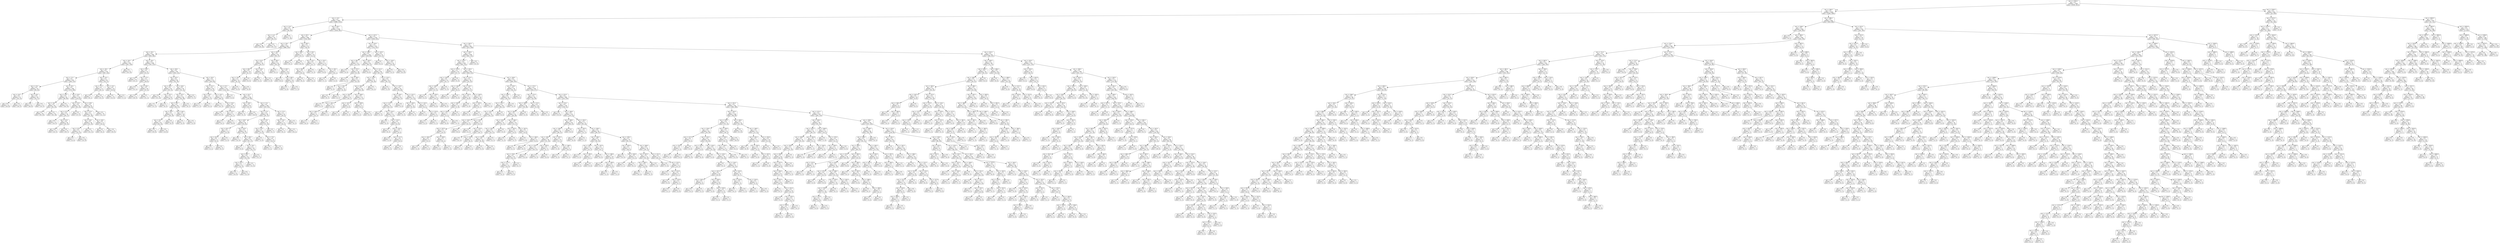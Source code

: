 digraph Tree {
node [shape=box, style="rounded", color="black", fontname=helvetica] ;
edge [fontname=helvetica] ;
0 [label="rain <= 1702.0\ngini = 0.5\nsamples = 3346\nvalue = [2599, 2613]"] ;
1 [label="rain <= 546.5\ngini = 0.5\nsamples = 2690\nvalue = [2506, 1685]"] ;
0 -> 1 [labeldistance=2.5, labelangle=45, headlabel="True"] ;
2 [label="rain <= 13.5\ngini = 0.5\nsamples = 1854\nvalue = [1886, 1019]"] ;
1 -> 2 ;
3 [label="rain <= 12.5\ngini = 0.5\nsamples = 72\nvalue = [56, 56]"] ;
2 -> 3 ;
4 [label="rain <= 11.5\ngini = 0.5\nsamples = 55\nvalue = [49, 37]"] ;
3 -> 4 ;
5 [label="gini = 0.5\nsamples = 28\nvalue = [24, 24]"] ;
4 -> 5 ;
6 [label="gini = 0.5\nsamples = 27\nvalue = [25, 13]"] ;
4 -> 6 ;
7 [label="gini = 0.4\nsamples = 17\nvalue = [7, 19]"] ;
3 -> 7 ;
8 [label="rain <= 95.5\ngini = 0.5\nsamples = 1782\nvalue = [1830, 963]"] ;
2 -> 8 ;
9 [label="rain <= 87.5\ngini = 0.4\nsamples = 680\nvalue = [738, 328]"] ;
8 -> 9 ;
10 [label="rain <= 78.5\ngini = 0.4\nsamples = 645\nvalue = [688, 319]"] ;
9 -> 10 ;
11 [label="rain <= 35.5\ngini = 0.4\nsamples = 589\nvalue = [644, 282]"] ;
10 -> 11 ;
12 [label="rain <= 34.5\ngini = 0.5\nsamples = 291\nvalue = [297, 159]"] ;
11 -> 12 ;
13 [label="rain <= 30.5\ngini = 0.4\nsamples = 279\nvalue = [287, 144]"] ;
12 -> 13 ;
14 [label="rain <= 17.5\ngini = 0.5\nsamples = 243\nvalue = [248, 133]"] ;
13 -> 14 ;
15 [label="rain <= 15.5\ngini = 0.4\nsamples = 59\nvalue = [69, 24]"] ;
14 -> 15 ;
16 [label="rain <= 14.5\ngini = 0.4\nsamples = 31\nvalue = [34, 13]"] ;
15 -> 16 ;
17 [label="gini = 0.4\nsamples = 21\nvalue = [24, 8]"] ;
16 -> 17 ;
18 [label="gini = 0.4\nsamples = 10\nvalue = [10, 5]"] ;
16 -> 18 ;
19 [label="rain <= 16.5\ngini = 0.4\nsamples = 28\nvalue = [35, 11]"] ;
15 -> 19 ;
20 [label="gini = 0.4\nsamples = 13\nvalue = [20, 6]"] ;
19 -> 20 ;
21 [label="gini = 0.4\nsamples = 15\nvalue = [15, 5]"] ;
19 -> 21 ;
22 [label="rain <= 20.5\ngini = 0.5\nsamples = 184\nvalue = [179, 109]"] ;
14 -> 22 ;
23 [label="rain <= 19.5\ngini = 0.5\nsamples = 65\nvalue = [60, 46]"] ;
22 -> 23 ;
24 [label="rain <= 18.5\ngini = 0.5\nsamples = 45\nvalue = [42, 34]"] ;
23 -> 24 ;
25 [label="gini = 0.5\nsamples = 20\nvalue = [20, 16]"] ;
24 -> 25 ;
26 [label="gini = 0.5\nsamples = 25\nvalue = [22, 18]"] ;
24 -> 26 ;
27 [label="gini = 0.5\nsamples = 20\nvalue = [18, 12]"] ;
23 -> 27 ;
28 [label="rain <= 24.5\ngini = 0.5\nsamples = 119\nvalue = [119, 63]"] ;
22 -> 28 ;
29 [label="rain <= 23.5\ngini = 0.4\nsamples = 52\nvalue = [61, 22]"] ;
28 -> 29 ;
30 [label="rain <= 21.5\ngini = 0.4\nsamples = 39\nvalue = [44, 17]"] ;
29 -> 30 ;
31 [label="gini = 0.4\nsamples = 13\nvalue = [14, 5]"] ;
30 -> 31 ;
32 [label="rain <= 22.5\ngini = 0.4\nsamples = 26\nvalue = [30, 12]"] ;
30 -> 32 ;
33 [label="gini = 0.4\nsamples = 11\nvalue = [12, 5]"] ;
32 -> 33 ;
34 [label="gini = 0.4\nsamples = 15\nvalue = [18, 7]"] ;
32 -> 34 ;
35 [label="gini = 0.4\nsamples = 13\nvalue = [17, 5]"] ;
29 -> 35 ;
36 [label="rain <= 29.5\ngini = 0.5\nsamples = 67\nvalue = [58, 41]"] ;
28 -> 36 ;
37 [label="rain <= 27.5\ngini = 0.5\nsamples = 53\nvalue = [47, 30]"] ;
36 -> 37 ;
38 [label="rain <= 26.5\ngini = 0.5\nsamples = 36\nvalue = [31, 24]"] ;
37 -> 38 ;
39 [label="rain <= 25.5\ngini = 0.5\nsamples = 23\nvalue = [19, 13]"] ;
38 -> 39 ;
40 [label="gini = 0.5\nsamples = 7\nvalue = [4, 4]"] ;
39 -> 40 ;
41 [label="gini = 0.5\nsamples = 16\nvalue = [15, 9]"] ;
39 -> 41 ;
42 [label="gini = 0.5\nsamples = 13\nvalue = [12, 11]"] ;
38 -> 42 ;
43 [label="rain <= 28.5\ngini = 0.4\nsamples = 17\nvalue = [16, 6]"] ;
37 -> 43 ;
44 [label="gini = 0.4\nsamples = 6\nvalue = [6, 2]"] ;
43 -> 44 ;
45 [label="gini = 0.4\nsamples = 11\nvalue = [10, 4]"] ;
43 -> 45 ;
46 [label="gini = 0.5\nsamples = 14\nvalue = [11, 11]"] ;
36 -> 46 ;
47 [label="rain <= 32.5\ngini = 0.3\nsamples = 36\nvalue = [39, 11]"] ;
13 -> 47 ;
48 [label="rain <= 31.5\ngini = 0.2\nsamples = 17\nvalue = [20, 3]"] ;
47 -> 48 ;
49 [label="gini = 0.2\nsamples = 7\nvalue = [8, 1]"] ;
48 -> 49 ;
50 [label="gini = 0.2\nsamples = 10\nvalue = [12, 2]"] ;
48 -> 50 ;
51 [label="rain <= 33.5\ngini = 0.4\nsamples = 19\nvalue = [19, 8]"] ;
47 -> 51 ;
52 [label="gini = 0.4\nsamples = 12\nvalue = [12, 6]"] ;
51 -> 52 ;
53 [label="gini = 0.3\nsamples = 7\nvalue = [7, 2]"] ;
51 -> 53 ;
54 [label="gini = 0.5\nsamples = 12\nvalue = [10, 15]"] ;
12 -> 54 ;
55 [label="rain <= 39.5\ngini = 0.4\nsamples = 298\nvalue = [347, 123]"] ;
11 -> 55 ;
56 [label="rain <= 36.5\ngini = 0.2\nsamples = 37\nvalue = [53, 9]"] ;
55 -> 56 ;
57 [label="gini = 0.1\nsamples = 10\nvalue = [15, 1]"] ;
56 -> 57 ;
58 [label="rain <= 37.5\ngini = 0.3\nsamples = 27\nvalue = [38, 8]"] ;
56 -> 58 ;
59 [label="gini = 0.3\nsamples = 7\nvalue = [11, 2]"] ;
58 -> 59 ;
60 [label="rain <= 38.5\ngini = 0.3\nsamples = 20\nvalue = [27, 6]"] ;
58 -> 60 ;
61 [label="gini = 0.3\nsamples = 13\nvalue = [16, 4]"] ;
60 -> 61 ;
62 [label="gini = 0.3\nsamples = 7\nvalue = [11, 2]"] ;
60 -> 62 ;
63 [label="rain <= 49.5\ngini = 0.4\nsamples = 261\nvalue = [294, 114]"] ;
55 -> 63 ;
64 [label="rain <= 42.5\ngini = 0.5\nsamples = 90\nvalue = [91, 50]"] ;
63 -> 64 ;
65 [label="rain <= 40.5\ngini = 0.4\nsamples = 36\nvalue = [39, 15]"] ;
64 -> 65 ;
66 [label="gini = 0.5\nsamples = 16\nvalue = [13, 12]"] ;
65 -> 66 ;
67 [label="rain <= 41.5\ngini = 0.2\nsamples = 20\nvalue = [26, 3]"] ;
65 -> 67 ;
68 [label="gini = 0.1\nsamples = 11\nvalue = [17, 1]"] ;
67 -> 68 ;
69 [label="gini = 0.3\nsamples = 9\nvalue = [9, 2]"] ;
67 -> 69 ;
70 [label="rain <= 48.5\ngini = 0.5\nsamples = 54\nvalue = [52, 35]"] ;
64 -> 70 ;
71 [label="rain <= 47.5\ngini = 0.5\nsamples = 46\nvalue = [45, 28]"] ;
70 -> 71 ;
72 [label="rain <= 45.5\ngini = 0.5\nsamples = 40\nvalue = [36, 27]"] ;
71 -> 72 ;
73 [label="rain <= 44.5\ngini = 0.5\nsamples = 30\nvalue = [29, 19]"] ;
72 -> 73 ;
74 [label="rain <= 43.5\ngini = 0.5\nsamples = 20\nvalue = [20, 14]"] ;
73 -> 74 ;
75 [label="gini = 0.5\nsamples = 10\nvalue = [10, 6]"] ;
74 -> 75 ;
76 [label="gini = 0.5\nsamples = 10\nvalue = [10, 8]"] ;
74 -> 76 ;
77 [label="gini = 0.5\nsamples = 10\nvalue = [9, 5]"] ;
73 -> 77 ;
78 [label="rain <= 46.5\ngini = 0.5\nsamples = 10\nvalue = [7, 8]"] ;
72 -> 78 ;
79 [label="gini = 0.4\nsamples = 4\nvalue = [2, 4]"] ;
78 -> 79 ;
80 [label="gini = 0.5\nsamples = 6\nvalue = [5, 4]"] ;
78 -> 80 ;
81 [label="gini = 0.2\nsamples = 6\nvalue = [9, 1]"] ;
71 -> 81 ;
82 [label="gini = 0.5\nsamples = 8\nvalue = [7, 7]"] ;
70 -> 82 ;
83 [label="rain <= 56.5\ngini = 0.4\nsamples = 171\nvalue = [203, 64]"] ;
63 -> 83 ;
84 [label="rain <= 51.5\ngini = 0.2\nsamples = 44\nvalue = [71, 8]"] ;
83 -> 84 ;
85 [label="rain <= 50.5\ngini = 0.4\nsamples = 13\nvalue = [11, 4]"] ;
84 -> 85 ;
86 [label="gini = 0.2\nsamples = 6\nvalue = [7, 1]"] ;
85 -> 86 ;
87 [label="gini = 0.5\nsamples = 7\nvalue = [4, 3]"] ;
85 -> 87 ;
88 [label="rain <= 52.5\ngini = 0.1\nsamples = 31\nvalue = [60, 4]"] ;
84 -> 88 ;
89 [label="gini = 0.2\nsamples = 12\nvalue = [21, 3]"] ;
88 -> 89 ;
90 [label="rain <= 54.5\ngini = 0.0\nsamples = 19\nvalue = [39, 1]"] ;
88 -> 90 ;
91 [label="gini = 0.0\nsamples = 11\nvalue = [27, 0]"] ;
90 -> 91 ;
92 [label="rain <= 55.5\ngini = 0.1\nsamples = 8\nvalue = [12, 1]"] ;
90 -> 92 ;
93 [label="gini = 0.3\nsamples = 4\nvalue = [4, 1]"] ;
92 -> 93 ;
94 [label="gini = 0.0\nsamples = 4\nvalue = [8, 0]"] ;
92 -> 94 ;
95 [label="rain <= 57.5\ngini = 0.4\nsamples = 127\nvalue = [132, 56]"] ;
83 -> 95 ;
96 [label="gini = 0.3\nsamples = 7\nvalue = [2, 8]"] ;
95 -> 96 ;
97 [label="rain <= 61.5\ngini = 0.4\nsamples = 120\nvalue = [130, 48]"] ;
95 -> 97 ;
98 [label="rain <= 58.5\ngini = 0.2\nsamples = 20\nvalue = [23, 3]"] ;
97 -> 98 ;
99 [label="gini = 0.5\nsamples = 8\nvalue = [5, 3]"] ;
98 -> 99 ;
100 [label="gini = 0.0\nsamples = 12\nvalue = [18, 0]"] ;
98 -> 100 ;
101 [label="rain <= 75.5\ngini = 0.4\nsamples = 100\nvalue = [107, 45]"] ;
97 -> 101 ;
102 [label="rain <= 71.5\ngini = 0.4\nsamples = 84\nvalue = [87, 41]"] ;
101 -> 102 ;
103 [label="rain <= 64.5\ngini = 0.4\nsamples = 62\nvalue = [70, 25]"] ;
102 -> 103 ;
104 [label="rain <= 63.5\ngini = 0.5\nsamples = 13\nvalue = [11, 8]"] ;
103 -> 104 ;
105 [label="rain <= 62.5\ngini = 0.4\nsamples = 9\nvalue = [9, 4]"] ;
104 -> 105 ;
106 [label="gini = 0.4\nsamples = 3\nvalue = [3, 1]"] ;
105 -> 106 ;
107 [label="gini = 0.4\nsamples = 6\nvalue = [6, 3]"] ;
105 -> 107 ;
108 [label="gini = 0.4\nsamples = 4\nvalue = [2, 4]"] ;
104 -> 108 ;
109 [label="rain <= 65.5\ngini = 0.3\nsamples = 49\nvalue = [59, 17]"] ;
103 -> 109 ;
110 [label="gini = 0.0\nsamples = 6\nvalue = [12, 0]"] ;
109 -> 110 ;
111 [label="rain <= 66.5\ngini = 0.4\nsamples = 43\nvalue = [47, 17]"] ;
109 -> 111 ;
112 [label="gini = 0.5\nsamples = 5\nvalue = [4, 6]"] ;
111 -> 112 ;
113 [label="rain <= 70.5\ngini = 0.3\nsamples = 38\nvalue = [43, 11]"] ;
111 -> 113 ;
114 [label="rain <= 69.5\ngini = 0.4\nsamples = 32\nvalue = [32, 10]"] ;
113 -> 114 ;
115 [label="rain <= 67.5\ngini = 0.3\nsamples = 21\nvalue = [21, 4]"] ;
114 -> 115 ;
116 [label="gini = 0.4\nsamples = 12\nvalue = [10, 4]"] ;
115 -> 116 ;
117 [label="gini = 0.0\nsamples = 9\nvalue = [11, 0]"] ;
115 -> 117 ;
118 [label="gini = 0.5\nsamples = 11\nvalue = [11, 6]"] ;
114 -> 118 ;
119 [label="gini = 0.2\nsamples = 6\nvalue = [11, 1]"] ;
113 -> 119 ;
120 [label="rain <= 74.5\ngini = 0.5\nsamples = 22\nvalue = [17, 16]"] ;
102 -> 120 ;
121 [label="rain <= 72.5\ngini = 0.5\nsamples = 16\nvalue = [13, 9]"] ;
120 -> 121 ;
122 [label="gini = 0.5\nsamples = 4\nvalue = [3, 4]"] ;
121 -> 122 ;
123 [label="rain <= 73.5\ngini = 0.4\nsamples = 12\nvalue = [10, 5]"] ;
121 -> 123 ;
124 [label="gini = 0.4\nsamples = 4\nvalue = [3, 1]"] ;
123 -> 124 ;
125 [label="gini = 0.5\nsamples = 8\nvalue = [7, 4]"] ;
123 -> 125 ;
126 [label="gini = 0.5\nsamples = 6\nvalue = [4, 7]"] ;
120 -> 126 ;
127 [label="rain <= 77.5\ngini = 0.3\nsamples = 16\nvalue = [20, 4]"] ;
101 -> 127 ;
128 [label="rain <= 76.5\ngini = 0.3\nsamples = 11\nvalue = [16, 3]"] ;
127 -> 128 ;
129 [label="gini = 0.2\nsamples = 4\nvalue = [6, 1]"] ;
128 -> 129 ;
130 [label="gini = 0.3\nsamples = 7\nvalue = [10, 2]"] ;
128 -> 130 ;
131 [label="gini = 0.3\nsamples = 5\nvalue = [4, 1]"] ;
127 -> 131 ;
132 [label="rain <= 83.5\ngini = 0.5\nsamples = 56\nvalue = [44, 37]"] ;
10 -> 132 ;
133 [label="rain <= 81.5\ngini = 0.5\nsamples = 30\nvalue = [18, 27]"] ;
132 -> 133 ;
134 [label="rain <= 80.5\ngini = 0.4\nsamples = 18\nvalue = [8, 17]"] ;
133 -> 134 ;
135 [label="rain <= 79.5\ngini = 0.5\nsamples = 15\nvalue = [8, 13]"] ;
134 -> 135 ;
136 [label="gini = 0.5\nsamples = 6\nvalue = [4, 4]"] ;
135 -> 136 ;
137 [label="gini = 0.4\nsamples = 9\nvalue = [4, 9]"] ;
135 -> 137 ;
138 [label="gini = 0.0\nsamples = 3\nvalue = [0, 4]"] ;
134 -> 138 ;
139 [label="rain <= 82.5\ngini = 0.5\nsamples = 12\nvalue = [10, 10]"] ;
133 -> 139 ;
140 [label="gini = 0.5\nsamples = 4\nvalue = [3, 2]"] ;
139 -> 140 ;
141 [label="gini = 0.5\nsamples = 8\nvalue = [7, 8]"] ;
139 -> 141 ;
142 [label="rain <= 84.5\ngini = 0.4\nsamples = 26\nvalue = [26, 10]"] ;
132 -> 142 ;
143 [label="gini = 0.2\nsamples = 7\nvalue = [9, 1]"] ;
142 -> 143 ;
144 [label="rain <= 85.5\ngini = 0.5\nsamples = 19\nvalue = [17, 9]"] ;
142 -> 144 ;
145 [label="gini = 0.5\nsamples = 9\nvalue = [8, 6]"] ;
144 -> 145 ;
146 [label="rain <= 86.5\ngini = 0.4\nsamples = 10\nvalue = [9, 3]"] ;
144 -> 146 ;
147 [label="gini = 0.0\nsamples = 2\nvalue = [2, 0]"] ;
146 -> 147 ;
148 [label="gini = 0.4\nsamples = 8\nvalue = [7, 3]"] ;
146 -> 148 ;
149 [label="rain <= 89.5\ngini = 0.3\nsamples = 35\nvalue = [50, 9]"] ;
9 -> 149 ;
150 [label="rain <= 88.5\ngini = 0.1\nsamples = 11\nvalue = [19, 1]"] ;
149 -> 150 ;
151 [label="gini = 0.2\nsamples = 6\nvalue = [9, 1]"] ;
150 -> 151 ;
152 [label="gini = 0.0\nsamples = 5\nvalue = [10, 0]"] ;
150 -> 152 ;
153 [label="rain <= 92.5\ngini = 0.3\nsamples = 24\nvalue = [31, 8]"] ;
149 -> 153 ;
154 [label="rain <= 91.5\ngini = 0.5\nsamples = 13\nvalue = [12, 7]"] ;
153 -> 154 ;
155 [label="rain <= 90.5\ngini = 0.4\nsamples = 9\nvalue = [10, 4]"] ;
154 -> 155 ;
156 [label="gini = 0.4\nsamples = 5\nvalue = [6, 2]"] ;
155 -> 156 ;
157 [label="gini = 0.4\nsamples = 4\nvalue = [4, 2]"] ;
155 -> 157 ;
158 [label="gini = 0.5\nsamples = 4\nvalue = [2, 3]"] ;
154 -> 158 ;
159 [label="rain <= 93.5\ngini = 0.1\nsamples = 11\nvalue = [19, 1]"] ;
153 -> 159 ;
160 [label="gini = 0.0\nsamples = 4\nvalue = [9, 0]"] ;
159 -> 160 ;
161 [label="rain <= 94.5\ngini = 0.2\nsamples = 7\nvalue = [10, 1]"] ;
159 -> 161 ;
162 [label="gini = 0.2\nsamples = 5\nvalue = [7, 1]"] ;
161 -> 162 ;
163 [label="gini = 0.0\nsamples = 2\nvalue = [3, 0]"] ;
161 -> 163 ;
164 [label="rain <= 127.5\ngini = 0.5\nsamples = 1102\nvalue = [1092, 635]"] ;
8 -> 164 ;
165 [label="rain <= 124.5\ngini = 0.5\nsamples = 141\nvalue = [119, 107]"] ;
164 -> 165 ;
166 [label="rain <= 100.5\ngini = 0.5\nsamples = 118\nvalue = [109, 80]"] ;
165 -> 166 ;
167 [label="rain <= 96.5\ngini = 0.5\nsamples = 23\nvalue = [13, 23]"] ;
166 -> 167 ;
168 [label="gini = 0.5\nsamples = 5\nvalue = [4, 4]"] ;
167 -> 168 ;
169 [label="rain <= 97.5\ngini = 0.4\nsamples = 18\nvalue = [9, 19]"] ;
167 -> 169 ;
170 [label="gini = 0.3\nsamples = 4\nvalue = [1, 5]"] ;
169 -> 170 ;
171 [label="rain <= 98.5\ngini = 0.5\nsamples = 14\nvalue = [8, 14]"] ;
169 -> 171 ;
172 [label="gini = 0.5\nsamples = 3\nvalue = [2, 2]"] ;
171 -> 172 ;
173 [label="rain <= 99.5\ngini = 0.4\nsamples = 11\nvalue = [6, 12]"] ;
171 -> 173 ;
174 [label="gini = 0.5\nsamples = 6\nvalue = [4, 7]"] ;
173 -> 174 ;
175 [label="gini = 0.4\nsamples = 5\nvalue = [2, 5]"] ;
173 -> 175 ;
176 [label="rain <= 102.5\ngini = 0.5\nsamples = 95\nvalue = [96, 57]"] ;
166 -> 176 ;
177 [label="gini = 0.0\nsamples = 5\nvalue = [9, 0]"] ;
176 -> 177 ;
178 [label="rain <= 111.5\ngini = 0.5\nsamples = 90\nvalue = [87, 57]"] ;
176 -> 178 ;
179 [label="rain <= 110.5\ngini = 0.4\nsamples = 37\nvalue = [42, 20]"] ;
178 -> 179 ;
180 [label="rain <= 106.5\ngini = 0.5\nsamples = 30\nvalue = [30, 18]"] ;
179 -> 180 ;
181 [label="rain <= 103.5\ngini = 0.4\nsamples = 15\nvalue = [18, 7]"] ;
180 -> 181 ;
182 [label="gini = 0.5\nsamples = 4\nvalue = [3, 3]"] ;
181 -> 182 ;
183 [label="rain <= 105.5\ngini = 0.3\nsamples = 11\nvalue = [15, 4]"] ;
181 -> 183 ;
184 [label="rain <= 104.5\ngini = 0.3\nsamples = 8\nvalue = [12, 3]"] ;
183 -> 184 ;
185 [label="gini = 0.3\nsamples = 5\nvalue = [8, 2]"] ;
184 -> 185 ;
186 [label="gini = 0.3\nsamples = 3\nvalue = [4, 1]"] ;
184 -> 186 ;
187 [label="gini = 0.4\nsamples = 3\nvalue = [3, 1]"] ;
183 -> 187 ;
188 [label="rain <= 108.5\ngini = 0.5\nsamples = 15\nvalue = [12, 11]"] ;
180 -> 188 ;
189 [label="rain <= 107.5\ngini = 0.4\nsamples = 6\nvalue = [3, 6]"] ;
188 -> 189 ;
190 [label="gini = 0.4\nsamples = 3\nvalue = [1, 3]"] ;
189 -> 190 ;
191 [label="gini = 0.5\nsamples = 3\nvalue = [2, 3]"] ;
189 -> 191 ;
192 [label="rain <= 109.5\ngini = 0.5\nsamples = 9\nvalue = [9, 5]"] ;
188 -> 192 ;
193 [label="gini = 0.5\nsamples = 3\nvalue = [3, 2]"] ;
192 -> 193 ;
194 [label="gini = 0.4\nsamples = 6\nvalue = [6, 3]"] ;
192 -> 194 ;
195 [label="gini = 0.2\nsamples = 7\nvalue = [12, 2]"] ;
179 -> 195 ;
196 [label="rain <= 112.5\ngini = 0.5\nsamples = 53\nvalue = [45, 37]"] ;
178 -> 196 ;
197 [label="gini = 0.2\nsamples = 8\nvalue = [1, 9]"] ;
196 -> 197 ;
198 [label="rain <= 119.5\ngini = 0.5\nsamples = 45\nvalue = [44, 28]"] ;
196 -> 198 ;
199 [label="rain <= 118.5\ngini = 0.4\nsamples = 24\nvalue = [29, 13]"] ;
198 -> 199 ;
200 [label="rain <= 113.5\ngini = 0.5\nsamples = 21\nvalue = [24, 13]"] ;
199 -> 200 ;
201 [label="gini = 0.3\nsamples = 6\nvalue = [7, 2]"] ;
200 -> 201 ;
202 [label="rain <= 114.5\ngini = 0.5\nsamples = 15\nvalue = [17, 11]"] ;
200 -> 202 ;
203 [label="gini = 0.5\nsamples = 3\nvalue = [2, 3]"] ;
202 -> 203 ;
204 [label="rain <= 115.5\ngini = 0.5\nsamples = 12\nvalue = [15, 8]"] ;
202 -> 204 ;
205 [label="gini = 0.5\nsamples = 5\nvalue = [6, 4]"] ;
204 -> 205 ;
206 [label="rain <= 116.5\ngini = 0.4\nsamples = 7\nvalue = [9, 4]"] ;
204 -> 206 ;
207 [label="gini = 0.0\nsamples = 1\nvalue = [1, 0]"] ;
206 -> 207 ;
208 [label="rain <= 117.5\ngini = 0.4\nsamples = 6\nvalue = [8, 4]"] ;
206 -> 208 ;
209 [label="gini = 0.5\nsamples = 4\nvalue = [5, 3]"] ;
208 -> 209 ;
210 [label="gini = 0.4\nsamples = 2\nvalue = [3, 1]"] ;
208 -> 210 ;
211 [label="gini = 0.0\nsamples = 3\nvalue = [5, 0]"] ;
199 -> 211 ;
212 [label="rain <= 121.5\ngini = 0.5\nsamples = 21\nvalue = [15, 15]"] ;
198 -> 212 ;
213 [label="rain <= 120.5\ngini = 0.5\nsamples = 12\nvalue = [9, 10]"] ;
212 -> 213 ;
214 [label="gini = 0.5\nsamples = 4\nvalue = [3, 3]"] ;
213 -> 214 ;
215 [label="gini = 0.5\nsamples = 8\nvalue = [6, 7]"] ;
213 -> 215 ;
216 [label="rain <= 122.5\ngini = 0.5\nsamples = 9\nvalue = [6, 5]"] ;
212 -> 216 ;
217 [label="gini = 0.5\nsamples = 3\nvalue = [3, 2]"] ;
216 -> 217 ;
218 [label="rain <= 123.5\ngini = 0.5\nsamples = 6\nvalue = [3, 3]"] ;
216 -> 218 ;
219 [label="gini = 0.5\nsamples = 4\nvalue = [2, 2]"] ;
218 -> 219 ;
220 [label="gini = 0.5\nsamples = 2\nvalue = [1, 1]"] ;
218 -> 220 ;
221 [label="rain <= 125.5\ngini = 0.4\nsamples = 23\nvalue = [10, 27]"] ;
165 -> 221 ;
222 [label="gini = 0.0\nsamples = 1\nvalue = [0, 2]"] ;
221 -> 222 ;
223 [label="rain <= 126.5\ngini = 0.4\nsamples = 22\nvalue = [10, 25]"] ;
221 -> 223 ;
224 [label="gini = 0.5\nsamples = 2\nvalue = [2, 2]"] ;
223 -> 224 ;
225 [label="gini = 0.4\nsamples = 20\nvalue = [8, 23]"] ;
223 -> 225 ;
226 [label="rain <= 363.5\ngini = 0.5\nsamples = 961\nvalue = [973, 528]"] ;
164 -> 226 ;
227 [label="rain <= 359.5\ngini = 0.4\nsamples = 638\nvalue = [667, 321]"] ;
226 -> 227 ;
228 [label="rain <= 135.5\ngini = 0.4\nsamples = 630\nvalue = [655, 321]"] ;
227 -> 228 ;
229 [label="rain <= 132.0\ngini = 0.3\nsamples = 25\nvalue = [27, 7]"] ;
228 -> 229 ;
230 [label="rain <= 130.5\ngini = 0.4\nsamples = 21\nvalue = [22, 7]"] ;
229 -> 230 ;
231 [label="rain <= 128.5\ngini = 0.3\nsamples = 15\nvalue = [17, 4]"] ;
230 -> 231 ;
232 [label="gini = 0.5\nsamples = 4\nvalue = [3, 2]"] ;
231 -> 232 ;
233 [label="rain <= 129.5\ngini = 0.2\nsamples = 11\nvalue = [14, 2]"] ;
231 -> 233 ;
234 [label="gini = 0.0\nsamples = 5\nvalue = [6, 0]"] ;
233 -> 234 ;
235 [label="gini = 0.3\nsamples = 6\nvalue = [8, 2]"] ;
233 -> 235 ;
236 [label="gini = 0.5\nsamples = 6\nvalue = [5, 3]"] ;
230 -> 236 ;
237 [label="gini = 0.0\nsamples = 4\nvalue = [5, 0]"] ;
229 -> 237 ;
238 [label="rain <= 145.5\ngini = 0.4\nsamples = 605\nvalue = [628, 314]"] ;
228 -> 238 ;
239 [label="rain <= 137.5\ngini = 0.5\nsamples = 30\nvalue = [22, 22]"] ;
238 -> 239 ;
240 [label="rain <= 136.5\ngini = 0.5\nsamples = 8\nvalue = [8, 5]"] ;
239 -> 240 ;
241 [label="gini = 0.5\nsamples = 5\nvalue = [3, 5]"] ;
240 -> 241 ;
242 [label="gini = 0.0\nsamples = 3\nvalue = [5, 0]"] ;
240 -> 242 ;
243 [label="rain <= 142.5\ngini = 0.5\nsamples = 22\nvalue = [14, 17]"] ;
239 -> 243 ;
244 [label="rain <= 141.5\ngini = 0.5\nsamples = 12\nvalue = [8, 8]"] ;
243 -> 244 ;
245 [label="rain <= 140.5\ngini = 0.5\nsamples = 11\nvalue = [7, 8]"] ;
244 -> 245 ;
246 [label="rain <= 139.0\ngini = 0.5\nsamples = 7\nvalue = [5, 5]"] ;
245 -> 246 ;
247 [label="gini = 0.5\nsamples = 5\nvalue = [4, 4]"] ;
246 -> 247 ;
248 [label="gini = 0.5\nsamples = 2\nvalue = [1, 1]"] ;
246 -> 248 ;
249 [label="gini = 0.5\nsamples = 4\nvalue = [2, 3]"] ;
245 -> 249 ;
250 [label="gini = 0.0\nsamples = 1\nvalue = [1, 0]"] ;
244 -> 250 ;
251 [label="rain <= 144.5\ngini = 0.5\nsamples = 10\nvalue = [6, 9]"] ;
243 -> 251 ;
252 [label="rain <= 143.5\ngini = 0.5\nsamples = 7\nvalue = [4, 7]"] ;
251 -> 252 ;
253 [label="gini = 0.5\nsamples = 5\nvalue = [3, 4]"] ;
252 -> 253 ;
254 [label="gini = 0.4\nsamples = 2\nvalue = [1, 3]"] ;
252 -> 254 ;
255 [label="gini = 0.5\nsamples = 3\nvalue = [2, 2]"] ;
251 -> 255 ;
256 [label="rain <= 160.5\ngini = 0.4\nsamples = 575\nvalue = [606, 292]"] ;
238 -> 256 ;
257 [label="rain <= 159.5\ngini = 0.3\nsamples = 45\nvalue = [56, 15]"] ;
256 -> 257 ;
258 [label="rain <= 158.5\ngini = 0.4\nsamples = 41\nvalue = [50, 15]"] ;
257 -> 258 ;
259 [label="rain <= 155.5\ngini = 0.3\nsamples = 38\nvalue = [48, 13]"] ;
258 -> 259 ;
260 [label="rain <= 151.5\ngini = 0.4\nsamples = 34\nvalue = [43, 13]"] ;
259 -> 260 ;
261 [label="rain <= 150.5\ngini = 0.3\nsamples = 17\nvalue = [22, 4]"] ;
260 -> 261 ;
262 [label="rain <= 147.5\ngini = 0.3\nsamples = 13\nvalue = [14, 4]"] ;
261 -> 262 ;
263 [label="rain <= 146.5\ngini = 0.4\nsamples = 6\nvalue = [4, 2]"] ;
262 -> 263 ;
264 [label="gini = 0.0\nsamples = 1\nvalue = [1, 0]"] ;
263 -> 264 ;
265 [label="gini = 0.5\nsamples = 5\nvalue = [3, 2]"] ;
263 -> 265 ;
266 [label="rain <= 149.5\ngini = 0.3\nsamples = 7\nvalue = [10, 2]"] ;
262 -> 266 ;
267 [label="gini = 0.0\nsamples = 3\nvalue = [3, 0]"] ;
266 -> 267 ;
268 [label="gini = 0.3\nsamples = 4\nvalue = [7, 2]"] ;
266 -> 268 ;
269 [label="gini = 0.0\nsamples = 4\nvalue = [8, 0]"] ;
261 -> 269 ;
270 [label="rain <= 152.5\ngini = 0.4\nsamples = 17\nvalue = [21, 9]"] ;
260 -> 270 ;
271 [label="gini = 0.5\nsamples = 4\nvalue = [3, 2]"] ;
270 -> 271 ;
272 [label="rain <= 153.5\ngini = 0.4\nsamples = 13\nvalue = [18, 7]"] ;
270 -> 272 ;
273 [label="gini = 0.4\nsamples = 7\nvalue = [12, 5]"] ;
272 -> 273 ;
274 [label="rain <= 154.5\ngini = 0.4\nsamples = 6\nvalue = [6, 2]"] ;
272 -> 274 ;
275 [label="gini = 0.4\nsamples = 3\nvalue = [3, 1]"] ;
274 -> 275 ;
276 [label="gini = 0.4\nsamples = 3\nvalue = [3, 1]"] ;
274 -> 276 ;
277 [label="gini = 0.0\nsamples = 4\nvalue = [5, 0]"] ;
259 -> 277 ;
278 [label="gini = 0.5\nsamples = 3\nvalue = [2, 2]"] ;
258 -> 278 ;
279 [label="gini = 0.0\nsamples = 4\nvalue = [6, 0]"] ;
257 -> 279 ;
280 [label="rain <= 173.5\ngini = 0.4\nsamples = 530\nvalue = [550, 277]"] ;
256 -> 280 ;
281 [label="rain <= 171.0\ngini = 0.5\nsamples = 46\nvalue = [34, 38]"] ;
280 -> 281 ;
282 [label="rain <= 169.5\ngini = 0.5\nsamples = 36\nvalue = [30, 28]"] ;
281 -> 282 ;
283 [label="rain <= 164.5\ngini = 0.5\nsamples = 34\nvalue = [28, 28]"] ;
282 -> 283 ;
284 [label="rain <= 163.5\ngini = 0.5\nsamples = 15\nvalue = [15, 11]"] ;
283 -> 284 ;
285 [label="rain <= 162.5\ngini = 0.5\nsamples = 12\nvalue = [10, 11]"] ;
284 -> 285 ;
286 [label="rain <= 161.5\ngini = 0.5\nsamples = 10\nvalue = [8, 10]"] ;
285 -> 286 ;
287 [label="gini = 0.5\nsamples = 5\nvalue = [5, 4]"] ;
286 -> 287 ;
288 [label="gini = 0.4\nsamples = 5\nvalue = [3, 6]"] ;
286 -> 288 ;
289 [label="gini = 0.4\nsamples = 2\nvalue = [2, 1]"] ;
285 -> 289 ;
290 [label="gini = 0.0\nsamples = 3\nvalue = [5, 0]"] ;
284 -> 290 ;
291 [label="rain <= 166.5\ngini = 0.5\nsamples = 19\nvalue = [13, 17]"] ;
283 -> 291 ;
292 [label="rain <= 165.5\ngini = 0.4\nsamples = 8\nvalue = [4, 9]"] ;
291 -> 292 ;
293 [label="gini = 0.4\nsamples = 2\nvalue = [1, 2]"] ;
292 -> 293 ;
294 [label="gini = 0.4\nsamples = 6\nvalue = [3, 7]"] ;
292 -> 294 ;
295 [label="rain <= 167.5\ngini = 0.5\nsamples = 11\nvalue = [9, 8]"] ;
291 -> 295 ;
296 [label="gini = 0.0\nsamples = 2\nvalue = [3, 0]"] ;
295 -> 296 ;
297 [label="rain <= 168.5\ngini = 0.5\nsamples = 9\nvalue = [6, 8]"] ;
295 -> 297 ;
298 [label="gini = 0.5\nsamples = 4\nvalue = [2, 3]"] ;
297 -> 298 ;
299 [label="gini = 0.5\nsamples = 5\nvalue = [4, 5]"] ;
297 -> 299 ;
300 [label="gini = 0.0\nsamples = 2\nvalue = [2, 0]"] ;
282 -> 300 ;
301 [label="rain <= 172.5\ngini = 0.4\nsamples = 10\nvalue = [4, 10]"] ;
281 -> 301 ;
302 [label="gini = 0.4\nsamples = 8\nvalue = [3, 9]"] ;
301 -> 302 ;
303 [label="gini = 0.5\nsamples = 2\nvalue = [1, 1]"] ;
301 -> 303 ;
304 [label="rain <= 215.5\ngini = 0.4\nsamples = 484\nvalue = [516, 239]"] ;
280 -> 304 ;
305 [label="rain <= 176.5\ngini = 0.4\nsamples = 129\nvalue = [156, 51]"] ;
304 -> 305 ;
306 [label="gini = 0.0\nsamples = 8\nvalue = [13, 0]"] ;
305 -> 306 ;
307 [label="rain <= 190.5\ngini = 0.4\nsamples = 121\nvalue = [143, 51]"] ;
305 -> 307 ;
308 [label="rain <= 189.5\ngini = 0.5\nsamples = 44\nvalue = [48, 25]"] ;
307 -> 308 ;
309 [label="rain <= 184.5\ngini = 0.4\nsamples = 42\nvalue = [48, 21]"] ;
308 -> 309 ;
310 [label="rain <= 182.5\ngini = 0.5\nsamples = 28\nvalue = [31, 18]"] ;
309 -> 310 ;
311 [label="rain <= 179.5\ngini = 0.4\nsamples = 23\nvalue = [29, 11]"] ;
310 -> 311 ;
312 [label="rain <= 178.5\ngini = 0.5\nsamples = 16\nvalue = [16, 11]"] ;
311 -> 312 ;
313 [label="rain <= 177.5\ngini = 0.3\nsamples = 11\nvalue = [14, 4]"] ;
312 -> 313 ;
314 [label="gini = 0.3\nsamples = 5\nvalue = [5, 1]"] ;
313 -> 314 ;
315 [label="gini = 0.4\nsamples = 6\nvalue = [9, 3]"] ;
313 -> 315 ;
316 [label="gini = 0.3\nsamples = 5\nvalue = [2, 7]"] ;
312 -> 316 ;
317 [label="gini = 0.0\nsamples = 7\nvalue = [13, 0]"] ;
311 -> 317 ;
318 [label="rain <= 183.5\ngini = 0.3\nsamples = 5\nvalue = [2, 7]"] ;
310 -> 318 ;
319 [label="gini = 0.5\nsamples = 4\nvalue = [2, 3]"] ;
318 -> 319 ;
320 [label="gini = 0.0\nsamples = 1\nvalue = [0, 4]"] ;
318 -> 320 ;
321 [label="rain <= 187.5\ngini = 0.3\nsamples = 14\nvalue = [17, 3]"] ;
309 -> 321 ;
322 [label="gini = 0.0\nsamples = 5\nvalue = [7, 0]"] ;
321 -> 322 ;
323 [label="rain <= 188.5\ngini = 0.4\nsamples = 9\nvalue = [10, 3]"] ;
321 -> 323 ;
324 [label="gini = 0.4\nsamples = 5\nvalue = [5, 2]"] ;
323 -> 324 ;
325 [label="gini = 0.3\nsamples = 4\nvalue = [5, 1]"] ;
323 -> 325 ;
326 [label="gini = 0.0\nsamples = 2\nvalue = [0, 4]"] ;
308 -> 326 ;
327 [label="rain <= 193.5\ngini = 0.3\nsamples = 77\nvalue = [95, 26]"] ;
307 -> 327 ;
328 [label="rain <= 192.5\ngini = 0.2\nsamples = 8\nvalue = [11, 1]"] ;
327 -> 328 ;
329 [label="gini = 0.0\nsamples = 3\nvalue = [4, 0]"] ;
328 -> 329 ;
330 [label="gini = 0.2\nsamples = 5\nvalue = [7, 1]"] ;
328 -> 330 ;
331 [label="rain <= 200.5\ngini = 0.4\nsamples = 69\nvalue = [84, 25]"] ;
327 -> 331 ;
332 [label="rain <= 196.5\ngini = 0.4\nsamples = 22\nvalue = [20, 10]"] ;
331 -> 332 ;
333 [label="rain <= 194.5\ngini = 0.3\nsamples = 10\nvalue = [12, 3]"] ;
332 -> 333 ;
334 [label="gini = 0.5\nsamples = 3\nvalue = [3, 2]"] ;
333 -> 334 ;
335 [label="rain <= 195.5\ngini = 0.2\nsamples = 7\nvalue = [9, 1]"] ;
333 -> 335 ;
336 [label="gini = 0.3\nsamples = 4\nvalue = [4, 1]"] ;
335 -> 336 ;
337 [label="gini = 0.0\nsamples = 3\nvalue = [5, 0]"] ;
335 -> 337 ;
338 [label="rain <= 197.5\ngini = 0.5\nsamples = 12\nvalue = [8, 7]"] ;
332 -> 338 ;
339 [label="gini = 0.0\nsamples = 2\nvalue = [0, 2]"] ;
338 -> 339 ;
340 [label="rain <= 198.5\ngini = 0.5\nsamples = 10\nvalue = [8, 5]"] ;
338 -> 340 ;
341 [label="gini = 0.3\nsamples = 4\nvalue = [4, 1]"] ;
340 -> 341 ;
342 [label="rain <= 199.5\ngini = 0.5\nsamples = 6\nvalue = [4, 4]"] ;
340 -> 342 ;
343 [label="gini = 0.4\nsamples = 3\nvalue = [1, 2]"] ;
342 -> 343 ;
344 [label="gini = 0.5\nsamples = 3\nvalue = [3, 2]"] ;
342 -> 344 ;
345 [label="rain <= 205.5\ngini = 0.3\nsamples = 47\nvalue = [64, 15]"] ;
331 -> 345 ;
346 [label="rain <= 203.5\ngini = 0.1\nsamples = 17\nvalue = [28, 2]"] ;
345 -> 346 ;
347 [label="gini = 0.0\nsamples = 8\nvalue = [15, 0]"] ;
346 -> 347 ;
348 [label="rain <= 204.5\ngini = 0.2\nsamples = 9\nvalue = [13, 2]"] ;
346 -> 348 ;
349 [label="gini = 0.2\nsamples = 4\nvalue = [7, 1]"] ;
348 -> 349 ;
350 [label="gini = 0.2\nsamples = 5\nvalue = [6, 1]"] ;
348 -> 350 ;
351 [label="rain <= 208.5\ngini = 0.4\nsamples = 30\nvalue = [36, 13]"] ;
345 -> 351 ;
352 [label="rain <= 207.5\ngini = 0.5\nsamples = 13\nvalue = [16, 10]"] ;
351 -> 352 ;
353 [label="rain <= 206.5\ngini = 0.5\nsamples = 11\nvalue = [15, 8]"] ;
352 -> 353 ;
354 [label="gini = 0.4\nsamples = 7\nvalue = [10, 5]"] ;
353 -> 354 ;
355 [label="gini = 0.5\nsamples = 4\nvalue = [5, 3]"] ;
353 -> 355 ;
356 [label="gini = 0.4\nsamples = 2\nvalue = [1, 2]"] ;
352 -> 356 ;
357 [label="rain <= 211.5\ngini = 0.2\nsamples = 17\nvalue = [20, 3]"] ;
351 -> 357 ;
358 [label="gini = 0.0\nsamples = 4\nvalue = [7, 0]"] ;
357 -> 358 ;
359 [label="rain <= 212.5\ngini = 0.3\nsamples = 13\nvalue = [13, 3]"] ;
357 -> 359 ;
360 [label="gini = 0.4\nsamples = 4\nvalue = [4, 2]"] ;
359 -> 360 ;
361 [label="rain <= 213.5\ngini = 0.2\nsamples = 9\nvalue = [9, 1]"] ;
359 -> 361 ;
362 [label="gini = 0.0\nsamples = 4\nvalue = [5, 0]"] ;
361 -> 362 ;
363 [label="rain <= 214.5\ngini = 0.3\nsamples = 5\nvalue = [4, 1]"] ;
361 -> 363 ;
364 [label="gini = 0.4\nsamples = 3\nvalue = [2, 1]"] ;
363 -> 364 ;
365 [label="gini = 0.0\nsamples = 2\nvalue = [2, 0]"] ;
363 -> 365 ;
366 [label="rain <= 251.5\ngini = 0.5\nsamples = 355\nvalue = [360, 188]"] ;
304 -> 366 ;
367 [label="rain <= 243.5\ngini = 0.5\nsamples = 108\nvalue = [96, 69]"] ;
366 -> 367 ;
368 [label="rain <= 235.5\ngini = 0.4\nsamples = 71\nvalue = [75, 33]"] ;
367 -> 368 ;
369 [label="rain <= 218.5\ngini = 0.5\nsamples = 49\nvalue = [39, 30]"] ;
368 -> 369 ;
370 [label="rain <= 217.5\ngini = 0.4\nsamples = 7\nvalue = [9, 4]"] ;
369 -> 370 ;
371 [label="rain <= 216.5\ngini = 0.5\nsamples = 5\nvalue = [7, 4]"] ;
370 -> 371 ;
372 [label="gini = 0.5\nsamples = 2\nvalue = [3, 2]"] ;
371 -> 372 ;
373 [label="gini = 0.4\nsamples = 3\nvalue = [4, 2]"] ;
371 -> 373 ;
374 [label="gini = 0.0\nsamples = 2\nvalue = [2, 0]"] ;
370 -> 374 ;
375 [label="rain <= 223.5\ngini = 0.5\nsamples = 42\nvalue = [30, 26]"] ;
369 -> 375 ;
376 [label="rain <= 220.0\ngini = 0.5\nsamples = 9\nvalue = [5, 8]"] ;
375 -> 376 ;
377 [label="gini = 0.5\nsamples = 6\nvalue = [5, 4]"] ;
376 -> 377 ;
378 [label="gini = 0.0\nsamples = 3\nvalue = [0, 4]"] ;
376 -> 378 ;
379 [label="rain <= 224.5\ngini = 0.5\nsamples = 33\nvalue = [25, 18]"] ;
375 -> 379 ;
380 [label="gini = 0.0\nsamples = 3\nvalue = [3, 0]"] ;
379 -> 380 ;
381 [label="rain <= 225.5\ngini = 0.5\nsamples = 30\nvalue = [22, 18]"] ;
379 -> 381 ;
382 [label="gini = 0.0\nsamples = 3\nvalue = [0, 3]"] ;
381 -> 382 ;
383 [label="rain <= 230.5\ngini = 0.5\nsamples = 27\nvalue = [22, 15]"] ;
381 -> 383 ;
384 [label="rain <= 227.5\ngini = 0.4\nsamples = 19\nvalue = [16, 8]"] ;
383 -> 384 ;
385 [label="rain <= 226.5\ngini = 0.5\nsamples = 9\nvalue = [6, 4]"] ;
384 -> 385 ;
386 [label="gini = 0.4\nsamples = 5\nvalue = [4, 2]"] ;
385 -> 386 ;
387 [label="gini = 0.5\nsamples = 4\nvalue = [2, 2]"] ;
385 -> 387 ;
388 [label="rain <= 228.5\ngini = 0.4\nsamples = 10\nvalue = [10, 4]"] ;
384 -> 388 ;
389 [label="gini = 0.0\nsamples = 2\nvalue = [3, 0]"] ;
388 -> 389 ;
390 [label="rain <= 229.5\ngini = 0.5\nsamples = 8\nvalue = [7, 4]"] ;
388 -> 390 ;
391 [label="gini = 0.5\nsamples = 5\nvalue = [4, 3]"] ;
390 -> 391 ;
392 [label="gini = 0.4\nsamples = 3\nvalue = [3, 1]"] ;
390 -> 392 ;
393 [label="rain <= 233.5\ngini = 0.5\nsamples = 8\nvalue = [6, 7]"] ;
383 -> 393 ;
394 [label="rain <= 232.0\ngini = 0.4\nsamples = 3\nvalue = [1, 3]"] ;
393 -> 394 ;
395 [label="gini = 0.0\nsamples = 1\nvalue = [0, 1]"] ;
394 -> 395 ;
396 [label="gini = 0.4\nsamples = 2\nvalue = [1, 2]"] ;
394 -> 396 ;
397 [label="rain <= 234.5\ngini = 0.5\nsamples = 5\nvalue = [5, 4]"] ;
393 -> 397 ;
398 [label="gini = 0.5\nsamples = 3\nvalue = [3, 2]"] ;
397 -> 398 ;
399 [label="gini = 0.5\nsamples = 2\nvalue = [2, 2]"] ;
397 -> 399 ;
400 [label="rain <= 240.5\ngini = 0.1\nsamples = 22\nvalue = [36, 3]"] ;
368 -> 400 ;
401 [label="rain <= 239.5\ngini = 0.3\nsamples = 12\nvalue = [16, 3]"] ;
400 -> 401 ;
402 [label="rain <= 238.5\ngini = 0.1\nsamples = 11\nvalue = [16, 1]"] ;
401 -> 402 ;
403 [label="gini = 0.0\nsamples = 6\nvalue = [11, 0]"] ;
402 -> 403 ;
404 [label="gini = 0.3\nsamples = 5\nvalue = [5, 1]"] ;
402 -> 404 ;
405 [label="gini = 0.0\nsamples = 1\nvalue = [0, 2]"] ;
401 -> 405 ;
406 [label="gini = 0.0\nsamples = 10\nvalue = [20, 0]"] ;
400 -> 406 ;
407 [label="rain <= 244.5\ngini = 0.5\nsamples = 37\nvalue = [21, 36]"] ;
367 -> 407 ;
408 [label="gini = 0.4\nsamples = 10\nvalue = [4, 13]"] ;
407 -> 408 ;
409 [label="rain <= 248.5\ngini = 0.5\nsamples = 27\nvalue = [17, 23]"] ;
407 -> 409 ;
410 [label="rain <= 245.5\ngini = 0.5\nsamples = 17\nvalue = [11, 11]"] ;
409 -> 410 ;
411 [label="gini = 0.5\nsamples = 11\nvalue = [6, 9]"] ;
410 -> 411 ;
412 [label="rain <= 246.5\ngini = 0.4\nsamples = 6\nvalue = [5, 2]"] ;
410 -> 412 ;
413 [label="gini = 0.0\nsamples = 2\nvalue = [3, 0]"] ;
412 -> 413 ;
414 [label="rain <= 247.5\ngini = 0.5\nsamples = 4\nvalue = [2, 2]"] ;
412 -> 414 ;
415 [label="gini = 0.4\nsamples = 3\nvalue = [1, 2]"] ;
414 -> 415 ;
416 [label="gini = 0.0\nsamples = 1\nvalue = [1, 0]"] ;
414 -> 416 ;
417 [label="rain <= 250.0\ngini = 0.4\nsamples = 10\nvalue = [6, 12]"] ;
409 -> 417 ;
418 [label="gini = 0.4\nsamples = 6\nvalue = [3, 7]"] ;
417 -> 418 ;
419 [label="gini = 0.5\nsamples = 4\nvalue = [3, 5]"] ;
417 -> 419 ;
420 [label="rain <= 271.5\ngini = 0.4\nsamples = 247\nvalue = [264, 119]"] ;
366 -> 420 ;
421 [label="rain <= 265.5\ngini = 0.3\nsamples = 56\nvalue = [67, 15]"] ;
420 -> 421 ;
422 [label="rain <= 261.5\ngini = 0.3\nsamples = 41\nvalue = [48, 13]"] ;
421 -> 422 ;
423 [label="rain <= 260.5\ngini = 0.3\nsamples = 35\nvalue = [43, 10]"] ;
422 -> 423 ;
424 [label="rain <= 259.5\ngini = 0.3\nsamples = 33\nvalue = [37, 10]"] ;
423 -> 424 ;
425 [label="rain <= 258.5\ngini = 0.3\nsamples = 30\nvalue = [36, 8]"] ;
424 -> 425 ;
426 [label="rain <= 257.5\ngini = 0.3\nsamples = 27\nvalue = [30, 8]"] ;
425 -> 426 ;
427 [label="rain <= 256.5\ngini = 0.3\nsamples = 23\nvalue = [27, 5]"] ;
426 -> 427 ;
428 [label="rain <= 252.5\ngini = 0.3\nsamples = 22\nvalue = [24, 5]"] ;
427 -> 428 ;
429 [label="gini = 0.2\nsamples = 8\nvalue = [9, 1]"] ;
428 -> 429 ;
430 [label="rain <= 253.5\ngini = 0.3\nsamples = 14\nvalue = [15, 4]"] ;
428 -> 430 ;
431 [label="gini = 0.5\nsamples = 3\nvalue = [3, 2]"] ;
430 -> 431 ;
432 [label="rain <= 255.5\ngini = 0.2\nsamples = 11\nvalue = [12, 2]"] ;
430 -> 432 ;
433 [label="rain <= 254.5\ngini = 0.2\nsamples = 6\nvalue = [8, 1]"] ;
432 -> 433 ;
434 [label="gini = 0.2\nsamples = 4\nvalue = [6, 1]"] ;
433 -> 434 ;
435 [label="gini = 0.0\nsamples = 2\nvalue = [2, 0]"] ;
433 -> 435 ;
436 [label="gini = 0.3\nsamples = 5\nvalue = [4, 1]"] ;
432 -> 436 ;
437 [label="gini = 0.0\nsamples = 1\nvalue = [3, 0]"] ;
427 -> 437 ;
438 [label="gini = 0.5\nsamples = 4\nvalue = [3, 3]"] ;
426 -> 438 ;
439 [label="gini = 0.0\nsamples = 3\nvalue = [6, 0]"] ;
425 -> 439 ;
440 [label="gini = 0.4\nsamples = 3\nvalue = [1, 2]"] ;
424 -> 440 ;
441 [label="gini = 0.0\nsamples = 2\nvalue = [6, 0]"] ;
423 -> 441 ;
442 [label="rain <= 263.0\ngini = 0.5\nsamples = 6\nvalue = [5, 3]"] ;
422 -> 442 ;
443 [label="gini = 0.4\nsamples = 2\nvalue = [1, 2]"] ;
442 -> 443 ;
444 [label="rain <= 264.5\ngini = 0.3\nsamples = 4\nvalue = [4, 1]"] ;
442 -> 444 ;
445 [label="gini = 0.0\nsamples = 1\nvalue = [1, 0]"] ;
444 -> 445 ;
446 [label="gini = 0.4\nsamples = 3\nvalue = [3, 1]"] ;
444 -> 446 ;
447 [label="rain <= 268.0\ngini = 0.2\nsamples = 15\nvalue = [19, 2]"] ;
421 -> 447 ;
448 [label="gini = 0.0\nsamples = 5\nvalue = [7, 0]"] ;
447 -> 448 ;
449 [label="rain <= 270.5\ngini = 0.2\nsamples = 10\nvalue = [12, 2]"] ;
447 -> 449 ;
450 [label="rain <= 269.5\ngini = 0.3\nsamples = 8\nvalue = [10, 2]"] ;
449 -> 450 ;
451 [label="gini = 0.3\nsamples = 4\nvalue = [5, 1]"] ;
450 -> 451 ;
452 [label="gini = 0.3\nsamples = 4\nvalue = [5, 1]"] ;
450 -> 452 ;
453 [label="gini = 0.0\nsamples = 2\nvalue = [2, 0]"] ;
449 -> 453 ;
454 [label="rain <= 299.5\ngini = 0.5\nsamples = 191\nvalue = [197, 104]"] ;
420 -> 454 ;
455 [label="rain <= 298.5\ngini = 0.5\nsamples = 68\nvalue = [61, 44]"] ;
454 -> 455 ;
456 [label="rain <= 290.5\ngini = 0.5\nsamples = 67\nvalue = [61, 41]"] ;
455 -> 456 ;
457 [label="rain <= 284.5\ngini = 0.5\nsamples = 51\nvalue = [48, 27]"] ;
456 -> 457 ;
458 [label="rain <= 273.5\ngini = 0.5\nsamples = 36\nvalue = [29, 23]"] ;
457 -> 458 ;
459 [label="rain <= 272.5\ngini = 0.4\nsamples = 5\nvalue = [2, 4]"] ;
458 -> 459 ;
460 [label="gini = 0.4\nsamples = 2\nvalue = [1, 2]"] ;
459 -> 460 ;
461 [label="gini = 0.4\nsamples = 3\nvalue = [1, 2]"] ;
459 -> 461 ;
462 [label="rain <= 276.5\ngini = 0.5\nsamples = 31\nvalue = [27, 19]"] ;
458 -> 462 ;
463 [label="rain <= 275.5\ngini = 0.4\nsamples = 10\nvalue = [12, 4]"] ;
462 -> 463 ;
464 [label="gini = 0.0\nsamples = 2\nvalue = [3, 0]"] ;
463 -> 464 ;
465 [label="gini = 0.4\nsamples = 8\nvalue = [9, 4]"] ;
463 -> 465 ;
466 [label="rain <= 280.5\ngini = 0.5\nsamples = 21\nvalue = [15, 15]"] ;
462 -> 466 ;
467 [label="rain <= 279.5\ngini = 0.5\nsamples = 12\nvalue = [7, 11]"] ;
466 -> 467 ;
468 [label="rain <= 278.5\ngini = 0.5\nsamples = 11\nvalue = [7, 10]"] ;
467 -> 468 ;
469 [label="rain <= 277.5\ngini = 0.5\nsamples = 8\nvalue = [6, 8]"] ;
468 -> 469 ;
470 [label="gini = 0.5\nsamples = 4\nvalue = [4, 6]"] ;
469 -> 470 ;
471 [label="gini = 0.5\nsamples = 4\nvalue = [2, 2]"] ;
469 -> 471 ;
472 [label="gini = 0.4\nsamples = 3\nvalue = [1, 2]"] ;
468 -> 472 ;
473 [label="gini = 0.0\nsamples = 1\nvalue = [0, 1]"] ;
467 -> 473 ;
474 [label="rain <= 283.5\ngini = 0.4\nsamples = 9\nvalue = [8, 4]"] ;
466 -> 474 ;
475 [label="gini = 0.0\nsamples = 2\nvalue = [3, 0]"] ;
474 -> 475 ;
476 [label="gini = 0.5\nsamples = 7\nvalue = [5, 4]"] ;
474 -> 476 ;
477 [label="rain <= 285.5\ngini = 0.3\nsamples = 15\nvalue = [19, 4]"] ;
457 -> 477 ;
478 [label="gini = 0.0\nsamples = 6\nvalue = [9, 0]"] ;
477 -> 478 ;
479 [label="rain <= 286.5\ngini = 0.4\nsamples = 9\nvalue = [10, 4]"] ;
477 -> 479 ;
480 [label="gini = 0.0\nsamples = 1\nvalue = [0, 1]"] ;
479 -> 480 ;
481 [label="rain <= 287.5\ngini = 0.4\nsamples = 8\nvalue = [10, 3]"] ;
479 -> 481 ;
482 [label="gini = 0.0\nsamples = 2\nvalue = [4, 0]"] ;
481 -> 482 ;
483 [label="rain <= 288.5\ngini = 0.4\nsamples = 6\nvalue = [6, 3]"] ;
481 -> 483 ;
484 [label="gini = 0.0\nsamples = 1\nvalue = [0, 1]"] ;
483 -> 484 ;
485 [label="rain <= 289.5\ngini = 0.4\nsamples = 5\nvalue = [6, 2]"] ;
483 -> 485 ;
486 [label="gini = 0.5\nsamples = 3\nvalue = [3, 2]"] ;
485 -> 486 ;
487 [label="gini = 0.0\nsamples = 2\nvalue = [3, 0]"] ;
485 -> 487 ;
488 [label="rain <= 295.5\ngini = 0.5\nsamples = 16\nvalue = [13, 14]"] ;
456 -> 488 ;
489 [label="rain <= 293.5\ngini = 0.5\nsamples = 11\nvalue = [8, 12]"] ;
488 -> 489 ;
490 [label="rain <= 291.5\ngini = 0.5\nsamples = 6\nvalue = [5, 6]"] ;
489 -> 490 ;
491 [label="gini = 0.5\nsamples = 3\nvalue = [2, 3]"] ;
490 -> 491 ;
492 [label="gini = 0.5\nsamples = 3\nvalue = [3, 3]"] ;
490 -> 492 ;
493 [label="gini = 0.4\nsamples = 5\nvalue = [3, 6]"] ;
489 -> 493 ;
494 [label="rain <= 297.5\ngini = 0.4\nsamples = 5\nvalue = [5, 2]"] ;
488 -> 494 ;
495 [label="rain <= 296.5\ngini = 0.3\nsamples = 3\nvalue = [4, 1]"] ;
494 -> 495 ;
496 [label="gini = 0.4\nsamples = 2\nvalue = [2, 1]"] ;
495 -> 496 ;
497 [label="gini = 0.0\nsamples = 1\nvalue = [2, 0]"] ;
495 -> 497 ;
498 [label="gini = 0.5\nsamples = 2\nvalue = [1, 1]"] ;
494 -> 498 ;
499 [label="gini = 0.0\nsamples = 1\nvalue = [0, 3]"] ;
455 -> 499 ;
500 [label="rain <= 319.0\ngini = 0.4\nsamples = 123\nvalue = [136, 60]"] ;
454 -> 500 ;
501 [label="rain <= 301.5\ngini = 0.3\nsamples = 42\nvalue = [50, 14]"] ;
500 -> 501 ;
502 [label="gini = 0.0\nsamples = 4\nvalue = [7, 0]"] ;
501 -> 502 ;
503 [label="rain <= 302.5\ngini = 0.4\nsamples = 38\nvalue = [43, 14]"] ;
501 -> 503 ;
504 [label="gini = 0.3\nsamples = 4\nvalue = [1, 4]"] ;
503 -> 504 ;
505 [label="rain <= 308.5\ngini = 0.3\nsamples = 34\nvalue = [42, 10]"] ;
503 -> 505 ;
506 [label="gini = 0.0\nsamples = 9\nvalue = [13, 0]"] ;
505 -> 506 ;
507 [label="rain <= 313.5\ngini = 0.4\nsamples = 25\nvalue = [29, 10]"] ;
505 -> 507 ;
508 [label="rain <= 312.5\ngini = 0.5\nsamples = 14\nvalue = [15, 8]"] ;
507 -> 508 ;
509 [label="rain <= 311.5\ngini = 0.4\nsamples = 11\nvalue = [11, 5]"] ;
508 -> 509 ;
510 [label="rain <= 310.5\ngini = 0.5\nsamples = 9\nvalue = [9, 5]"] ;
509 -> 510 ;
511 [label="rain <= 309.5\ngini = 0.4\nsamples = 4\nvalue = [5, 2]"] ;
510 -> 511 ;
512 [label="gini = 0.4\nsamples = 2\nvalue = [2, 1]"] ;
511 -> 512 ;
513 [label="gini = 0.4\nsamples = 2\nvalue = [3, 1]"] ;
511 -> 513 ;
514 [label="gini = 0.5\nsamples = 5\nvalue = [4, 3]"] ;
510 -> 514 ;
515 [label="gini = 0.0\nsamples = 2\nvalue = [2, 0]"] ;
509 -> 515 ;
516 [label="gini = 0.5\nsamples = 3\nvalue = [4, 3]"] ;
508 -> 516 ;
517 [label="rain <= 315.5\ngini = 0.2\nsamples = 11\nvalue = [14, 2]"] ;
507 -> 517 ;
518 [label="gini = 0.0\nsamples = 5\nvalue = [6, 0]"] ;
517 -> 518 ;
519 [label="rain <= 317.0\ngini = 0.3\nsamples = 6\nvalue = [8, 2]"] ;
517 -> 519 ;
520 [label="gini = 0.4\nsamples = 3\nvalue = [4, 2]"] ;
519 -> 520 ;
521 [label="gini = 0.0\nsamples = 3\nvalue = [4, 0]"] ;
519 -> 521 ;
522 [label="rain <= 324.5\ngini = 0.5\nsamples = 81\nvalue = [86, 46]"] ;
500 -> 522 ;
523 [label="rain <= 322.5\ngini = 0.3\nsamples = 8\nvalue = [2, 7]"] ;
522 -> 523 ;
524 [label="rain <= 321.5\ngini = 0.5\nsamples = 5\nvalue = [2, 3]"] ;
523 -> 524 ;
525 [label="gini = 0.0\nsamples = 3\nvalue = [0, 3]"] ;
524 -> 525 ;
526 [label="gini = 0.0\nsamples = 2\nvalue = [2, 0]"] ;
524 -> 526 ;
527 [label="gini = 0.0\nsamples = 3\nvalue = [0, 4]"] ;
523 -> 527 ;
528 [label="rain <= 335.0\ngini = 0.4\nsamples = 73\nvalue = [84, 39]"] ;
522 -> 528 ;
529 [label="rain <= 327.5\ngini = 0.5\nsamples = 25\nvalue = [28, 17]"] ;
528 -> 529 ;
530 [label="rain <= 325.5\ngini = 0.4\nsamples = 9\nvalue = [12, 4]"] ;
529 -> 530 ;
531 [label="gini = 0.5\nsamples = 2\nvalue = [2, 2]"] ;
530 -> 531 ;
532 [label="rain <= 326.5\ngini = 0.3\nsamples = 7\nvalue = [10, 2]"] ;
530 -> 532 ;
533 [label="gini = 0.4\nsamples = 3\nvalue = [3, 1]"] ;
532 -> 533 ;
534 [label="gini = 0.2\nsamples = 4\nvalue = [7, 1]"] ;
532 -> 534 ;
535 [label="rain <= 328.5\ngini = 0.5\nsamples = 16\nvalue = [16, 13]"] ;
529 -> 535 ;
536 [label="gini = 0.0\nsamples = 1\nvalue = [0, 3]"] ;
535 -> 536 ;
537 [label="rain <= 331.0\ngini = 0.5\nsamples = 15\nvalue = [16, 10]"] ;
535 -> 537 ;
538 [label="gini = 0.0\nsamples = 2\nvalue = [2, 0]"] ;
537 -> 538 ;
539 [label="rain <= 332.5\ngini = 0.5\nsamples = 13\nvalue = [14, 10]"] ;
537 -> 539 ;
540 [label="gini = 0.0\nsamples = 1\nvalue = [0, 2]"] ;
539 -> 540 ;
541 [label="rain <= 333.5\ngini = 0.5\nsamples = 12\nvalue = [14, 8]"] ;
539 -> 541 ;
542 [label="gini = 0.4\nsamples = 7\nvalue = [8, 4]"] ;
541 -> 542 ;
543 [label="gini = 0.5\nsamples = 5\nvalue = [6, 4]"] ;
541 -> 543 ;
544 [label="rain <= 343.5\ngini = 0.4\nsamples = 48\nvalue = [56, 22]"] ;
528 -> 544 ;
545 [label="rain <= 337.5\ngini = 0.2\nsamples = 10\nvalue = [15, 2]"] ;
544 -> 545 ;
546 [label="gini = 0.0\nsamples = 3\nvalue = [6, 0]"] ;
545 -> 546 ;
547 [label="rain <= 342.5\ngini = 0.3\nsamples = 7\nvalue = [9, 2]"] ;
545 -> 547 ;
548 [label="rain <= 339.5\ngini = 0.3\nsamples = 6\nvalue = [8, 2]"] ;
547 -> 548 ;
549 [label="gini = 0.4\nsamples = 2\nvalue = [3, 1]"] ;
548 -> 549 ;
550 [label="rain <= 341.5\ngini = 0.3\nsamples = 4\nvalue = [5, 1]"] ;
548 -> 550 ;
551 [label="gini = 0.0\nsamples = 1\nvalue = [2, 0]"] ;
550 -> 551 ;
552 [label="gini = 0.4\nsamples = 3\nvalue = [3, 1]"] ;
550 -> 552 ;
553 [label="gini = 0.0\nsamples = 1\nvalue = [1, 0]"] ;
547 -> 553 ;
554 [label="rain <= 344.5\ngini = 0.4\nsamples = 38\nvalue = [41, 20]"] ;
544 -> 554 ;
555 [label="gini = 0.5\nsamples = 5\nvalue = [3, 5]"] ;
554 -> 555 ;
556 [label="rain <= 350.5\ngini = 0.4\nsamples = 33\nvalue = [38, 15]"] ;
554 -> 556 ;
557 [label="rain <= 345.5\ngini = 0.3\nsamples = 12\nvalue = [16, 3]"] ;
556 -> 557 ;
558 [label="gini = 0.0\nsamples = 2\nvalue = [5, 0]"] ;
557 -> 558 ;
559 [label="rain <= 347.0\ngini = 0.3\nsamples = 10\nvalue = [11, 3]"] ;
557 -> 559 ;
560 [label="gini = 0.5\nsamples = 3\nvalue = [3, 2]"] ;
559 -> 560 ;
561 [label="rain <= 349.5\ngini = 0.2\nsamples = 7\nvalue = [8, 1]"] ;
559 -> 561 ;
562 [label="rain <= 348.5\ngini = 0.3\nsamples = 4\nvalue = [4, 1]"] ;
561 -> 562 ;
563 [label="gini = 0.0\nsamples = 2\nvalue = [3, 0]"] ;
562 -> 563 ;
564 [label="gini = 0.5\nsamples = 2\nvalue = [1, 1]"] ;
562 -> 564 ;
565 [label="gini = 0.0\nsamples = 3\nvalue = [4, 0]"] ;
561 -> 565 ;
566 [label="rain <= 352.5\ngini = 0.5\nsamples = 21\nvalue = [22, 12]"] ;
556 -> 566 ;
567 [label="rain <= 351.5\ngini = 0.5\nsamples = 7\nvalue = [3, 5]"] ;
566 -> 567 ;
568 [label="gini = 0.4\nsamples = 5\nvalue = [2, 4]"] ;
567 -> 568 ;
569 [label="gini = 0.5\nsamples = 2\nvalue = [1, 1]"] ;
567 -> 569 ;
570 [label="rain <= 353.5\ngini = 0.4\nsamples = 14\nvalue = [19, 7]"] ;
566 -> 570 ;
571 [label="gini = 0.0\nsamples = 3\nvalue = [5, 0]"] ;
570 -> 571 ;
572 [label="rain <= 356.0\ngini = 0.4\nsamples = 11\nvalue = [14, 7]"] ;
570 -> 572 ;
573 [label="rain <= 354.5\ngini = 0.4\nsamples = 3\nvalue = [2, 4]"] ;
572 -> 573 ;
574 [label="gini = 0.4\nsamples = 2\nvalue = [2, 1]"] ;
573 -> 574 ;
575 [label="gini = 0.0\nsamples = 1\nvalue = [0, 3]"] ;
573 -> 575 ;
576 [label="rain <= 358.0\ngini = 0.3\nsamples = 8\nvalue = [12, 3]"] ;
572 -> 576 ;
577 [label="gini = 0.0\nsamples = 4\nvalue = [9, 0]"] ;
576 -> 577 ;
578 [label="gini = 0.5\nsamples = 4\nvalue = [3, 3]"] ;
576 -> 578 ;
579 [label="gini = 0.0\nsamples = 8\nvalue = [12, 0]"] ;
227 -> 579 ;
580 [label="rain <= 415.5\ngini = 0.5\nsamples = 323\nvalue = [306, 207]"] ;
226 -> 580 ;
581 [label="rain <= 404.5\ngini = 0.5\nsamples = 98\nvalue = [75, 72]"] ;
580 -> 581 ;
582 [label="rain <= 402.5\ngini = 0.5\nsamples = 78\nvalue = [65, 52]"] ;
581 -> 582 ;
583 [label="rain <= 382.5\ngini = 0.5\nsamples = 74\nvalue = [59, 52]"] ;
582 -> 583 ;
584 [label="rain <= 369.5\ngini = 0.5\nsamples = 42\nvalue = [36, 24]"] ;
583 -> 584 ;
585 [label="rain <= 367.5\ngini = 0.4\nsamples = 10\nvalue = [4, 8]"] ;
584 -> 585 ;
586 [label="rain <= 364.5\ngini = 0.5\nsamples = 8\nvalue = [4, 6]"] ;
585 -> 586 ;
587 [label="gini = 0.5\nsamples = 3\nvalue = [2, 2]"] ;
586 -> 587 ;
588 [label="rain <= 366.0\ngini = 0.4\nsamples = 5\nvalue = [2, 4]"] ;
586 -> 588 ;
589 [label="gini = 0.0\nsamples = 1\nvalue = [0, 2]"] ;
588 -> 589 ;
590 [label="gini = 0.5\nsamples = 4\nvalue = [2, 2]"] ;
588 -> 590 ;
591 [label="gini = 0.0\nsamples = 2\nvalue = [0, 2]"] ;
585 -> 591 ;
592 [label="rain <= 373.5\ngini = 0.4\nsamples = 32\nvalue = [32, 16]"] ;
584 -> 592 ;
593 [label="rain <= 372.5\ngini = 0.3\nsamples = 10\nvalue = [14, 4]"] ;
592 -> 593 ;
594 [label="rain <= 371.5\ngini = 0.4\nsamples = 9\nvalue = [10, 4]"] ;
593 -> 594 ;
595 [label="rain <= 370.5\ngini = 0.3\nsamples = 6\nvalue = [8, 2]"] ;
594 -> 595 ;
596 [label="gini = 0.4\nsamples = 3\nvalue = [3, 1]"] ;
595 -> 596 ;
597 [label="gini = 0.3\nsamples = 3\nvalue = [5, 1]"] ;
595 -> 597 ;
598 [label="gini = 0.5\nsamples = 3\nvalue = [2, 2]"] ;
594 -> 598 ;
599 [label="gini = 0.0\nsamples = 1\nvalue = [4, 0]"] ;
593 -> 599 ;
600 [label="rain <= 376.5\ngini = 0.5\nsamples = 22\nvalue = [18, 12]"] ;
592 -> 600 ;
601 [label="rain <= 374.5\ngini = 0.5\nsamples = 8\nvalue = [6, 7]"] ;
600 -> 601 ;
602 [label="gini = 0.5\nsamples = 3\nvalue = [3, 2]"] ;
601 -> 602 ;
603 [label="rain <= 375.5\ngini = 0.5\nsamples = 5\nvalue = [3, 5]"] ;
601 -> 603 ;
604 [label="gini = 0.4\nsamples = 2\nvalue = [1, 2]"] ;
603 -> 604 ;
605 [label="gini = 0.5\nsamples = 3\nvalue = [2, 3]"] ;
603 -> 605 ;
606 [label="rain <= 377.5\ngini = 0.4\nsamples = 14\nvalue = [12, 5]"] ;
600 -> 606 ;
607 [label="gini = 0.0\nsamples = 4\nvalue = [5, 0]"] ;
606 -> 607 ;
608 [label="rain <= 381.5\ngini = 0.5\nsamples = 10\nvalue = [7, 5]"] ;
606 -> 608 ;
609 [label="rain <= 380.5\ngini = 0.5\nsamples = 8\nvalue = [5, 5]"] ;
608 -> 609 ;
610 [label="rain <= 378.5\ngini = 0.5\nsamples = 7\nvalue = [5, 4]"] ;
609 -> 610 ;
611 [label="gini = 0.4\nsamples = 3\nvalue = [1, 2]"] ;
610 -> 611 ;
612 [label="rain <= 379.5\ngini = 0.4\nsamples = 4\nvalue = [4, 2]"] ;
610 -> 612 ;
613 [label="gini = 0.5\nsamples = 3\nvalue = [3, 2]"] ;
612 -> 613 ;
614 [label="gini = 0.0\nsamples = 1\nvalue = [1, 0]"] ;
612 -> 614 ;
615 [label="gini = 0.0\nsamples = 1\nvalue = [0, 1]"] ;
609 -> 615 ;
616 [label="gini = 0.0\nsamples = 2\nvalue = [2, 0]"] ;
608 -> 616 ;
617 [label="rain <= 398.5\ngini = 0.5\nsamples = 32\nvalue = [23, 28]"] ;
583 -> 617 ;
618 [label="rain <= 397.5\ngini = 0.5\nsamples = 26\nvalue = [15, 24]"] ;
617 -> 618 ;
619 [label="rain <= 388.5\ngini = 0.5\nsamples = 25\nvalue = [15, 22]"] ;
618 -> 619 ;
620 [label="rain <= 386.5\ngini = 0.4\nsamples = 8\nvalue = [3, 8]"] ;
619 -> 620 ;
621 [label="rain <= 383.5\ngini = 0.4\nsamples = 7\nvalue = [3, 6]"] ;
620 -> 621 ;
622 [label="gini = 0.5\nsamples = 2\nvalue = [1, 1]"] ;
621 -> 622 ;
623 [label="rain <= 384.5\ngini = 0.4\nsamples = 5\nvalue = [2, 5]"] ;
621 -> 623 ;
624 [label="gini = 0.4\nsamples = 2\nvalue = [1, 3]"] ;
623 -> 624 ;
625 [label="gini = 0.4\nsamples = 3\nvalue = [1, 2]"] ;
623 -> 625 ;
626 [label="gini = 0.0\nsamples = 1\nvalue = [0, 2]"] ;
620 -> 626 ;
627 [label="rain <= 389.5\ngini = 0.5\nsamples = 17\nvalue = [12, 14]"] ;
619 -> 627 ;
628 [label="gini = 0.0\nsamples = 2\nvalue = [4, 0]"] ;
627 -> 628 ;
629 [label="rain <= 395.5\ngini = 0.5\nsamples = 15\nvalue = [8, 14]"] ;
627 -> 629 ;
630 [label="rain <= 394.0\ngini = 0.4\nsamples = 8\nvalue = [3, 10]"] ;
629 -> 630 ;
631 [label="rain <= 391.5\ngini = 0.4\nsamples = 5\nvalue = [2, 6]"] ;
630 -> 631 ;
632 [label="gini = 0.4\nsamples = 2\nvalue = [1, 3]"] ;
631 -> 632 ;
633 [label="gini = 0.4\nsamples = 3\nvalue = [1, 3]"] ;
631 -> 633 ;
634 [label="gini = 0.3\nsamples = 3\nvalue = [1, 4]"] ;
630 -> 634 ;
635 [label="rain <= 396.5\ngini = 0.5\nsamples = 7\nvalue = [5, 4]"] ;
629 -> 635 ;
636 [label="gini = 0.5\nsamples = 5\nvalue = [4, 3]"] ;
635 -> 636 ;
637 [label="gini = 0.5\nsamples = 2\nvalue = [1, 1]"] ;
635 -> 637 ;
638 [label="gini = 0.0\nsamples = 1\nvalue = [0, 2]"] ;
618 -> 638 ;
639 [label="rain <= 400.5\ngini = 0.4\nsamples = 6\nvalue = [8, 4]"] ;
617 -> 639 ;
640 [label="gini = 0.0\nsamples = 2\nvalue = [5, 0]"] ;
639 -> 640 ;
641 [label="rain <= 401.5\ngini = 0.5\nsamples = 4\nvalue = [3, 4]"] ;
639 -> 641 ;
642 [label="gini = 0.0\nsamples = 1\nvalue = [0, 1]"] ;
641 -> 642 ;
643 [label="gini = 0.5\nsamples = 3\nvalue = [3, 3]"] ;
641 -> 643 ;
644 [label="gini = 0.0\nsamples = 4\nvalue = [6, 0]"] ;
582 -> 644 ;
645 [label="rain <= 406.5\ngini = 0.4\nsamples = 20\nvalue = [10, 20]"] ;
581 -> 645 ;
646 [label="gini = 0.0\nsamples = 6\nvalue = [0, 6]"] ;
645 -> 646 ;
647 [label="rain <= 408.0\ngini = 0.5\nsamples = 14\nvalue = [10, 14]"] ;
645 -> 647 ;
648 [label="gini = 0.0\nsamples = 1\nvalue = [2, 0]"] ;
647 -> 648 ;
649 [label="rain <= 411.5\ngini = 0.5\nsamples = 13\nvalue = [8, 14]"] ;
647 -> 649 ;
650 [label="rain <= 410.0\ngini = 0.4\nsamples = 7\nvalue = [4, 9]"] ;
649 -> 650 ;
651 [label="gini = 0.4\nsamples = 4\nvalue = [3, 6]"] ;
650 -> 651 ;
652 [label="gini = 0.4\nsamples = 3\nvalue = [1, 3]"] ;
650 -> 652 ;
653 [label="rain <= 413.5\ngini = 0.5\nsamples = 6\nvalue = [4, 5]"] ;
649 -> 653 ;
654 [label="gini = 0.5\nsamples = 3\nvalue = [2, 2]"] ;
653 -> 654 ;
655 [label="gini = 0.5\nsamples = 3\nvalue = [2, 3]"] ;
653 -> 655 ;
656 [label="rain <= 432.5\ngini = 0.5\nsamples = 225\nvalue = [231, 135]"] ;
580 -> 656 ;
657 [label="rain <= 416.5\ngini = 0.2\nsamples = 16\nvalue = [26, 4]"] ;
656 -> 657 ;
658 [label="gini = 0.4\nsamples = 3\nvalue = [4, 2]"] ;
657 -> 658 ;
659 [label="rain <= 422.0\ngini = 0.2\nsamples = 13\nvalue = [22, 2]"] ;
657 -> 659 ;
660 [label="gini = 0.0\nsamples = 4\nvalue = [9, 0]"] ;
659 -> 660 ;
661 [label="rain <= 423.5\ngini = 0.2\nsamples = 9\nvalue = [13, 2]"] ;
659 -> 661 ;
662 [label="gini = 0.4\nsamples = 3\nvalue = [4, 2]"] ;
661 -> 662 ;
663 [label="gini = 0.0\nsamples = 6\nvalue = [9, 0]"] ;
661 -> 663 ;
664 [label="rain <= 446.5\ngini = 0.5\nsamples = 209\nvalue = [205, 131]"] ;
656 -> 664 ;
665 [label="rain <= 443.5\ngini = 0.5\nsamples = 37\nvalue = [30, 35]"] ;
664 -> 665 ;
666 [label="rain <= 442.5\ngini = 0.5\nsamples = 28\nvalue = [28, 19]"] ;
665 -> 666 ;
667 [label="rain <= 436.5\ngini = 0.5\nsamples = 26\nvalue = [26, 19]"] ;
666 -> 667 ;
668 [label="rain <= 433.5\ngini = 0.4\nsamples = 6\nvalue = [10, 4]"] ;
667 -> 668 ;
669 [label="gini = 0.5\nsamples = 3\nvalue = [4, 4]"] ;
668 -> 669 ;
670 [label="gini = 0.0\nsamples = 3\nvalue = [6, 0]"] ;
668 -> 670 ;
671 [label="rain <= 437.5\ngini = 0.5\nsamples = 20\nvalue = [16, 15]"] ;
667 -> 671 ;
672 [label="gini = 0.4\nsamples = 5\nvalue = [2, 6]"] ;
671 -> 672 ;
673 [label="rain <= 438.5\ngini = 0.5\nsamples = 15\nvalue = [14, 9]"] ;
671 -> 673 ;
674 [label="gini = 0.4\nsamples = 4\nvalue = [5, 2]"] ;
673 -> 674 ;
675 [label="rain <= 441.5\ngini = 0.5\nsamples = 11\nvalue = [9, 7]"] ;
673 -> 675 ;
676 [label="rain <= 439.5\ngini = 0.5\nsamples = 9\nvalue = [7, 6]"] ;
675 -> 676 ;
677 [label="gini = 0.5\nsamples = 4\nvalue = [3, 3]"] ;
676 -> 677 ;
678 [label="rain <= 440.5\ngini = 0.5\nsamples = 5\nvalue = [4, 3]"] ;
676 -> 678 ;
679 [label="gini = 0.4\nsamples = 3\nvalue = [2, 1]"] ;
678 -> 679 ;
680 [label="gini = 0.5\nsamples = 2\nvalue = [2, 2]"] ;
678 -> 680 ;
681 [label="gini = 0.4\nsamples = 2\nvalue = [2, 1]"] ;
675 -> 681 ;
682 [label="gini = 0.0\nsamples = 2\nvalue = [2, 0]"] ;
666 -> 682 ;
683 [label="rain <= 444.5\ngini = 0.2\nsamples = 9\nvalue = [2, 16]"] ;
665 -> 683 ;
684 [label="gini = 0.0\nsamples = 6\nvalue = [0, 14]"] ;
683 -> 684 ;
685 [label="rain <= 445.5\ngini = 0.5\nsamples = 3\nvalue = [2, 2]"] ;
683 -> 685 ;
686 [label="gini = 0.4\nsamples = 2\nvalue = [2, 1]"] ;
685 -> 686 ;
687 [label="gini = 0.0\nsamples = 1\nvalue = [0, 1]"] ;
685 -> 687 ;
688 [label="rain <= 543.5\ngini = 0.5\nsamples = 172\nvalue = [175, 96]"] ;
664 -> 688 ;
689 [label="rain <= 541.5\ngini = 0.5\nsamples = 167\nvalue = [167, 96]"] ;
688 -> 689 ;
690 [label="rain <= 449.5\ngini = 0.5\nsamples = 163\nvalue = [166, 92]"] ;
689 -> 690 ;
691 [label="rain <= 447.5\ngini = 0.2\nsamples = 6\nvalue = [7, 1]"] ;
690 -> 691 ;
692 [label="gini = 0.3\nsamples = 4\nvalue = [4, 1]"] ;
691 -> 692 ;
693 [label="gini = 0.0\nsamples = 2\nvalue = [3, 0]"] ;
691 -> 693 ;
694 [label="rain <= 472.5\ngini = 0.5\nsamples = 157\nvalue = [159, 91]"] ;
690 -> 694 ;
695 [label="rain <= 470.0\ngini = 0.5\nsamples = 39\nvalue = [31, 25]"] ;
694 -> 695 ;
696 [label="rain <= 465.5\ngini = 0.5\nsamples = 37\nvalue = [30, 22]"] ;
695 -> 696 ;
697 [label="rain <= 460.5\ngini = 0.5\nsamples = 29\nvalue = [21, 18]"] ;
696 -> 697 ;
698 [label="rain <= 459.5\ngini = 0.5\nsamples = 19\nvalue = [15, 10]"] ;
697 -> 698 ;
699 [label="rain <= 454.5\ngini = 0.5\nsamples = 18\nvalue = [13, 10]"] ;
698 -> 699 ;
700 [label="rain <= 451.5\ngini = 0.5\nsamples = 6\nvalue = [3, 4]"] ;
699 -> 700 ;
701 [label="gini = 0.4\nsamples = 2\nvalue = [1, 2]"] ;
700 -> 701 ;
702 [label="rain <= 453.0\ngini = 0.5\nsamples = 4\nvalue = [2, 2]"] ;
700 -> 702 ;
703 [label="gini = 0.5\nsamples = 2\nvalue = [1, 1]"] ;
702 -> 703 ;
704 [label="gini = 0.5\nsamples = 2\nvalue = [1, 1]"] ;
702 -> 704 ;
705 [label="rain <= 457.5\ngini = 0.5\nsamples = 12\nvalue = [10, 6]"] ;
699 -> 705 ;
706 [label="rain <= 456.5\ngini = 0.3\nsamples = 6\nvalue = [7, 2]"] ;
705 -> 706 ;
707 [label="rain <= 455.5\ngini = 0.4\nsamples = 4\nvalue = [5, 2]"] ;
706 -> 707 ;
708 [label="gini = 0.4\nsamples = 2\nvalue = [2, 1]"] ;
707 -> 708 ;
709 [label="gini = 0.4\nsamples = 2\nvalue = [3, 1]"] ;
707 -> 709 ;
710 [label="gini = 0.0\nsamples = 2\nvalue = [2, 0]"] ;
706 -> 710 ;
711 [label="rain <= 458.5\ngini = 0.5\nsamples = 6\nvalue = [3, 4]"] ;
705 -> 711 ;
712 [label="gini = 0.4\nsamples = 2\nvalue = [1, 2]"] ;
711 -> 712 ;
713 [label="gini = 0.5\nsamples = 4\nvalue = [2, 2]"] ;
711 -> 713 ;
714 [label="gini = 0.0\nsamples = 1\nvalue = [2, 0]"] ;
698 -> 714 ;
715 [label="rain <= 461.5\ngini = 0.5\nsamples = 10\nvalue = [6, 8]"] ;
697 -> 715 ;
716 [label="gini = 0.0\nsamples = 2\nvalue = [0, 3]"] ;
715 -> 716 ;
717 [label="rain <= 463.0\ngini = 0.5\nsamples = 8\nvalue = [6, 5]"] ;
715 -> 717 ;
718 [label="gini = 0.0\nsamples = 2\nvalue = [2, 0]"] ;
717 -> 718 ;
719 [label="rain <= 464.5\ngini = 0.5\nsamples = 6\nvalue = [4, 5]"] ;
717 -> 719 ;
720 [label="gini = 0.5\nsamples = 4\nvalue = [3, 4]"] ;
719 -> 720 ;
721 [label="gini = 0.5\nsamples = 2\nvalue = [1, 1]"] ;
719 -> 721 ;
722 [label="rain <= 467.5\ngini = 0.4\nsamples = 8\nvalue = [9, 4]"] ;
696 -> 722 ;
723 [label="gini = 0.4\nsamples = 5\nvalue = [6, 3]"] ;
722 -> 723 ;
724 [label="gini = 0.4\nsamples = 3\nvalue = [3, 1]"] ;
722 -> 724 ;
725 [label="gini = 0.4\nsamples = 2\nvalue = [1, 3]"] ;
695 -> 725 ;
726 [label="rain <= 480.5\ngini = 0.4\nsamples = 118\nvalue = [128, 66]"] ;
694 -> 726 ;
727 [label="rain <= 474.5\ngini = 0.2\nsamples = 13\nvalue = [18, 3]"] ;
726 -> 727 ;
728 [label="gini = 0.3\nsamples = 6\nvalue = [7, 2]"] ;
727 -> 728 ;
729 [label="rain <= 477.0\ngini = 0.2\nsamples = 7\nvalue = [11, 1]"] ;
727 -> 729 ;
730 [label="gini = 0.0\nsamples = 4\nvalue = [7, 0]"] ;
729 -> 730 ;
731 [label="rain <= 479.0\ngini = 0.3\nsamples = 3\nvalue = [4, 1]"] ;
729 -> 731 ;
732 [label="gini = 0.5\nsamples = 2\nvalue = [1, 1]"] ;
731 -> 732 ;
733 [label="gini = 0.0\nsamples = 1\nvalue = [3, 0]"] ;
731 -> 733 ;
734 [label="rain <= 481.5\ngini = 0.5\nsamples = 105\nvalue = [110, 63]"] ;
726 -> 734 ;
735 [label="gini = 0.0\nsamples = 2\nvalue = [0, 7]"] ;
734 -> 735 ;
736 [label="rain <= 502.5\ngini = 0.4\nsamples = 103\nvalue = [110, 56]"] ;
734 -> 736 ;
737 [label="rain <= 492.5\ngini = 0.4\nsamples = 37\nvalue = [44, 13]"] ;
736 -> 737 ;
738 [label="rain <= 486.5\ngini = 0.4\nsamples = 25\nvalue = [26, 13]"] ;
737 -> 738 ;
739 [label="rain <= 484.5\ngini = 0.2\nsamples = 10\nvalue = [13, 2]"] ;
738 -> 739 ;
740 [label="rain <= 483.5\ngini = 0.3\nsamples = 6\nvalue = [7, 2]"] ;
739 -> 740 ;
741 [label="gini = 0.0\nsamples = 2\nvalue = [2, 0]"] ;
740 -> 741 ;
742 [label="gini = 0.4\nsamples = 4\nvalue = [5, 2]"] ;
740 -> 742 ;
743 [label="gini = 0.0\nsamples = 4\nvalue = [6, 0]"] ;
739 -> 743 ;
744 [label="rain <= 487.5\ngini = 0.5\nsamples = 15\nvalue = [13, 11]"] ;
738 -> 744 ;
745 [label="gini = 0.3\nsamples = 5\nvalue = [1, 5]"] ;
744 -> 745 ;
746 [label="rain <= 489.5\ngini = 0.4\nsamples = 10\nvalue = [12, 6]"] ;
744 -> 746 ;
747 [label="rain <= 488.5\ngini = 0.2\nsamples = 5\nvalue = [8, 1]"] ;
746 -> 747 ;
748 [label="gini = 0.5\nsamples = 2\nvalue = [1, 1]"] ;
747 -> 748 ;
749 [label="gini = 0.0\nsamples = 3\nvalue = [7, 0]"] ;
747 -> 749 ;
750 [label="rain <= 490.5\ngini = 0.5\nsamples = 5\nvalue = [4, 5]"] ;
746 -> 750 ;
751 [label="gini = 0.0\nsamples = 2\nvalue = [0, 3]"] ;
750 -> 751 ;
752 [label="rain <= 491.5\ngini = 0.4\nsamples = 3\nvalue = [4, 2]"] ;
750 -> 752 ;
753 [label="gini = 0.0\nsamples = 1\nvalue = [2, 0]"] ;
752 -> 753 ;
754 [label="gini = 0.5\nsamples = 2\nvalue = [2, 2]"] ;
752 -> 754 ;
755 [label="gini = 0.0\nsamples = 12\nvalue = [18, 0]"] ;
737 -> 755 ;
756 [label="rain <= 504.5\ngini = 0.5\nsamples = 66\nvalue = [66, 43]"] ;
736 -> 756 ;
757 [label="rain <= 503.5\ngini = 0.3\nsamples = 5\nvalue = [2, 9]"] ;
756 -> 757 ;
758 [label="gini = 0.4\nsamples = 3\nvalue = [2, 6]"] ;
757 -> 758 ;
759 [label="gini = 0.0\nsamples = 2\nvalue = [0, 3]"] ;
757 -> 759 ;
760 [label="rain <= 514.5\ngini = 0.5\nsamples = 61\nvalue = [64, 34]"] ;
756 -> 760 ;
761 [label="rain <= 508.5\ngini = 0.3\nsamples = 15\nvalue = [22, 4]"] ;
760 -> 761 ;
762 [label="rain <= 507.5\ngini = 0.4\nsamples = 8\nvalue = [12, 4]"] ;
761 -> 762 ;
763 [label="rain <= 506.0\ngini = 0.2\nsamples = 4\nvalue = [6, 1]"] ;
762 -> 763 ;
764 [label="gini = 0.3\nsamples = 3\nvalue = [4, 1]"] ;
763 -> 764 ;
765 [label="gini = 0.0\nsamples = 1\nvalue = [2, 0]"] ;
763 -> 765 ;
766 [label="gini = 0.4\nsamples = 4\nvalue = [6, 3]"] ;
762 -> 766 ;
767 [label="gini = 0.0\nsamples = 7\nvalue = [10, 0]"] ;
761 -> 767 ;
768 [label="rain <= 522.5\ngini = 0.5\nsamples = 46\nvalue = [42, 30]"] ;
760 -> 768 ;
769 [label="rain <= 521.5\ngini = 0.5\nsamples = 11\nvalue = [6, 10]"] ;
768 -> 769 ;
770 [label="rain <= 516.5\ngini = 0.5\nsamples = 7\nvalue = [6, 4]"] ;
769 -> 770 ;
771 [label="rain <= 515.5\ngini = 0.4\nsamples = 5\nvalue = [2, 4]"] ;
770 -> 771 ;
772 [label="gini = 0.5\nsamples = 2\nvalue = [1, 1]"] ;
771 -> 772 ;
773 [label="gini = 0.4\nsamples = 3\nvalue = [1, 3]"] ;
771 -> 773 ;
774 [label="gini = 0.0\nsamples = 2\nvalue = [4, 0]"] ;
770 -> 774 ;
775 [label="gini = 0.0\nsamples = 4\nvalue = [0, 6]"] ;
769 -> 775 ;
776 [label="rain <= 526.5\ngini = 0.5\nsamples = 35\nvalue = [36, 20]"] ;
768 -> 776 ;
777 [label="gini = 0.0\nsamples = 5\nvalue = [9, 0]"] ;
776 -> 777 ;
778 [label="rain <= 537.5\ngini = 0.5\nsamples = 30\nvalue = [27, 20]"] ;
776 -> 778 ;
779 [label="rain <= 529.0\ngini = 0.5\nsamples = 21\nvalue = [15, 16]"] ;
778 -> 779 ;
780 [label="rain <= 527.5\ngini = 0.4\nsamples = 3\nvalue = [1, 3]"] ;
779 -> 780 ;
781 [label="gini = 0.5\nsamples = 2\nvalue = [1, 1]"] ;
780 -> 781 ;
782 [label="gini = 0.0\nsamples = 1\nvalue = [0, 2]"] ;
780 -> 782 ;
783 [label="rain <= 536.5\ngini = 0.5\nsamples = 18\nvalue = [14, 13]"] ;
779 -> 783 ;
784 [label="rain <= 532.5\ngini = 0.5\nsamples = 14\nvalue = [12, 9]"] ;
783 -> 784 ;
785 [label="rain <= 531.0\ngini = 0.5\nsamples = 5\nvalue = [5, 6]"] ;
784 -> 785 ;
786 [label="gini = 0.5\nsamples = 2\nvalue = [3, 4]"] ;
785 -> 786 ;
787 [label="gini = 0.5\nsamples = 3\nvalue = [2, 2]"] ;
785 -> 787 ;
788 [label="rain <= 533.5\ngini = 0.4\nsamples = 9\nvalue = [7, 3]"] ;
784 -> 788 ;
789 [label="gini = 0.0\nsamples = 2\nvalue = [2, 0]"] ;
788 -> 789 ;
790 [label="rain <= 535.5\ngini = 0.5\nsamples = 7\nvalue = [5, 3]"] ;
788 -> 790 ;
791 [label="rain <= 534.5\ngini = 0.5\nsamples = 6\nvalue = [4, 3]"] ;
790 -> 791 ;
792 [label="gini = 0.4\nsamples = 5\nvalue = [4, 2]"] ;
791 -> 792 ;
793 [label="gini = 0.0\nsamples = 1\nvalue = [0, 1]"] ;
791 -> 793 ;
794 [label="gini = 0.0\nsamples = 1\nvalue = [1, 0]"] ;
790 -> 794 ;
795 [label="gini = 0.4\nsamples = 4\nvalue = [2, 4]"] ;
783 -> 795 ;
796 [label="rain <= 538.5\ngini = 0.4\nsamples = 9\nvalue = [12, 4]"] ;
778 -> 796 ;
797 [label="gini = 0.3\nsamples = 5\nvalue = [10, 2]"] ;
796 -> 797 ;
798 [label="rain <= 540.5\ngini = 0.5\nsamples = 4\nvalue = [2, 2]"] ;
796 -> 798 ;
799 [label="rain <= 539.5\ngini = 0.4\nsamples = 3\nvalue = [1, 2]"] ;
798 -> 799 ;
800 [label="gini = 0.5\nsamples = 2\nvalue = [1, 1]"] ;
799 -> 800 ;
801 [label="gini = 0.0\nsamples = 1\nvalue = [0, 1]"] ;
799 -> 801 ;
802 [label="gini = 0.0\nsamples = 1\nvalue = [1, 0]"] ;
798 -> 802 ;
803 [label="rain <= 542.5\ngini = 0.3\nsamples = 4\nvalue = [1, 4]"] ;
689 -> 803 ;
804 [label="gini = 0.0\nsamples = 2\nvalue = [0, 3]"] ;
803 -> 804 ;
805 [label="gini = 0.5\nsamples = 2\nvalue = [1, 1]"] ;
803 -> 805 ;
806 [label="gini = 0.0\nsamples = 5\nvalue = [8, 0]"] ;
688 -> 806 ;
807 [label="rain <= 896.5\ngini = 0.5\nsamples = 836\nvalue = [620, 666]"] ;
1 -> 807 ;
808 [label="rain <= 548.5\ngini = 0.5\nsamples = 404\nvalue = [328, 283]"] ;
807 -> 808 ;
809 [label="gini = 0.0\nsamples = 2\nvalue = [0, 5]"] ;
808 -> 809 ;
810 [label="rain <= 882.5\ngini = 0.5\nsamples = 402\nvalue = [328, 278]"] ;
808 -> 810 ;
811 [label="rain <= 734.5\ngini = 0.5\nsamples = 389\nvalue = [314, 274]"] ;
810 -> 811 ;
812 [label="rain <= 711.5\ngini = 0.5\nsamples = 235\nvalue = [183, 175]"] ;
811 -> 812 ;
813 [label="rain <= 687.5\ngini = 0.5\nsamples = 201\nvalue = [166, 145]"] ;
812 -> 813 ;
814 [label="rain <= 681.5\ngini = 0.5\nsamples = 186\nvalue = [145, 141]"] ;
813 -> 814 ;
815 [label="rain <= 620.5\ngini = 0.5\nsamples = 176\nvalue = [142, 128]"] ;
814 -> 815 ;
816 [label="rain <= 609.5\ngini = 0.5\nsamples = 105\nvalue = [82, 85]"] ;
815 -> 816 ;
817 [label="rain <= 598.5\ngini = 0.5\nsamples = 88\nvalue = [75, 67]"] ;
816 -> 817 ;
818 [label="rain <= 595.5\ngini = 0.5\nsamples = 75\nvalue = [57, 62]"] ;
817 -> 818 ;
819 [label="rain <= 589.5\ngini = 0.5\nsamples = 73\nvalue = [57, 56]"] ;
818 -> 819 ;
820 [label="rain <= 584.5\ngini = 0.5\nsamples = 67\nvalue = [50, 55]"] ;
819 -> 820 ;
821 [label="rain <= 549.5\ngini = 0.5\nsamples = 56\nvalue = [48, 44]"] ;
820 -> 821 ;
822 [label="gini = 0.0\nsamples = 2\nvalue = [2, 0]"] ;
821 -> 822 ;
823 [label="rain <= 571.5\ngini = 0.5\nsamples = 54\nvalue = [46, 44]"] ;
821 -> 823 ;
824 [label="rain <= 569.5\ngini = 0.5\nsamples = 36\nvalue = [28, 33]"] ;
823 -> 824 ;
825 [label="rain <= 565.5\ngini = 0.5\nsamples = 33\nvalue = [28, 27]"] ;
824 -> 825 ;
826 [label="rain <= 562.0\ngini = 0.5\nsamples = 29\nvalue = [22, 27]"] ;
825 -> 826 ;
827 [label="rain <= 557.5\ngini = 0.5\nsamples = 21\nvalue = [20, 17]"] ;
826 -> 827 ;
828 [label="rain <= 555.5\ngini = 0.5\nsamples = 11\nvalue = [8, 13]"] ;
827 -> 828 ;
829 [label="rain <= 552.0\ngini = 0.5\nsamples = 9\nvalue = [8, 8]"] ;
828 -> 829 ;
830 [label="rain <= 550.5\ngini = 0.4\nsamples = 5\nvalue = [3, 6]"] ;
829 -> 830 ;
831 [label="gini = 0.4\nsamples = 2\nvalue = [1, 3]"] ;
830 -> 831 ;
832 [label="gini = 0.5\nsamples = 3\nvalue = [2, 3]"] ;
830 -> 832 ;
833 [label="rain <= 553.5\ngini = 0.4\nsamples = 4\nvalue = [5, 2]"] ;
829 -> 833 ;
834 [label="gini = 0.0\nsamples = 1\nvalue = [2, 0]"] ;
833 -> 834 ;
835 [label="rain <= 554.5\ngini = 0.5\nsamples = 3\nvalue = [3, 2]"] ;
833 -> 835 ;
836 [label="gini = 0.5\nsamples = 2\nvalue = [2, 2]"] ;
835 -> 836 ;
837 [label="gini = 0.0\nsamples = 1\nvalue = [1, 0]"] ;
835 -> 837 ;
838 [label="gini = 0.0\nsamples = 2\nvalue = [0, 5]"] ;
828 -> 838 ;
839 [label="rain <= 560.5\ngini = 0.4\nsamples = 10\nvalue = [12, 4]"] ;
827 -> 839 ;
840 [label="gini = 0.0\nsamples = 3\nvalue = [6, 0]"] ;
839 -> 840 ;
841 [label="gini = 0.5\nsamples = 7\nvalue = [6, 4]"] ;
839 -> 841 ;
842 [label="rain <= 564.5\ngini = 0.3\nsamples = 8\nvalue = [2, 10]"] ;
826 -> 842 ;
843 [label="gini = 0.0\nsamples = 6\nvalue = [0, 8]"] ;
842 -> 843 ;
844 [label="gini = 0.5\nsamples = 2\nvalue = [2, 2]"] ;
842 -> 844 ;
845 [label="gini = 0.0\nsamples = 4\nvalue = [6, 0]"] ;
825 -> 845 ;
846 [label="gini = 0.0\nsamples = 3\nvalue = [0, 6]"] ;
824 -> 846 ;
847 [label="rain <= 578.0\ngini = 0.5\nsamples = 18\nvalue = [18, 11]"] ;
823 -> 847 ;
848 [label="rain <= 574.5\ngini = 0.4\nsamples = 9\nvalue = [10, 3]"] ;
847 -> 848 ;
849 [label="rain <= 572.5\ngini = 0.3\nsamples = 5\nvalue = [5, 1]"] ;
848 -> 849 ;
850 [label="gini = 0.3\nsamples = 4\nvalue = [4, 1]"] ;
849 -> 850 ;
851 [label="gini = 0.0\nsamples = 1\nvalue = [1, 0]"] ;
849 -> 851 ;
852 [label="rain <= 576.5\ngini = 0.4\nsamples = 4\nvalue = [5, 2]"] ;
848 -> 852 ;
853 [label="gini = 0.0\nsamples = 1\nvalue = [0, 1]"] ;
852 -> 853 ;
854 [label="gini = 0.3\nsamples = 3\nvalue = [5, 1]"] ;
852 -> 854 ;
855 [label="rain <= 579.5\ngini = 0.5\nsamples = 9\nvalue = [8, 8]"] ;
847 -> 855 ;
856 [label="gini = 0.0\nsamples = 1\nvalue = [0, 1]"] ;
855 -> 856 ;
857 [label="rain <= 582.5\ngini = 0.5\nsamples = 8\nvalue = [8, 7]"] ;
855 -> 857 ;
858 [label="rain <= 581.0\ngini = 0.5\nsamples = 4\nvalue = [3, 4]"] ;
857 -> 858 ;
859 [label="gini = 0.5\nsamples = 3\nvalue = [3, 2]"] ;
858 -> 859 ;
860 [label="gini = 0.0\nsamples = 1\nvalue = [0, 2]"] ;
858 -> 860 ;
861 [label="rain <= 583.5\ngini = 0.5\nsamples = 4\nvalue = [5, 3]"] ;
857 -> 861 ;
862 [label="gini = 0.0\nsamples = 1\nvalue = [2, 0]"] ;
861 -> 862 ;
863 [label="gini = 0.5\nsamples = 3\nvalue = [3, 3]"] ;
861 -> 863 ;
864 [label="rain <= 588.0\ngini = 0.3\nsamples = 11\nvalue = [2, 11]"] ;
820 -> 864 ;
865 [label="rain <= 585.5\ngini = 0.3\nsamples = 8\nvalue = [2, 7]"] ;
864 -> 865 ;
866 [label="gini = 0.0\nsamples = 2\nvalue = [0, 3]"] ;
865 -> 866 ;
867 [label="rain <= 586.5\ngini = 0.4\nsamples = 6\nvalue = [2, 4]"] ;
865 -> 867 ;
868 [label="gini = 0.4\nsamples = 4\nvalue = [1, 3]"] ;
867 -> 868 ;
869 [label="gini = 0.5\nsamples = 2\nvalue = [1, 1]"] ;
867 -> 869 ;
870 [label="gini = 0.0\nsamples = 3\nvalue = [0, 4]"] ;
864 -> 870 ;
871 [label="rain <= 592.5\ngini = 0.2\nsamples = 6\nvalue = [7, 1]"] ;
819 -> 871 ;
872 [label="gini = 0.0\nsamples = 3\nvalue = [5, 0]"] ;
871 -> 872 ;
873 [label="rain <= 593.5\ngini = 0.4\nsamples = 3\nvalue = [2, 1]"] ;
871 -> 873 ;
874 [label="gini = 0.5\nsamples = 2\nvalue = [1, 1]"] ;
873 -> 874 ;
875 [label="gini = 0.0\nsamples = 1\nvalue = [1, 0]"] ;
873 -> 875 ;
876 [label="gini = 0.0\nsamples = 2\nvalue = [0, 6]"] ;
818 -> 876 ;
877 [label="rain <= 604.5\ngini = 0.3\nsamples = 13\nvalue = [18, 5]"] ;
817 -> 877 ;
878 [label="gini = 0.0\nsamples = 6\nvalue = [11, 0]"] ;
877 -> 878 ;
879 [label="rain <= 605.5\ngini = 0.5\nsamples = 7\nvalue = [7, 5]"] ;
877 -> 879 ;
880 [label="gini = 0.0\nsamples = 1\nvalue = [0, 2]"] ;
879 -> 880 ;
881 [label="rain <= 606.5\ngini = 0.4\nsamples = 6\nvalue = [7, 3]"] ;
879 -> 881 ;
882 [label="gini = 0.4\nsamples = 3\nvalue = [4, 2]"] ;
881 -> 882 ;
883 [label="rain <= 608.0\ngini = 0.4\nsamples = 3\nvalue = [3, 1]"] ;
881 -> 883 ;
884 [label="gini = 0.0\nsamples = 1\nvalue = [1, 0]"] ;
883 -> 884 ;
885 [label="gini = 0.4\nsamples = 2\nvalue = [2, 1]"] ;
883 -> 885 ;
886 [label="rain <= 613.5\ngini = 0.4\nsamples = 17\nvalue = [7, 18]"] ;
816 -> 886 ;
887 [label="rain <= 610.5\ngini = 0.3\nsamples = 8\nvalue = [2, 8]"] ;
886 -> 887 ;
888 [label="gini = 0.4\nsamples = 2\nvalue = [1, 2]"] ;
887 -> 888 ;
889 [label="rain <= 611.5\ngini = 0.2\nsamples = 6\nvalue = [1, 6]"] ;
887 -> 889 ;
890 [label="gini = 0.0\nsamples = 1\nvalue = [0, 1]"] ;
889 -> 890 ;
891 [label="rain <= 612.5\ngini = 0.3\nsamples = 5\nvalue = [1, 5]"] ;
889 -> 891 ;
892 [label="gini = 0.3\nsamples = 4\nvalue = [1, 4]"] ;
891 -> 892 ;
893 [label="gini = 0.0\nsamples = 1\nvalue = [0, 1]"] ;
891 -> 893 ;
894 [label="rain <= 614.5\ngini = 0.4\nsamples = 9\nvalue = [5, 10]"] ;
886 -> 894 ;
895 [label="gini = 0.5\nsamples = 3\nvalue = [3, 3]"] ;
894 -> 895 ;
896 [label="rain <= 618.5\ngini = 0.3\nsamples = 6\nvalue = [2, 7]"] ;
894 -> 896 ;
897 [label="gini = 0.0\nsamples = 3\nvalue = [0, 4]"] ;
896 -> 897 ;
898 [label="gini = 0.5\nsamples = 3\nvalue = [2, 3]"] ;
896 -> 898 ;
899 [label="rain <= 643.5\ngini = 0.5\nsamples = 71\nvalue = [60, 43]"] ;
815 -> 899 ;
900 [label="rain <= 631.5\ngini = 0.4\nsamples = 31\nvalue = [35, 12]"] ;
899 -> 900 ;
901 [label="rain <= 629.5\ngini = 0.2\nsamples = 12\nvalue = [16, 2]"] ;
900 -> 901 ;
902 [label="rain <= 626.5\ngini = 0.3\nsamples = 9\nvalue = [11, 2]"] ;
901 -> 902 ;
903 [label="rain <= 622.5\ngini = 0.2\nsamples = 7\nvalue = [9, 1]"] ;
902 -> 903 ;
904 [label="gini = 0.0\nsamples = 2\nvalue = [3, 0]"] ;
903 -> 904 ;
905 [label="rain <= 623.5\ngini = 0.2\nsamples = 5\nvalue = [6, 1]"] ;
903 -> 905 ;
906 [label="gini = 0.3\nsamples = 3\nvalue = [4, 1]"] ;
905 -> 906 ;
907 [label="gini = 0.0\nsamples = 2\nvalue = [2, 0]"] ;
905 -> 907 ;
908 [label="gini = 0.4\nsamples = 2\nvalue = [2, 1]"] ;
902 -> 908 ;
909 [label="gini = 0.0\nsamples = 3\nvalue = [5, 0]"] ;
901 -> 909 ;
910 [label="rain <= 633.5\ngini = 0.5\nsamples = 19\nvalue = [19, 10]"] ;
900 -> 910 ;
911 [label="rain <= 632.5\ngini = 0.4\nsamples = 5\nvalue = [3, 6]"] ;
910 -> 911 ;
912 [label="gini = 0.5\nsamples = 2\nvalue = [2, 3]"] ;
911 -> 912 ;
913 [label="gini = 0.4\nsamples = 3\nvalue = [1, 3]"] ;
911 -> 913 ;
914 [label="rain <= 636.5\ngini = 0.3\nsamples = 14\nvalue = [16, 4]"] ;
910 -> 914 ;
915 [label="gini = 0.0\nsamples = 4\nvalue = [9, 0]"] ;
914 -> 915 ;
916 [label="rain <= 637.5\ngini = 0.5\nsamples = 10\nvalue = [7, 4]"] ;
914 -> 916 ;
917 [label="gini = 0.0\nsamples = 2\nvalue = [0, 2]"] ;
916 -> 917 ;
918 [label="rain <= 638.5\ngini = 0.3\nsamples = 8\nvalue = [7, 2]"] ;
916 -> 918 ;
919 [label="gini = 0.0\nsamples = 2\nvalue = [3, 0]"] ;
918 -> 919 ;
920 [label="rain <= 640.5\ngini = 0.4\nsamples = 6\nvalue = [4, 2]"] ;
918 -> 920 ;
921 [label="rain <= 639.5\ngini = 0.4\nsamples = 3\nvalue = [1, 2]"] ;
920 -> 921 ;
922 [label="gini = 0.5\nsamples = 2\nvalue = [1, 1]"] ;
921 -> 922 ;
923 [label="gini = 0.0\nsamples = 1\nvalue = [0, 1]"] ;
921 -> 923 ;
924 [label="gini = 0.0\nsamples = 3\nvalue = [3, 0]"] ;
920 -> 924 ;
925 [label="rain <= 653.0\ngini = 0.5\nsamples = 40\nvalue = [25, 31]"] ;
899 -> 925 ;
926 [label="rain <= 646.5\ngini = 0.4\nsamples = 13\nvalue = [5, 16]"] ;
925 -> 926 ;
927 [label="rain <= 645.0\ngini = 0.5\nsamples = 3\nvalue = [2, 3]"] ;
926 -> 927 ;
928 [label="gini = 0.0\nsamples = 1\nvalue = [0, 1]"] ;
927 -> 928 ;
929 [label="gini = 0.5\nsamples = 2\nvalue = [2, 2]"] ;
927 -> 929 ;
930 [label="rain <= 648.0\ngini = 0.3\nsamples = 10\nvalue = [3, 13]"] ;
926 -> 930 ;
931 [label="gini = 0.0\nsamples = 4\nvalue = [0, 6]"] ;
930 -> 931 ;
932 [label="rain <= 649.5\ngini = 0.4\nsamples = 6\nvalue = [3, 7]"] ;
930 -> 932 ;
933 [label="gini = 0.0\nsamples = 1\nvalue = [1, 0]"] ;
932 -> 933 ;
934 [label="rain <= 651.5\ngini = 0.3\nsamples = 5\nvalue = [2, 7]"] ;
932 -> 934 ;
935 [label="gini = 0.0\nsamples = 2\nvalue = [0, 2]"] ;
934 -> 935 ;
936 [label="gini = 0.4\nsamples = 3\nvalue = [2, 5]"] ;
934 -> 936 ;
937 [label="rain <= 656.5\ngini = 0.5\nsamples = 27\nvalue = [20, 15]"] ;
925 -> 937 ;
938 [label="gini = 0.0\nsamples = 3\nvalue = [3, 0]"] ;
937 -> 938 ;
939 [label="rain <= 657.5\ngini = 0.5\nsamples = 24\nvalue = [17, 15]"] ;
937 -> 939 ;
940 [label="gini = 0.0\nsamples = 1\nvalue = [0, 1]"] ;
939 -> 940 ;
941 [label="rain <= 659.5\ngini = 0.5\nsamples = 23\nvalue = [17, 14]"] ;
939 -> 941 ;
942 [label="rain <= 658.5\ngini = 0.4\nsamples = 4\nvalue = [6, 2]"] ;
941 -> 942 ;
943 [label="gini = 0.3\nsamples = 2\nvalue = [4, 1]"] ;
942 -> 943 ;
944 [label="gini = 0.4\nsamples = 2\nvalue = [2, 1]"] ;
942 -> 944 ;
945 [label="rain <= 664.0\ngini = 0.5\nsamples = 19\nvalue = [11, 12]"] ;
941 -> 945 ;
946 [label="rain <= 660.5\ngini = 0.3\nsamples = 5\nvalue = [1, 5]"] ;
945 -> 946 ;
947 [label="gini = 0.5\nsamples = 2\nvalue = [1, 1]"] ;
946 -> 947 ;
948 [label="gini = 0.0\nsamples = 3\nvalue = [0, 4]"] ;
946 -> 948 ;
949 [label="rain <= 667.0\ngini = 0.5\nsamples = 14\nvalue = [10, 7]"] ;
945 -> 949 ;
950 [label="gini = 0.0\nsamples = 2\nvalue = [2, 0]"] ;
949 -> 950 ;
951 [label="rain <= 670.0\ngini = 0.5\nsamples = 12\nvalue = [8, 7]"] ;
949 -> 951 ;
952 [label="gini = 0.0\nsamples = 1\nvalue = [0, 1]"] ;
951 -> 952 ;
953 [label="rain <= 672.5\ngini = 0.5\nsamples = 11\nvalue = [8, 6]"] ;
951 -> 953 ;
954 [label="gini = 0.0\nsamples = 1\nvalue = [1, 0]"] ;
953 -> 954 ;
955 [label="rain <= 674.5\ngini = 0.5\nsamples = 10\nvalue = [7, 6]"] ;
953 -> 955 ;
956 [label="gini = 0.0\nsamples = 1\nvalue = [0, 1]"] ;
955 -> 956 ;
957 [label="rain <= 677.0\ngini = 0.5\nsamples = 9\nvalue = [7, 5]"] ;
955 -> 957 ;
958 [label="gini = 0.0\nsamples = 1\nvalue = [1, 0]"] ;
957 -> 958 ;
959 [label="rain <= 678.5\ngini = 0.5\nsamples = 8\nvalue = [6, 5]"] ;
957 -> 959 ;
960 [label="gini = 0.5\nsamples = 5\nvalue = [3, 4]"] ;
959 -> 960 ;
961 [label="rain <= 679.5\ngini = 0.4\nsamples = 3\nvalue = [3, 1]"] ;
959 -> 961 ;
962 [label="gini = 0.0\nsamples = 1\nvalue = [2, 0]"] ;
961 -> 962 ;
963 [label="rain <= 680.5\ngini = 0.5\nsamples = 2\nvalue = [1, 1]"] ;
961 -> 963 ;
964 [label="gini = 0.0\nsamples = 1\nvalue = [0, 1]"] ;
963 -> 964 ;
965 [label="gini = 0.0\nsamples = 1\nvalue = [1, 0]"] ;
963 -> 965 ;
966 [label="rain <= 685.5\ngini = 0.3\nsamples = 10\nvalue = [3, 13]"] ;
814 -> 966 ;
967 [label="gini = 0.0\nsamples = 7\nvalue = [0, 11]"] ;
966 -> 967 ;
968 [label="rain <= 686.5\ngini = 0.5\nsamples = 3\nvalue = [3, 2]"] ;
966 -> 968 ;
969 [label="gini = 0.4\nsamples = 2\nvalue = [3, 1]"] ;
968 -> 969 ;
970 [label="gini = 0.0\nsamples = 1\nvalue = [0, 1]"] ;
968 -> 970 ;
971 [label="rain <= 709.5\ngini = 0.3\nsamples = 15\nvalue = [21, 4]"] ;
813 -> 971 ;
972 [label="rain <= 700.0\ngini = 0.2\nsamples = 13\nvalue = [19, 2]"] ;
971 -> 972 ;
973 [label="rain <= 698.5\ngini = 0.3\nsamples = 8\nvalue = [9, 2]"] ;
972 -> 973 ;
974 [label="rain <= 694.5\ngini = 0.2\nsamples = 7\nvalue = [9, 1]"] ;
973 -> 974 ;
975 [label="gini = 0.0\nsamples = 4\nvalue = [6, 0]"] ;
974 -> 975 ;
976 [label="rain <= 696.5\ngini = 0.4\nsamples = 3\nvalue = [3, 1]"] ;
974 -> 976 ;
977 [label="gini = 0.4\nsamples = 2\nvalue = [2, 1]"] ;
976 -> 977 ;
978 [label="gini = 0.0\nsamples = 1\nvalue = [1, 0]"] ;
976 -> 978 ;
979 [label="gini = 0.0\nsamples = 1\nvalue = [0, 1]"] ;
973 -> 979 ;
980 [label="gini = 0.0\nsamples = 5\nvalue = [10, 0]"] ;
972 -> 980 ;
981 [label="rain <= 710.5\ngini = 0.5\nsamples = 2\nvalue = [2, 2]"] ;
971 -> 981 ;
982 [label="gini = 0.0\nsamples = 1\nvalue = [0, 2]"] ;
981 -> 982 ;
983 [label="gini = 0.0\nsamples = 1\nvalue = [2, 0]"] ;
981 -> 983 ;
984 [label="rain <= 733.5\ngini = 0.5\nsamples = 34\nvalue = [17, 30]"] ;
812 -> 984 ;
985 [label="rain <= 732.5\ngini = 0.5\nsamples = 31\nvalue = [17, 27]"] ;
984 -> 985 ;
986 [label="rain <= 730.5\ngini = 0.5\nsamples = 29\nvalue = [15, 26]"] ;
985 -> 986 ;
987 [label="rain <= 729.5\ngini = 0.5\nsamples = 24\nvalue = [14, 21]"] ;
986 -> 987 ;
988 [label="rain <= 725.5\ngini = 0.5\nsamples = 23\nvalue = [13, 21]"] ;
987 -> 988 ;
989 [label="rain <= 724.0\ngini = 0.5\nsamples = 19\nvalue = [12, 17]"] ;
988 -> 989 ;
990 [label="rain <= 715.5\ngini = 0.5\nsamples = 17\nvalue = [10, 17]"] ;
989 -> 990 ;
991 [label="rain <= 713.5\ngini = 0.4\nsamples = 4\nvalue = [2, 6]"] ;
990 -> 991 ;
992 [label="gini = 0.4\nsamples = 3\nvalue = [2, 4]"] ;
991 -> 992 ;
993 [label="gini = 0.0\nsamples = 1\nvalue = [0, 2]"] ;
991 -> 993 ;
994 [label="rain <= 717.0\ngini = 0.5\nsamples = 13\nvalue = [8, 11]"] ;
990 -> 994 ;
995 [label="gini = 0.0\nsamples = 1\nvalue = [1, 0]"] ;
994 -> 995 ;
996 [label="rain <= 722.0\ngini = 0.5\nsamples = 12\nvalue = [7, 11]"] ;
994 -> 996 ;
997 [label="rain <= 720.5\ngini = 0.5\nsamples = 11\nvalue = [7, 10]"] ;
996 -> 997 ;
998 [label="rain <= 718.5\ngini = 0.4\nsamples = 8\nvalue = [4, 8]"] ;
997 -> 998 ;
999 [label="gini = 0.5\nsamples = 5\nvalue = [4, 5]"] ;
998 -> 999 ;
1000 [label="gini = 0.0\nsamples = 3\nvalue = [0, 3]"] ;
998 -> 1000 ;
1001 [label="gini = 0.5\nsamples = 3\nvalue = [3, 2]"] ;
997 -> 1001 ;
1002 [label="gini = 0.0\nsamples = 1\nvalue = [0, 1]"] ;
996 -> 1002 ;
1003 [label="gini = 0.0\nsamples = 2\nvalue = [2, 0]"] ;
989 -> 1003 ;
1004 [label="rain <= 728.0\ngini = 0.3\nsamples = 4\nvalue = [1, 4]"] ;
988 -> 1004 ;
1005 [label="gini = 0.0\nsamples = 2\nvalue = [0, 3]"] ;
1004 -> 1005 ;
1006 [label="gini = 0.5\nsamples = 2\nvalue = [1, 1]"] ;
1004 -> 1006 ;
1007 [label="gini = 0.0\nsamples = 1\nvalue = [1, 0]"] ;
987 -> 1007 ;
1008 [label="rain <= 731.5\ngini = 0.3\nsamples = 5\nvalue = [1, 5]"] ;
986 -> 1008 ;
1009 [label="gini = 0.0\nsamples = 1\nvalue = [0, 1]"] ;
1008 -> 1009 ;
1010 [label="gini = 0.3\nsamples = 4\nvalue = [1, 4]"] ;
1008 -> 1010 ;
1011 [label="gini = 0.4\nsamples = 2\nvalue = [2, 1]"] ;
985 -> 1011 ;
1012 [label="gini = 0.0\nsamples = 3\nvalue = [0, 3]"] ;
984 -> 1012 ;
1013 [label="rain <= 757.0\ngini = 0.5\nsamples = 154\nvalue = [131, 99]"] ;
811 -> 1013 ;
1014 [label="rain <= 737.5\ngini = 0.4\nsamples = 30\nvalue = [34, 10]"] ;
1013 -> 1014 ;
1015 [label="gini = 0.0\nsamples = 6\nvalue = [10, 0]"] ;
1014 -> 1015 ;
1016 [label="rain <= 749.0\ngini = 0.4\nsamples = 24\nvalue = [24, 10]"] ;
1014 -> 1016 ;
1017 [label="rain <= 747.5\ngini = 0.5\nsamples = 13\nvalue = [10, 8]"] ;
1016 -> 1017 ;
1018 [label="rain <= 746.5\ngini = 0.5\nsamples = 12\nvalue = [10, 7]"] ;
1017 -> 1018 ;
1019 [label="rain <= 740.0\ngini = 0.5\nsamples = 11\nvalue = [8, 7]"] ;
1018 -> 1019 ;
1020 [label="rain <= 738.5\ngini = 0.4\nsamples = 4\nvalue = [3, 1]"] ;
1019 -> 1020 ;
1021 [label="gini = 0.4\nsamples = 3\nvalue = [2, 1]"] ;
1020 -> 1021 ;
1022 [label="gini = 0.0\nsamples = 1\nvalue = [1, 0]"] ;
1020 -> 1022 ;
1023 [label="rain <= 743.5\ngini = 0.5\nsamples = 7\nvalue = [5, 6]"] ;
1019 -> 1023 ;
1024 [label="gini = 0.5\nsamples = 3\nvalue = [2, 3]"] ;
1023 -> 1024 ;
1025 [label="gini = 0.5\nsamples = 4\nvalue = [3, 3]"] ;
1023 -> 1025 ;
1026 [label="gini = 0.0\nsamples = 1\nvalue = [2, 0]"] ;
1018 -> 1026 ;
1027 [label="gini = 0.0\nsamples = 1\nvalue = [0, 1]"] ;
1017 -> 1027 ;
1028 [label="rain <= 753.5\ngini = 0.2\nsamples = 11\nvalue = [14, 2]"] ;
1016 -> 1028 ;
1029 [label="gini = 0.0\nsamples = 6\nvalue = [9, 0]"] ;
1028 -> 1029 ;
1030 [label="rain <= 754.5\ngini = 0.4\nsamples = 5\nvalue = [5, 2]"] ;
1028 -> 1030 ;
1031 [label="gini = 0.0\nsamples = 1\nvalue = [0, 1]"] ;
1030 -> 1031 ;
1032 [label="rain <= 755.5\ngini = 0.3\nsamples = 4\nvalue = [5, 1]"] ;
1030 -> 1032 ;
1033 [label="gini = 0.4\nsamples = 3\nvalue = [3, 1]"] ;
1032 -> 1033 ;
1034 [label="gini = 0.0\nsamples = 1\nvalue = [2, 0]"] ;
1032 -> 1034 ;
1035 [label="rain <= 816.5\ngini = 0.5\nsamples = 124\nvalue = [97, 89]"] ;
1013 -> 1035 ;
1036 [label="rain <= 810.0\ngini = 0.5\nsamples = 59\nvalue = [40, 50]"] ;
1035 -> 1036 ;
1037 [label="rain <= 798.5\ngini = 0.5\nsamples = 53\nvalue = [39, 40]"] ;
1036 -> 1037 ;
1038 [label="rain <= 788.5\ngini = 0.5\nsamples = 38\nvalue = [24, 33]"] ;
1037 -> 1038 ;
1039 [label="rain <= 782.5\ngini = 0.5\nsamples = 29\nvalue = [21, 20]"] ;
1038 -> 1039 ;
1040 [label="rain <= 761.5\ngini = 0.5\nsamples = 22\nvalue = [14, 19]"] ;
1039 -> 1040 ;
1041 [label="gini = 0.0\nsamples = 2\nvalue = [0, 3]"] ;
1040 -> 1041 ;
1042 [label="rain <= 767.5\ngini = 0.5\nsamples = 20\nvalue = [14, 16]"] ;
1040 -> 1042 ;
1043 [label="rain <= 764.0\ngini = 0.3\nsamples = 4\nvalue = [4, 1]"] ;
1042 -> 1043 ;
1044 [label="gini = 0.5\nsamples = 2\nvalue = [1, 1]"] ;
1043 -> 1044 ;
1045 [label="gini = 0.0\nsamples = 2\nvalue = [3, 0]"] ;
1043 -> 1045 ;
1046 [label="rain <= 778.0\ngini = 0.5\nsamples = 16\nvalue = [10, 15]"] ;
1042 -> 1046 ;
1047 [label="rain <= 775.5\ngini = 0.5\nsamples = 11\nvalue = [8, 9]"] ;
1046 -> 1047 ;
1048 [label="rain <= 771.5\ngini = 0.5\nsamples = 9\nvalue = [6, 9]"] ;
1047 -> 1048 ;
1049 [label="rain <= 770.5\ngini = 0.5\nsamples = 7\nvalue = [6, 6]"] ;
1048 -> 1049 ;
1050 [label="rain <= 769.5\ngini = 0.5\nsamples = 6\nvalue = [4, 6]"] ;
1049 -> 1050 ;
1051 [label="rain <= 768.5\ngini = 0.4\nsamples = 4\nvalue = [2, 4]"] ;
1050 -> 1051 ;
1052 [label="gini = 0.5\nsamples = 3\nvalue = [2, 3]"] ;
1051 -> 1052 ;
1053 [label="gini = 0.0\nsamples = 1\nvalue = [0, 1]"] ;
1051 -> 1053 ;
1054 [label="gini = 0.5\nsamples = 2\nvalue = [2, 2]"] ;
1050 -> 1054 ;
1055 [label="gini = 0.0\nsamples = 1\nvalue = [2, 0]"] ;
1049 -> 1055 ;
1056 [label="gini = 0.0\nsamples = 2\nvalue = [0, 3]"] ;
1048 -> 1056 ;
1057 [label="gini = 0.0\nsamples = 2\nvalue = [2, 0]"] ;
1047 -> 1057 ;
1058 [label="rain <= 779.5\ngini = 0.4\nsamples = 5\nvalue = [2, 6]"] ;
1046 -> 1058 ;
1059 [label="gini = 0.0\nsamples = 1\nvalue = [0, 3]"] ;
1058 -> 1059 ;
1060 [label="rain <= 780.5\ngini = 0.5\nsamples = 4\nvalue = [2, 3]"] ;
1058 -> 1060 ;
1061 [label="gini = 0.0\nsamples = 1\nvalue = [1, 0]"] ;
1060 -> 1061 ;
1062 [label="rain <= 781.5\ngini = 0.4\nsamples = 3\nvalue = [1, 3]"] ;
1060 -> 1062 ;
1063 [label="gini = 0.0\nsamples = 1\nvalue = [0, 1]"] ;
1062 -> 1063 ;
1064 [label="gini = 0.4\nsamples = 2\nvalue = [1, 2]"] ;
1062 -> 1064 ;
1065 [label="rain <= 785.5\ngini = 0.2\nsamples = 7\nvalue = [7, 1]"] ;
1039 -> 1065 ;
1066 [label="gini = 0.0\nsamples = 3\nvalue = [4, 0]"] ;
1065 -> 1066 ;
1067 [label="rain <= 786.5\ngini = 0.4\nsamples = 4\nvalue = [3, 1]"] ;
1065 -> 1067 ;
1068 [label="gini = 0.5\nsamples = 2\nvalue = [1, 1]"] ;
1067 -> 1068 ;
1069 [label="gini = 0.0\nsamples = 2\nvalue = [2, 0]"] ;
1067 -> 1069 ;
1070 [label="rain <= 791.0\ngini = 0.3\nsamples = 9\nvalue = [3, 13]"] ;
1038 -> 1070 ;
1071 [label="gini = 0.0\nsamples = 3\nvalue = [0, 8]"] ;
1070 -> 1071 ;
1072 [label="rain <= 796.5\ngini = 0.5\nsamples = 6\nvalue = [3, 5]"] ;
1070 -> 1072 ;
1073 [label="rain <= 793.0\ngini = 0.4\nsamples = 4\nvalue = [3, 1]"] ;
1072 -> 1073 ;
1074 [label="gini = 0.0\nsamples = 1\nvalue = [1, 0]"] ;
1073 -> 1074 ;
1075 [label="rain <= 794.5\ngini = 0.4\nsamples = 3\nvalue = [2, 1]"] ;
1073 -> 1075 ;
1076 [label="gini = 0.5\nsamples = 2\nvalue = [1, 1]"] ;
1075 -> 1076 ;
1077 [label="gini = 0.0\nsamples = 1\nvalue = [1, 0]"] ;
1075 -> 1077 ;
1078 [label="gini = 0.0\nsamples = 2\nvalue = [0, 4]"] ;
1072 -> 1078 ;
1079 [label="rain <= 805.5\ngini = 0.4\nsamples = 15\nvalue = [15, 7]"] ;
1037 -> 1079 ;
1080 [label="rain <= 803.5\ngini = 0.4\nsamples = 10\nvalue = [12, 4]"] ;
1079 -> 1080 ;
1081 [label="rain <= 801.5\ngini = 0.5\nsamples = 6\nvalue = [6, 4]"] ;
1080 -> 1081 ;
1082 [label="gini = 0.0\nsamples = 2\nvalue = [2, 0]"] ;
1081 -> 1082 ;
1083 [label="gini = 0.5\nsamples = 4\nvalue = [4, 4]"] ;
1081 -> 1083 ;
1084 [label="gini = 0.0\nsamples = 4\nvalue = [6, 0]"] ;
1080 -> 1084 ;
1085 [label="rain <= 807.5\ngini = 0.5\nsamples = 5\nvalue = [3, 3]"] ;
1079 -> 1085 ;
1086 [label="gini = 0.4\nsamples = 2\nvalue = [1, 2]"] ;
1085 -> 1086 ;
1087 [label="rain <= 808.5\ngini = 0.4\nsamples = 3\nvalue = [2, 1]"] ;
1085 -> 1087 ;
1088 [label="gini = 0.0\nsamples = 1\nvalue = [1, 0]"] ;
1087 -> 1088 ;
1089 [label="gini = 0.5\nsamples = 2\nvalue = [1, 1]"] ;
1087 -> 1089 ;
1090 [label="rain <= 812.5\ngini = 0.2\nsamples = 6\nvalue = [1, 10]"] ;
1036 -> 1090 ;
1091 [label="rain <= 811.5\ngini = 0.3\nsamples = 4\nvalue = [1, 5]"] ;
1090 -> 1091 ;
1092 [label="gini = 0.0\nsamples = 1\nvalue = [0, 2]"] ;
1091 -> 1092 ;
1093 [label="gini = 0.4\nsamples = 3\nvalue = [1, 3]"] ;
1091 -> 1093 ;
1094 [label="gini = 0.0\nsamples = 2\nvalue = [0, 5]"] ;
1090 -> 1094 ;
1095 [label="rain <= 826.5\ngini = 0.5\nsamples = 65\nvalue = [57, 39]"] ;
1035 -> 1095 ;
1096 [label="rain <= 820.5\ngini = 0.2\nsamples = 10\nvalue = [13, 2]"] ;
1095 -> 1096 ;
1097 [label="gini = 0.0\nsamples = 3\nvalue = [4, 0]"] ;
1096 -> 1097 ;
1098 [label="rain <= 825.0\ngini = 0.3\nsamples = 7\nvalue = [9, 2]"] ;
1096 -> 1098 ;
1099 [label="rain <= 823.5\ngini = 0.4\nsamples = 6\nvalue = [5, 2]"] ;
1098 -> 1099 ;
1100 [label="rain <= 822.0\ngini = 0.3\nsamples = 5\nvalue = [5, 1]"] ;
1099 -> 1100 ;
1101 [label="gini = 0.4\nsamples = 3\nvalue = [3, 1]"] ;
1100 -> 1101 ;
1102 [label="gini = 0.0\nsamples = 2\nvalue = [2, 0]"] ;
1100 -> 1102 ;
1103 [label="gini = 0.0\nsamples = 1\nvalue = [0, 1]"] ;
1099 -> 1103 ;
1104 [label="gini = 0.0\nsamples = 1\nvalue = [4, 0]"] ;
1098 -> 1104 ;
1105 [label="rain <= 827.5\ngini = 0.5\nsamples = 55\nvalue = [44, 37]"] ;
1095 -> 1105 ;
1106 [label="gini = 0.0\nsamples = 2\nvalue = [0, 2]"] ;
1105 -> 1106 ;
1107 [label="rain <= 831.5\ngini = 0.5\nsamples = 53\nvalue = [44, 35]"] ;
1105 -> 1107 ;
1108 [label="gini = 0.0\nsamples = 3\nvalue = [4, 0]"] ;
1107 -> 1108 ;
1109 [label="rain <= 847.0\ngini = 0.5\nsamples = 50\nvalue = [40, 35]"] ;
1107 -> 1109 ;
1110 [label="rain <= 840.5\ngini = 0.5\nsamples = 15\nvalue = [8, 12]"] ;
1109 -> 1110 ;
1111 [label="rain <= 833.0\ngini = 0.4\nsamples = 7\nvalue = [6, 3]"] ;
1110 -> 1111 ;
1112 [label="gini = 0.0\nsamples = 1\nvalue = [0, 1]"] ;
1111 -> 1112 ;
1113 [label="rain <= 838.5\ngini = 0.4\nsamples = 6\nvalue = [6, 2]"] ;
1111 -> 1113 ;
1114 [label="rain <= 834.5\ngini = 0.4\nsamples = 5\nvalue = [4, 2]"] ;
1113 -> 1114 ;
1115 [label="gini = 0.0\nsamples = 1\nvalue = [1, 0]"] ;
1114 -> 1115 ;
1116 [label="rain <= 836.0\ngini = 0.5\nsamples = 4\nvalue = [3, 2]"] ;
1114 -> 1116 ;
1117 [label="gini = 0.0\nsamples = 1\nvalue = [0, 1]"] ;
1116 -> 1117 ;
1118 [label="gini = 0.4\nsamples = 3\nvalue = [3, 1]"] ;
1116 -> 1118 ;
1119 [label="gini = 0.0\nsamples = 1\nvalue = [2, 0]"] ;
1113 -> 1119 ;
1120 [label="rain <= 842.5\ngini = 0.3\nsamples = 8\nvalue = [2, 9]"] ;
1110 -> 1120 ;
1121 [label="gini = 0.0\nsamples = 2\nvalue = [0, 5]"] ;
1120 -> 1121 ;
1122 [label="rain <= 843.5\ngini = 0.4\nsamples = 6\nvalue = [2, 4]"] ;
1120 -> 1122 ;
1123 [label="gini = 0.0\nsamples = 1\nvalue = [1, 0]"] ;
1122 -> 1123 ;
1124 [label="rain <= 845.0\ngini = 0.3\nsamples = 5\nvalue = [1, 4]"] ;
1122 -> 1124 ;
1125 [label="gini = 0.4\nsamples = 4\nvalue = [1, 3]"] ;
1124 -> 1125 ;
1126 [label="gini = 0.0\nsamples = 1\nvalue = [0, 1]"] ;
1124 -> 1126 ;
1127 [label="rain <= 867.0\ngini = 0.5\nsamples = 35\nvalue = [32, 23]"] ;
1109 -> 1127 ;
1128 [label="rain <= 855.5\ngini = 0.4\nsamples = 19\nvalue = [19, 8]"] ;
1127 -> 1128 ;
1129 [label="rain <= 851.0\ngini = 0.5\nsamples = 13\nvalue = [11, 8]"] ;
1128 -> 1129 ;
1130 [label="rain <= 848.5\ngini = 0.3\nsamples = 5\nvalue = [7, 2]"] ;
1129 -> 1130 ;
1131 [label="gini = 0.0\nsamples = 1\nvalue = [2, 0]"] ;
1130 -> 1131 ;
1132 [label="rain <= 849.5\ngini = 0.4\nsamples = 4\nvalue = [5, 2]"] ;
1130 -> 1132 ;
1133 [label="gini = 0.4\nsamples = 2\nvalue = [3, 1]"] ;
1132 -> 1133 ;
1134 [label="gini = 0.4\nsamples = 2\nvalue = [2, 1]"] ;
1132 -> 1134 ;
1135 [label="rain <= 852.5\ngini = 0.5\nsamples = 8\nvalue = [4, 6]"] ;
1129 -> 1135 ;
1136 [label="gini = 0.4\nsamples = 4\nvalue = [2, 4]"] ;
1135 -> 1136 ;
1137 [label="rain <= 854.0\ngini = 0.5\nsamples = 4\nvalue = [2, 2]"] ;
1135 -> 1137 ;
1138 [label="gini = 0.5\nsamples = 2\nvalue = [1, 1]"] ;
1137 -> 1138 ;
1139 [label="gini = 0.5\nsamples = 2\nvalue = [1, 1]"] ;
1137 -> 1139 ;
1140 [label="gini = 0.0\nsamples = 6\nvalue = [8, 0]"] ;
1128 -> 1140 ;
1141 [label="rain <= 872.5\ngini = 0.5\nsamples = 16\nvalue = [13, 15]"] ;
1127 -> 1141 ;
1142 [label="rain <= 868.5\ngini = 0.2\nsamples = 4\nvalue = [1, 7]"] ;
1141 -> 1142 ;
1143 [label="gini = 0.4\nsamples = 2\nvalue = [1, 2]"] ;
1142 -> 1143 ;
1144 [label="gini = 0.0\nsamples = 2\nvalue = [0, 5]"] ;
1142 -> 1144 ;
1145 [label="rain <= 877.5\ngini = 0.5\nsamples = 12\nvalue = [12, 8]"] ;
1141 -> 1145 ;
1146 [label="gini = 0.0\nsamples = 4\nvalue = [5, 0]"] ;
1145 -> 1146 ;
1147 [label="rain <= 878.5\ngini = 0.5\nsamples = 8\nvalue = [7, 8]"] ;
1145 -> 1147 ;
1148 [label="gini = 0.5\nsamples = 3\nvalue = [2, 3]"] ;
1147 -> 1148 ;
1149 [label="rain <= 880.0\ngini = 0.5\nsamples = 5\nvalue = [5, 5]"] ;
1147 -> 1149 ;
1150 [label="gini = 0.5\nsamples = 3\nvalue = [3, 3]"] ;
1149 -> 1150 ;
1151 [label="gini = 0.5\nsamples = 2\nvalue = [2, 2]"] ;
1149 -> 1151 ;
1152 [label="rain <= 887.5\ngini = 0.3\nsamples = 13\nvalue = [14, 4]"] ;
810 -> 1152 ;
1153 [label="gini = 0.0\nsamples = 4\nvalue = [5, 0]"] ;
1152 -> 1153 ;
1154 [label="rain <= 889.5\ngini = 0.4\nsamples = 9\nvalue = [9, 4]"] ;
1152 -> 1154 ;
1155 [label="gini = 0.0\nsamples = 2\nvalue = [0, 2]"] ;
1154 -> 1155 ;
1156 [label="rain <= 892.0\ngini = 0.3\nsamples = 7\nvalue = [9, 2]"] ;
1154 -> 1156 ;
1157 [label="gini = 0.0\nsamples = 3\nvalue = [4, 0]"] ;
1156 -> 1157 ;
1158 [label="rain <= 895.0\ngini = 0.4\nsamples = 4\nvalue = [5, 2]"] ;
1156 -> 1158 ;
1159 [label="rain <= 893.5\ngini = 0.5\nsamples = 3\nvalue = [2, 2]"] ;
1158 -> 1159 ;
1160 [label="gini = 0.4\nsamples = 2\nvalue = [2, 1]"] ;
1159 -> 1160 ;
1161 [label="gini = 0.0\nsamples = 1\nvalue = [0, 1]"] ;
1159 -> 1161 ;
1162 [label="gini = 0.0\nsamples = 1\nvalue = [3, 0]"] ;
1158 -> 1162 ;
1163 [label="rain <= 915.5\ngini = 0.5\nsamples = 432\nvalue = [292, 383]"] ;
807 -> 1163 ;
1164 [label="rain <= 913.5\ngini = 0.3\nsamples = 18\nvalue = [6, 21]"] ;
1163 -> 1164 ;
1165 [label="rain <= 912.0\ngini = 0.4\nsamples = 14\nvalue = [6, 15]"] ;
1164 -> 1165 ;
1166 [label="rain <= 901.5\ngini = 0.4\nsamples = 13\nvalue = [5, 15]"] ;
1165 -> 1166 ;
1167 [label="gini = 0.0\nsamples = 3\nvalue = [0, 4]"] ;
1166 -> 1167 ;
1168 [label="rain <= 907.5\ngini = 0.4\nsamples = 10\nvalue = [5, 11]"] ;
1166 -> 1168 ;
1169 [label="rain <= 906.5\ngini = 0.4\nsamples = 3\nvalue = [3, 1]"] ;
1168 -> 1169 ;
1170 [label="rain <= 905.0\ngini = 0.5\nsamples = 2\nvalue = [1, 1]"] ;
1169 -> 1170 ;
1171 [label="gini = 0.0\nsamples = 1\nvalue = [1, 0]"] ;
1170 -> 1171 ;
1172 [label="gini = 0.0\nsamples = 1\nvalue = [0, 1]"] ;
1170 -> 1172 ;
1173 [label="gini = 0.0\nsamples = 1\nvalue = [2, 0]"] ;
1169 -> 1173 ;
1174 [label="rain <= 909.0\ngini = 0.3\nsamples = 7\nvalue = [2, 10]"] ;
1168 -> 1174 ;
1175 [label="gini = 0.2\nsamples = 5\nvalue = [1, 9]"] ;
1174 -> 1175 ;
1176 [label="rain <= 910.5\ngini = 0.5\nsamples = 2\nvalue = [1, 1]"] ;
1174 -> 1176 ;
1177 [label="gini = 0.0\nsamples = 1\nvalue = [1, 0]"] ;
1176 -> 1177 ;
1178 [label="gini = 0.0\nsamples = 1\nvalue = [0, 1]"] ;
1176 -> 1178 ;
1179 [label="gini = 0.0\nsamples = 1\nvalue = [1, 0]"] ;
1165 -> 1179 ;
1180 [label="gini = 0.0\nsamples = 4\nvalue = [0, 6]"] ;
1164 -> 1180 ;
1181 [label="rain <= 1677.0\ngini = 0.5\nsamples = 414\nvalue = [286, 362]"] ;
1163 -> 1181 ;
1182 [label="rain <= 1609.5\ngini = 0.5\nsamples = 405\nvalue = [277, 359]"] ;
1181 -> 1182 ;
1183 [label="rain <= 1492.5\ngini = 0.5\nsamples = 383\nvalue = [270, 336]"] ;
1182 -> 1183 ;
1184 [label="rain <= 1312.5\ngini = 0.5\nsamples = 346\nvalue = [233, 313]"] ;
1183 -> 1184 ;
1185 [label="rain <= 1194.0\ngini = 0.5\nsamples = 271\nvalue = [198, 228]"] ;
1184 -> 1185 ;
1186 [label="rain <= 1048.0\ngini = 0.5\nsamples = 202\nvalue = [133, 181]"] ;
1185 -> 1186 ;
1187 [label="rain <= 972.5\ngini = 0.5\nsamples = 111\nvalue = [85, 88]"] ;
1186 -> 1187 ;
1188 [label="rain <= 967.5\ngini = 0.5\nsamples = 54\nvalue = [36, 51]"] ;
1187 -> 1188 ;
1189 [label="rain <= 960.0\ngini = 0.5\nsamples = 48\nvalue = [35, 38]"] ;
1188 -> 1189 ;
1190 [label="rain <= 956.5\ngini = 0.5\nsamples = 42\nvalue = [24, 38]"] ;
1189 -> 1190 ;
1191 [label="rain <= 951.5\ngini = 0.5\nsamples = 39\nvalue = [24, 32]"] ;
1190 -> 1191 ;
1192 [label="rain <= 917.5\ngini = 0.5\nsamples = 37\nvalue = [20, 32]"] ;
1191 -> 1192 ;
1193 [label="rain <= 916.5\ngini = 0.4\nsamples = 5\nvalue = [5, 2]"] ;
1192 -> 1193 ;
1194 [label="gini = 0.5\nsamples = 4\nvalue = [3, 2]"] ;
1193 -> 1194 ;
1195 [label="gini = 0.0\nsamples = 1\nvalue = [2, 0]"] ;
1193 -> 1195 ;
1196 [label="rain <= 937.5\ngini = 0.4\nsamples = 32\nvalue = [15, 30]"] ;
1192 -> 1196 ;
1197 [label="rain <= 929.0\ngini = 0.4\nsamples = 28\nvalue = [11, 26]"] ;
1196 -> 1197 ;
1198 [label="rain <= 927.5\ngini = 0.5\nsamples = 19\nvalue = [10, 15]"] ;
1197 -> 1198 ;
1199 [label="rain <= 920.5\ngini = 0.5\nsamples = 18\nvalue = [9, 15]"] ;
1198 -> 1199 ;
1200 [label="rain <= 918.5\ngini = 0.4\nsamples = 6\nvalue = [2, 5]"] ;
1199 -> 1200 ;
1201 [label="gini = 0.5\nsamples = 4\nvalue = [2, 3]"] ;
1200 -> 1201 ;
1202 [label="gini = 0.0\nsamples = 2\nvalue = [0, 2]"] ;
1200 -> 1202 ;
1203 [label="rain <= 925.5\ngini = 0.5\nsamples = 12\nvalue = [7, 10]"] ;
1199 -> 1203 ;
1204 [label="rain <= 922.0\ngini = 0.5\nsamples = 7\nvalue = [3, 5]"] ;
1203 -> 1204 ;
1205 [label="gini = 0.5\nsamples = 2\nvalue = [1, 1]"] ;
1204 -> 1205 ;
1206 [label="rain <= 924.0\ngini = 0.4\nsamples = 5\nvalue = [2, 4]"] ;
1204 -> 1206 ;
1207 [label="gini = 0.4\nsamples = 2\nvalue = [1, 2]"] ;
1206 -> 1207 ;
1208 [label="gini = 0.4\nsamples = 3\nvalue = [1, 2]"] ;
1206 -> 1208 ;
1209 [label="rain <= 926.5\ngini = 0.5\nsamples = 5\nvalue = [4, 5]"] ;
1203 -> 1209 ;
1210 [label="gini = 0.5\nsamples = 2\nvalue = [1, 1]"] ;
1209 -> 1210 ;
1211 [label="gini = 0.5\nsamples = 3\nvalue = [3, 4]"] ;
1209 -> 1211 ;
1212 [label="gini = 0.0\nsamples = 1\nvalue = [1, 0]"] ;
1198 -> 1212 ;
1213 [label="rain <= 932.0\ngini = 0.2\nsamples = 9\nvalue = [1, 11]"] ;
1197 -> 1213 ;
1214 [label="gini = 0.0\nsamples = 4\nvalue = [0, 6]"] ;
1213 -> 1214 ;
1215 [label="rain <= 934.0\ngini = 0.3\nsamples = 5\nvalue = [1, 5]"] ;
1213 -> 1215 ;
1216 [label="gini = 0.4\nsamples = 2\nvalue = [1, 2]"] ;
1215 -> 1216 ;
1217 [label="gini = 0.0\nsamples = 3\nvalue = [0, 3]"] ;
1215 -> 1217 ;
1218 [label="rain <= 940.0\ngini = 0.5\nsamples = 4\nvalue = [4, 4]"] ;
1196 -> 1218 ;
1219 [label="gini = 0.0\nsamples = 1\nvalue = [3, 0]"] ;
1218 -> 1219 ;
1220 [label="rain <= 944.0\ngini = 0.3\nsamples = 3\nvalue = [1, 4]"] ;
1218 -> 1220 ;
1221 [label="gini = 0.0\nsamples = 1\nvalue = [0, 3]"] ;
1220 -> 1221 ;
1222 [label="rain <= 947.0\ngini = 0.5\nsamples = 2\nvalue = [1, 1]"] ;
1220 -> 1222 ;
1223 [label="gini = 0.0\nsamples = 1\nvalue = [1, 0]"] ;
1222 -> 1223 ;
1224 [label="gini = 0.0\nsamples = 1\nvalue = [0, 1]"] ;
1222 -> 1224 ;
1225 [label="gini = 0.0\nsamples = 2\nvalue = [4, 0]"] ;
1191 -> 1225 ;
1226 [label="gini = 0.0\nsamples = 3\nvalue = [0, 6]"] ;
1190 -> 1226 ;
1227 [label="gini = 0.0\nsamples = 6\nvalue = [11, 0]"] ;
1189 -> 1227 ;
1228 [label="rain <= 969.0\ngini = 0.1\nsamples = 6\nvalue = [1, 13]"] ;
1188 -> 1228 ;
1229 [label="gini = 0.4\nsamples = 2\nvalue = [1, 3]"] ;
1228 -> 1229 ;
1230 [label="gini = 0.0\nsamples = 4\nvalue = [0, 10]"] ;
1228 -> 1230 ;
1231 [label="rain <= 997.5\ngini = 0.5\nsamples = 57\nvalue = [49, 37]"] ;
1187 -> 1231 ;
1232 [label="rain <= 989.5\ngini = 0.2\nsamples = 12\nvalue = [17, 2]"] ;
1231 -> 1232 ;
1233 [label="rain <= 986.5\ngini = 0.3\nsamples = 6\nvalue = [8, 2]"] ;
1232 -> 1233 ;
1234 [label="gini = 0.0\nsamples = 5\nvalue = [8, 0]"] ;
1233 -> 1234 ;
1235 [label="gini = 0.0\nsamples = 1\nvalue = [0, 2]"] ;
1233 -> 1235 ;
1236 [label="gini = 0.0\nsamples = 6\nvalue = [9, 0]"] ;
1232 -> 1236 ;
1237 [label="rain <= 1020.5\ngini = 0.5\nsamples = 45\nvalue = [32, 35]"] ;
1231 -> 1237 ;
1238 [label="rain <= 1018.5\ngini = 0.5\nsamples = 26\nvalue = [13, 25]"] ;
1237 -> 1238 ;
1239 [label="rain <= 1005.5\ngini = 0.5\nsamples = 20\nvalue = [13, 17]"] ;
1238 -> 1239 ;
1240 [label="rain <= 1001.5\ngini = 0.4\nsamples = 7\nvalue = [2, 6]"] ;
1239 -> 1240 ;
1241 [label="rain <= 998.5\ngini = 0.5\nsamples = 5\nvalue = [2, 3]"] ;
1240 -> 1241 ;
1242 [label="gini = 0.4\nsamples = 3\nvalue = [1, 2]"] ;
1241 -> 1242 ;
1243 [label="gini = 0.5\nsamples = 2\nvalue = [1, 1]"] ;
1241 -> 1243 ;
1244 [label="gini = 0.0\nsamples = 2\nvalue = [0, 3]"] ;
1240 -> 1244 ;
1245 [label="rain <= 1011.5\ngini = 0.5\nsamples = 13\nvalue = [11, 11]"] ;
1239 -> 1245 ;
1246 [label="gini = 0.0\nsamples = 2\nvalue = [5, 0]"] ;
1245 -> 1246 ;
1247 [label="rain <= 1014.5\ngini = 0.5\nsamples = 11\nvalue = [6, 11]"] ;
1245 -> 1247 ;
1248 [label="gini = 0.0\nsamples = 3\nvalue = [0, 6]"] ;
1247 -> 1248 ;
1249 [label="rain <= 1017.5\ngini = 0.5\nsamples = 8\nvalue = [6, 5]"] ;
1247 -> 1249 ;
1250 [label="rain <= 1016.0\ngini = 0.5\nsamples = 4\nvalue = [3, 3]"] ;
1249 -> 1250 ;
1251 [label="gini = 0.5\nsamples = 2\nvalue = [2, 2]"] ;
1250 -> 1251 ;
1252 [label="gini = 0.5\nsamples = 2\nvalue = [1, 1]"] ;
1250 -> 1252 ;
1253 [label="gini = 0.5\nsamples = 4\nvalue = [3, 2]"] ;
1249 -> 1253 ;
1254 [label="gini = 0.0\nsamples = 6\nvalue = [0, 8]"] ;
1238 -> 1254 ;
1255 [label="rain <= 1021.5\ngini = 0.5\nsamples = 19\nvalue = [19, 10]"] ;
1237 -> 1255 ;
1256 [label="gini = 0.0\nsamples = 1\nvalue = [2, 0]"] ;
1255 -> 1256 ;
1257 [label="rain <= 1025.0\ngini = 0.5\nsamples = 18\nvalue = [17, 10]"] ;
1255 -> 1257 ;
1258 [label="rain <= 1022.5\ngini = 0.5\nsamples = 4\nvalue = [4, 4]"] ;
1257 -> 1258 ;
1259 [label="gini = 0.5\nsamples = 2\nvalue = [3, 2]"] ;
1258 -> 1259 ;
1260 [label="gini = 0.4\nsamples = 2\nvalue = [1, 2]"] ;
1258 -> 1260 ;
1261 [label="rain <= 1041.5\ngini = 0.4\nsamples = 14\nvalue = [13, 6]"] ;
1257 -> 1261 ;
1262 [label="rain <= 1040.0\ngini = 0.4\nsamples = 8\nvalue = [10, 3]"] ;
1261 -> 1262 ;
1263 [label="rain <= 1037.0\ngini = 0.4\nsamples = 7\nvalue = [8, 3]"] ;
1262 -> 1263 ;
1264 [label="rain <= 1033.0\ngini = 0.3\nsamples = 6\nvalue = [8, 2]"] ;
1263 -> 1264 ;
1265 [label="rain <= 1029.5\ngini = 0.4\nsamples = 4\nvalue = [5, 2]"] ;
1264 -> 1265 ;
1266 [label="rain <= 1027.5\ngini = 0.3\nsamples = 3\nvalue = [5, 1]"] ;
1265 -> 1266 ;
1267 [label="gini = 0.4\nsamples = 2\nvalue = [3, 1]"] ;
1266 -> 1267 ;
1268 [label="gini = 0.0\nsamples = 1\nvalue = [2, 0]"] ;
1266 -> 1268 ;
1269 [label="gini = 0.0\nsamples = 1\nvalue = [0, 1]"] ;
1265 -> 1269 ;
1270 [label="gini = 0.0\nsamples = 2\nvalue = [3, 0]"] ;
1264 -> 1270 ;
1271 [label="gini = 0.0\nsamples = 1\nvalue = [0, 1]"] ;
1263 -> 1271 ;
1272 [label="gini = 0.0\nsamples = 1\nvalue = [2, 0]"] ;
1262 -> 1272 ;
1273 [label="rain <= 1042.5\ngini = 0.5\nsamples = 6\nvalue = [3, 3]"] ;
1261 -> 1273 ;
1274 [label="gini = 0.0\nsamples = 2\nvalue = [0, 2]"] ;
1273 -> 1274 ;
1275 [label="rain <= 1043.5\ngini = 0.4\nsamples = 4\nvalue = [3, 1]"] ;
1273 -> 1275 ;
1276 [label="gini = 0.0\nsamples = 2\nvalue = [2, 0]"] ;
1275 -> 1276 ;
1277 [label="gini = 0.5\nsamples = 2\nvalue = [1, 1]"] ;
1275 -> 1277 ;
1278 [label="rain <= 1060.0\ngini = 0.4\nsamples = 91\nvalue = [48, 93]"] ;
1186 -> 1278 ;
1279 [label="gini = 0.0\nsamples = 13\nvalue = [0, 18]"] ;
1278 -> 1279 ;
1280 [label="rain <= 1075.0\ngini = 0.5\nsamples = 78\nvalue = [48, 75]"] ;
1278 -> 1280 ;
1281 [label="rain <= 1063.5\ngini = 0.3\nsamples = 7\nvalue = [12, 3]"] ;
1280 -> 1281 ;
1282 [label="gini = 0.0\nsamples = 1\nvalue = [5, 0]"] ;
1281 -> 1282 ;
1283 [label="rain <= 1067.0\ngini = 0.4\nsamples = 6\nvalue = [7, 3]"] ;
1281 -> 1283 ;
1284 [label="gini = 0.0\nsamples = 1\nvalue = [0, 2]"] ;
1283 -> 1284 ;
1285 [label="rain <= 1070.0\ngini = 0.2\nsamples = 5\nvalue = [7, 1]"] ;
1283 -> 1285 ;
1286 [label="gini = 0.0\nsamples = 3\nvalue = [5, 0]"] ;
1285 -> 1286 ;
1287 [label="rain <= 1072.5\ngini = 0.4\nsamples = 2\nvalue = [2, 1]"] ;
1285 -> 1287 ;
1288 [label="gini = 0.0\nsamples = 1\nvalue = [0, 1]"] ;
1287 -> 1288 ;
1289 [label="gini = 0.0\nsamples = 1\nvalue = [2, 0]"] ;
1287 -> 1289 ;
1290 [label="rain <= 1108.0\ngini = 0.4\nsamples = 71\nvalue = [36, 72]"] ;
1280 -> 1290 ;
1291 [label="rain <= 1103.0\ngini = 0.3\nsamples = 21\nvalue = [7, 26]"] ;
1290 -> 1291 ;
1292 [label="rain <= 1101.5\ngini = 0.4\nsamples = 17\nvalue = [7, 20]"] ;
1291 -> 1292 ;
1293 [label="rain <= 1076.5\ngini = 0.4\nsamples = 16\nvalue = [6, 20]"] ;
1292 -> 1293 ;
1294 [label="gini = 0.0\nsamples = 3\nvalue = [0, 4]"] ;
1293 -> 1294 ;
1295 [label="rain <= 1078.5\ngini = 0.4\nsamples = 13\nvalue = [6, 16]"] ;
1293 -> 1295 ;
1296 [label="rain <= 1077.5\ngini = 0.5\nsamples = 3\nvalue = [4, 4]"] ;
1295 -> 1296 ;
1297 [label="gini = 0.0\nsamples = 1\nvalue = [1, 0]"] ;
1296 -> 1297 ;
1298 [label="gini = 0.5\nsamples = 2\nvalue = [3, 4]"] ;
1296 -> 1298 ;
1299 [label="rain <= 1088.0\ngini = 0.2\nsamples = 10\nvalue = [2, 12]"] ;
1295 -> 1299 ;
1300 [label="gini = 0.0\nsamples = 5\nvalue = [0, 9]"] ;
1299 -> 1300 ;
1301 [label="rain <= 1093.5\ngini = 0.5\nsamples = 5\nvalue = [2, 3]"] ;
1299 -> 1301 ;
1302 [label="gini = 0.0\nsamples = 2\nvalue = [2, 0]"] ;
1301 -> 1302 ;
1303 [label="gini = 0.0\nsamples = 3\nvalue = [0, 3]"] ;
1301 -> 1303 ;
1304 [label="gini = 0.0\nsamples = 1\nvalue = [1, 0]"] ;
1292 -> 1304 ;
1305 [label="gini = 0.0\nsamples = 4\nvalue = [0, 6]"] ;
1291 -> 1305 ;
1306 [label="rain <= 1129.0\ngini = 0.5\nsamples = 50\nvalue = [29, 46]"] ;
1290 -> 1306 ;
1307 [label="rain <= 1113.0\ngini = 0.4\nsamples = 8\nvalue = [10, 3]"] ;
1306 -> 1307 ;
1308 [label="rain <= 1109.5\ngini = 0.5\nsamples = 3\nvalue = [4, 3]"] ;
1307 -> 1308 ;
1309 [label="gini = 0.0\nsamples = 1\nvalue = [4, 0]"] ;
1308 -> 1309 ;
1310 [label="gini = 0.0\nsamples = 2\nvalue = [0, 3]"] ;
1308 -> 1310 ;
1311 [label="gini = 0.0\nsamples = 5\nvalue = [6, 0]"] ;
1307 -> 1311 ;
1312 [label="rain <= 1188.5\ngini = 0.4\nsamples = 42\nvalue = [19, 43]"] ;
1306 -> 1312 ;
1313 [label="rain <= 1133.5\ngini = 0.4\nsamples = 40\nvalue = [19, 38]"] ;
1312 -> 1313 ;
1314 [label="rain <= 1132.5\ngini = 0.2\nsamples = 5\nvalue = [1, 9]"] ;
1313 -> 1314 ;
1315 [label="gini = 0.0\nsamples = 1\nvalue = [0, 1]"] ;
1314 -> 1315 ;
1316 [label="gini = 0.2\nsamples = 4\nvalue = [1, 8]"] ;
1314 -> 1316 ;
1317 [label="rain <= 1145.5\ngini = 0.5\nsamples = 35\nvalue = [18, 29]"] ;
1313 -> 1317 ;
1318 [label="rain <= 1135.5\ngini = 0.4\nsamples = 6\nvalue = [4, 2]"] ;
1317 -> 1318 ;
1319 [label="rain <= 1134.5\ngini = 0.4\nsamples = 3\nvalue = [1, 2]"] ;
1318 -> 1319 ;
1320 [label="gini = 0.0\nsamples = 1\nvalue = [1, 0]"] ;
1319 -> 1320 ;
1321 [label="gini = 0.0\nsamples = 2\nvalue = [0, 2]"] ;
1319 -> 1321 ;
1322 [label="gini = 0.0\nsamples = 3\nvalue = [3, 0]"] ;
1318 -> 1322 ;
1323 [label="rain <= 1156.5\ngini = 0.4\nsamples = 29\nvalue = [14, 27]"] ;
1317 -> 1323 ;
1324 [label="rain <= 1152.0\ngini = 0.3\nsamples = 7\nvalue = [3, 14]"] ;
1323 -> 1324 ;
1325 [label="rain <= 1150.0\ngini = 0.4\nsamples = 4\nvalue = [3, 9]"] ;
1324 -> 1325 ;
1326 [label="gini = 0.0\nsamples = 1\nvalue = [0, 3]"] ;
1325 -> 1326 ;
1327 [label="gini = 0.4\nsamples = 3\nvalue = [3, 6]"] ;
1325 -> 1327 ;
1328 [label="gini = 0.0\nsamples = 3\nvalue = [0, 5]"] ;
1324 -> 1328 ;
1329 [label="rain <= 1158.5\ngini = 0.5\nsamples = 22\nvalue = [11, 13]"] ;
1323 -> 1329 ;
1330 [label="rain <= 1157.5\ngini = 0.3\nsamples = 4\nvalue = [5, 1]"] ;
1329 -> 1330 ;
1331 [label="gini = 0.3\nsamples = 3\nvalue = [4, 1]"] ;
1330 -> 1331 ;
1332 [label="gini = 0.0\nsamples = 1\nvalue = [1, 0]"] ;
1330 -> 1332 ;
1333 [label="rain <= 1187.5\ngini = 0.4\nsamples = 18\nvalue = [6, 12]"] ;
1329 -> 1333 ;
1334 [label="rain <= 1159.5\ngini = 0.4\nsamples = 17\nvalue = [5, 12]"] ;
1333 -> 1334 ;
1335 [label="gini = 0.5\nsamples = 2\nvalue = [1, 1]"] ;
1334 -> 1335 ;
1336 [label="rain <= 1160.5\ngini = 0.4\nsamples = 15\nvalue = [4, 11]"] ;
1334 -> 1336 ;
1337 [label="gini = 0.0\nsamples = 3\nvalue = [0, 3]"] ;
1336 -> 1337 ;
1338 [label="rain <= 1161.5\ngini = 0.4\nsamples = 12\nvalue = [4, 8]"] ;
1336 -> 1338 ;
1339 [label="gini = 0.0\nsamples = 1\nvalue = [1, 0]"] ;
1338 -> 1339 ;
1340 [label="rain <= 1184.5\ngini = 0.4\nsamples = 11\nvalue = [3, 8]"] ;
1338 -> 1340 ;
1341 [label="rain <= 1175.0\ngini = 0.3\nsamples = 9\nvalue = [2, 7]"] ;
1340 -> 1341 ;
1342 [label="rain <= 1171.0\ngini = 0.4\nsamples = 6\nvalue = [2, 4]"] ;
1341 -> 1342 ;
1343 [label="rain <= 1164.5\ngini = 0.3\nsamples = 5\nvalue = [1, 4]"] ;
1342 -> 1343 ;
1344 [label="rain <= 1162.5\ngini = 0.4\nsamples = 3\nvalue = [1, 2]"] ;
1343 -> 1344 ;
1345 [label="gini = 0.0\nsamples = 1\nvalue = [0, 1]"] ;
1344 -> 1345 ;
1346 [label="gini = 0.5\nsamples = 2\nvalue = [1, 1]"] ;
1344 -> 1346 ;
1347 [label="gini = 0.0\nsamples = 2\nvalue = [0, 2]"] ;
1343 -> 1347 ;
1348 [label="gini = 0.0\nsamples = 1\nvalue = [1, 0]"] ;
1342 -> 1348 ;
1349 [label="gini = 0.0\nsamples = 3\nvalue = [0, 3]"] ;
1341 -> 1349 ;
1350 [label="rain <= 1186.5\ngini = 0.5\nsamples = 2\nvalue = [1, 1]"] ;
1340 -> 1350 ;
1351 [label="gini = 0.0\nsamples = 1\nvalue = [1, 0]"] ;
1350 -> 1351 ;
1352 [label="gini = 0.0\nsamples = 1\nvalue = [0, 1]"] ;
1350 -> 1352 ;
1353 [label="gini = 0.0\nsamples = 1\nvalue = [1, 0]"] ;
1333 -> 1353 ;
1354 [label="gini = 0.0\nsamples = 2\nvalue = [0, 5]"] ;
1312 -> 1354 ;
1355 [label="rain <= 1214.0\ngini = 0.5\nsamples = 69\nvalue = [65, 47]"] ;
1185 -> 1355 ;
1356 [label="rain <= 1203.0\ngini = 0.2\nsamples = 9\nvalue = [13, 2]"] ;
1355 -> 1356 ;
1357 [label="rain <= 1199.5\ngini = 0.4\nsamples = 2\nvalue = [2, 1]"] ;
1356 -> 1357 ;
1358 [label="gini = 0.0\nsamples = 1\nvalue = [2, 0]"] ;
1357 -> 1358 ;
1359 [label="gini = 0.0\nsamples = 1\nvalue = [0, 1]"] ;
1357 -> 1359 ;
1360 [label="rain <= 1206.0\ngini = 0.2\nsamples = 7\nvalue = [11, 1]"] ;
1356 -> 1360 ;
1361 [label="gini = 0.0\nsamples = 2\nvalue = [5, 0]"] ;
1360 -> 1361 ;
1362 [label="rain <= 1210.0\ngini = 0.2\nsamples = 5\nvalue = [6, 1]"] ;
1360 -> 1362 ;
1363 [label="gini = 0.5\nsamples = 2\nvalue = [1, 1]"] ;
1362 -> 1363 ;
1364 [label="gini = 0.0\nsamples = 3\nvalue = [5, 0]"] ;
1362 -> 1364 ;
1365 [label="rain <= 1310.5\ngini = 0.5\nsamples = 60\nvalue = [52, 45]"] ;
1355 -> 1365 ;
1366 [label="rain <= 1215.5\ngini = 0.5\nsamples = 58\nvalue = [47, 45]"] ;
1365 -> 1366 ;
1367 [label="gini = 0.0\nsamples = 1\nvalue = [0, 2]"] ;
1366 -> 1367 ;
1368 [label="rain <= 1219.5\ngini = 0.5\nsamples = 57\nvalue = [47, 43]"] ;
1366 -> 1368 ;
1369 [label="gini = 0.0\nsamples = 3\nvalue = [3, 0]"] ;
1368 -> 1369 ;
1370 [label="rain <= 1220.5\ngini = 0.5\nsamples = 54\nvalue = [44, 43]"] ;
1368 -> 1370 ;
1371 [label="gini = 0.0\nsamples = 1\nvalue = [0, 3]"] ;
1370 -> 1371 ;
1372 [label="rain <= 1225.0\ngini = 0.5\nsamples = 53\nvalue = [44, 40]"] ;
1370 -> 1372 ;
1373 [label="gini = 0.0\nsamples = 3\nvalue = [5, 0]"] ;
1372 -> 1373 ;
1374 [label="rain <= 1233.5\ngini = 0.5\nsamples = 50\nvalue = [39, 40]"] ;
1372 -> 1374 ;
1375 [label="gini = 0.0\nsamples = 3\nvalue = [0, 6]"] ;
1374 -> 1375 ;
1376 [label="rain <= 1308.0\ngini = 0.5\nsamples = 47\nvalue = [39, 34]"] ;
1374 -> 1376 ;
1377 [label="rain <= 1304.5\ngini = 0.5\nsamples = 46\nvalue = [39, 32]"] ;
1376 -> 1377 ;
1378 [label="rain <= 1299.5\ngini = 0.5\nsamples = 44\nvalue = [36, 32]"] ;
1377 -> 1378 ;
1379 [label="rain <= 1249.5\ngini = 0.5\nsamples = 42\nvalue = [36, 29]"] ;
1378 -> 1379 ;
1380 [label="rain <= 1245.5\ngini = 0.5\nsamples = 13\nvalue = [7, 10]"] ;
1379 -> 1380 ;
1381 [label="rain <= 1234.5\ngini = 0.5\nsamples = 9\nvalue = [7, 5]"] ;
1380 -> 1381 ;
1382 [label="gini = 0.0\nsamples = 1\nvalue = [2, 0]"] ;
1381 -> 1382 ;
1383 [label="rain <= 1238.5\ngini = 0.5\nsamples = 8\nvalue = [5, 5]"] ;
1381 -> 1383 ;
1384 [label="gini = 0.0\nsamples = 3\nvalue = [0, 3]"] ;
1383 -> 1384 ;
1385 [label="rain <= 1241.0\ngini = 0.4\nsamples = 5\nvalue = [5, 2]"] ;
1383 -> 1385 ;
1386 [label="gini = 0.0\nsamples = 1\nvalue = [2, 0]"] ;
1385 -> 1386 ;
1387 [label="rain <= 1243.5\ngini = 0.5\nsamples = 4\nvalue = [3, 2]"] ;
1385 -> 1387 ;
1388 [label="gini = 0.4\nsamples = 2\nvalue = [1, 2]"] ;
1387 -> 1388 ;
1389 [label="gini = 0.0\nsamples = 2\nvalue = [2, 0]"] ;
1387 -> 1389 ;
1390 [label="gini = 0.0\nsamples = 4\nvalue = [0, 5]"] ;
1380 -> 1390 ;
1391 [label="rain <= 1267.5\ngini = 0.5\nsamples = 29\nvalue = [29, 19]"] ;
1379 -> 1391 ;
1392 [label="rain <= 1261.5\ngini = 0.3\nsamples = 11\nvalue = [16, 4]"] ;
1391 -> 1392 ;
1393 [label="rain <= 1252.5\ngini = 0.4\nsamples = 7\nvalue = [10, 4]"] ;
1392 -> 1393 ;
1394 [label="gini = 0.0\nsamples = 1\nvalue = [2, 0]"] ;
1393 -> 1394 ;
1395 [label="rain <= 1255.0\ngini = 0.4\nsamples = 6\nvalue = [8, 4]"] ;
1393 -> 1395 ;
1396 [label="gini = 0.4\nsamples = 2\nvalue = [1, 2]"] ;
1395 -> 1396 ;
1397 [label="rain <= 1260.5\ngini = 0.3\nsamples = 4\nvalue = [7, 2]"] ;
1395 -> 1397 ;
1398 [label="gini = 0.0\nsamples = 2\nvalue = [4, 0]"] ;
1397 -> 1398 ;
1399 [label="gini = 0.5\nsamples = 2\nvalue = [3, 2]"] ;
1397 -> 1399 ;
1400 [label="gini = 0.0\nsamples = 4\nvalue = [6, 0]"] ;
1392 -> 1400 ;
1401 [label="rain <= 1270.0\ngini = 0.5\nsamples = 18\nvalue = [13, 15]"] ;
1391 -> 1401 ;
1402 [label="gini = 0.0\nsamples = 3\nvalue = [0, 4]"] ;
1401 -> 1402 ;
1403 [label="rain <= 1293.5\ngini = 0.5\nsamples = 15\nvalue = [13, 11]"] ;
1401 -> 1403 ;
1404 [label="rain <= 1285.5\ngini = 0.5\nsamples = 11\nvalue = [9, 10]"] ;
1403 -> 1404 ;
1405 [label="rain <= 1283.0\ngini = 0.5\nsamples = 8\nvalue = [8, 5]"] ;
1404 -> 1405 ;
1406 [label="rain <= 1278.5\ngini = 0.5\nsamples = 6\nvalue = [6, 5]"] ;
1405 -> 1406 ;
1407 [label="rain <= 1274.5\ngini = 0.4\nsamples = 5\nvalue = [6, 3]"] ;
1406 -> 1407 ;
1408 [label="rain <= 1272.5\ngini = 0.5\nsamples = 4\nvalue = [4, 3]"] ;
1407 -> 1408 ;
1409 [label="gini = 0.5\nsamples = 2\nvalue = [1, 1]"] ;
1408 -> 1409 ;
1410 [label="gini = 0.5\nsamples = 2\nvalue = [3, 2]"] ;
1408 -> 1410 ;
1411 [label="gini = 0.0\nsamples = 1\nvalue = [2, 0]"] ;
1407 -> 1411 ;
1412 [label="gini = 0.0\nsamples = 1\nvalue = [0, 2]"] ;
1406 -> 1412 ;
1413 [label="gini = 0.0\nsamples = 2\nvalue = [2, 0]"] ;
1405 -> 1413 ;
1414 [label="rain <= 1290.0\ngini = 0.3\nsamples = 3\nvalue = [1, 5]"] ;
1404 -> 1414 ;
1415 [label="gini = 0.4\nsamples = 2\nvalue = [1, 2]"] ;
1414 -> 1415 ;
1416 [label="gini = 0.0\nsamples = 1\nvalue = [0, 3]"] ;
1414 -> 1416 ;
1417 [label="rain <= 1296.5\ngini = 0.3\nsamples = 4\nvalue = [4, 1]"] ;
1403 -> 1417 ;
1418 [label="gini = 0.0\nsamples = 2\nvalue = [2, 0]"] ;
1417 -> 1418 ;
1419 [label="gini = 0.4\nsamples = 2\nvalue = [2, 1]"] ;
1417 -> 1419 ;
1420 [label="gini = 0.0\nsamples = 2\nvalue = [0, 3]"] ;
1378 -> 1420 ;
1421 [label="gini = 0.0\nsamples = 2\nvalue = [3, 0]"] ;
1377 -> 1421 ;
1422 [label="gini = 0.0\nsamples = 1\nvalue = [0, 2]"] ;
1376 -> 1422 ;
1423 [label="gini = 0.0\nsamples = 2\nvalue = [5, 0]"] ;
1365 -> 1423 ;
1424 [label="rain <= 1316.5\ngini = 0.4\nsamples = 75\nvalue = [35, 85]"] ;
1184 -> 1424 ;
1425 [label="gini = 0.0\nsamples = 3\nvalue = [0, 5]"] ;
1424 -> 1425 ;
1426 [label="rain <= 1344.0\ngini = 0.4\nsamples = 72\nvalue = [35, 80]"] ;
1424 -> 1426 ;
1427 [label="rain <= 1325.5\ngini = 0.5\nsamples = 22\nvalue = [16, 24]"] ;
1426 -> 1427 ;
1428 [label="rain <= 1320.5\ngini = 0.4\nsamples = 12\nvalue = [6, 18]"] ;
1427 -> 1428 ;
1429 [label="rain <= 1319.0\ngini = 0.5\nsamples = 8\nvalue = [6, 11]"] ;
1428 -> 1429 ;
1430 [label="rain <= 1317.5\ngini = 0.3\nsamples = 7\nvalue = [3, 11]"] ;
1429 -> 1430 ;
1431 [label="gini = 0.4\nsamples = 5\nvalue = [2, 6]"] ;
1430 -> 1431 ;
1432 [label="gini = 0.3\nsamples = 2\nvalue = [1, 5]"] ;
1430 -> 1432 ;
1433 [label="gini = 0.0\nsamples = 1\nvalue = [3, 0]"] ;
1429 -> 1433 ;
1434 [label="gini = 0.0\nsamples = 4\nvalue = [0, 7]"] ;
1428 -> 1434 ;
1435 [label="rain <= 1340.0\ngini = 0.5\nsamples = 10\nvalue = [10, 6]"] ;
1427 -> 1435 ;
1436 [label="rain <= 1334.5\ngini = 0.5\nsamples = 6\nvalue = [5, 5]"] ;
1435 -> 1436 ;
1437 [label="rain <= 1329.0\ngini = 0.4\nsamples = 4\nvalue = [5, 2]"] ;
1436 -> 1437 ;
1438 [label="rain <= 1326.5\ngini = 0.5\nsamples = 2\nvalue = [1, 1]"] ;
1437 -> 1438 ;
1439 [label="gini = 0.0\nsamples = 1\nvalue = [1, 0]"] ;
1438 -> 1439 ;
1440 [label="gini = 0.0\nsamples = 1\nvalue = [0, 1]"] ;
1438 -> 1440 ;
1441 [label="gini = 0.3\nsamples = 2\nvalue = [4, 1]"] ;
1437 -> 1441 ;
1442 [label="gini = 0.0\nsamples = 2\nvalue = [0, 3]"] ;
1436 -> 1442 ;
1443 [label="rain <= 1342.5\ngini = 0.3\nsamples = 4\nvalue = [5, 1]"] ;
1435 -> 1443 ;
1444 [label="gini = 0.4\nsamples = 2\nvalue = [3, 1]"] ;
1443 -> 1444 ;
1445 [label="gini = 0.0\nsamples = 2\nvalue = [2, 0]"] ;
1443 -> 1445 ;
1446 [label="rain <= 1350.0\ngini = 0.4\nsamples = 50\nvalue = [19, 56]"] ;
1426 -> 1446 ;
1447 [label="gini = 0.0\nsamples = 5\nvalue = [0, 6]"] ;
1446 -> 1447 ;
1448 [label="rain <= 1351.5\ngini = 0.4\nsamples = 45\nvalue = [19, 50]"] ;
1446 -> 1448 ;
1449 [label="gini = 0.0\nsamples = 1\nvalue = [1, 0]"] ;
1448 -> 1449 ;
1450 [label="rain <= 1481.0\ngini = 0.4\nsamples = 44\nvalue = [18, 50]"] ;
1448 -> 1450 ;
1451 [label="rain <= 1470.5\ngini = 0.4\nsamples = 41\nvalue = [18, 46]"] ;
1450 -> 1451 ;
1452 [label="rain <= 1449.0\ngini = 0.4\nsamples = 38\nvalue = [15, 46]"] ;
1451 -> 1452 ;
1453 [label="rain <= 1439.5\ngini = 0.4\nsamples = 33\nvalue = [15, 36]"] ;
1452 -> 1453 ;
1454 [label="rain <= 1401.5\ngini = 0.4\nsamples = 31\nvalue = [12, 36]"] ;
1453 -> 1454 ;
1455 [label="rain <= 1386.5\ngini = 0.4\nsamples = 25\nvalue = [12, 28]"] ;
1454 -> 1455 ;
1456 [label="rain <= 1367.5\ngini = 0.4\nsamples = 20\nvalue = [8, 26]"] ;
1455 -> 1456 ;
1457 [label="rain <= 1366.5\ngini = 0.4\nsamples = 13\nvalue = [7, 17]"] ;
1456 -> 1457 ;
1458 [label="rain <= 1356.5\ngini = 0.3\nsamples = 12\nvalue = [4, 17]"] ;
1457 -> 1458 ;
1459 [label="rain <= 1354.5\ngini = 0.5\nsamples = 5\nvalue = [3, 5]"] ;
1458 -> 1459 ;
1460 [label="gini = 0.0\nsamples = 2\nvalue = [0, 3]"] ;
1459 -> 1460 ;
1461 [label="gini = 0.5\nsamples = 3\nvalue = [3, 2]"] ;
1459 -> 1461 ;
1462 [label="rain <= 1364.0\ngini = 0.1\nsamples = 7\nvalue = [1, 12]"] ;
1458 -> 1462 ;
1463 [label="rain <= 1361.5\ngini = 0.3\nsamples = 4\nvalue = [1, 5]"] ;
1462 -> 1463 ;
1464 [label="gini = 0.0\nsamples = 3\nvalue = [0, 5]"] ;
1463 -> 1464 ;
1465 [label="gini = 0.0\nsamples = 1\nvalue = [1, 0]"] ;
1463 -> 1465 ;
1466 [label="gini = 0.0\nsamples = 3\nvalue = [0, 7]"] ;
1462 -> 1466 ;
1467 [label="gini = 0.0\nsamples = 1\nvalue = [3, 0]"] ;
1457 -> 1467 ;
1468 [label="rain <= 1370.5\ngini = 0.2\nsamples = 7\nvalue = [1, 9]"] ;
1456 -> 1468 ;
1469 [label="gini = 0.0\nsamples = 3\nvalue = [0, 4]"] ;
1468 -> 1469 ;
1470 [label="rain <= 1376.5\ngini = 0.3\nsamples = 4\nvalue = [1, 5]"] ;
1468 -> 1470 ;
1471 [label="gini = 0.4\nsamples = 2\nvalue = [1, 2]"] ;
1470 -> 1471 ;
1472 [label="gini = 0.0\nsamples = 2\nvalue = [0, 3]"] ;
1470 -> 1472 ;
1473 [label="rain <= 1396.5\ngini = 0.4\nsamples = 5\nvalue = [4, 2]"] ;
1455 -> 1473 ;
1474 [label="gini = 0.0\nsamples = 2\nvalue = [2, 0]"] ;
1473 -> 1474 ;
1475 [label="rain <= 1398.5\ngini = 0.5\nsamples = 3\nvalue = [2, 2]"] ;
1473 -> 1475 ;
1476 [label="gini = 0.4\nsamples = 2\nvalue = [1, 2]"] ;
1475 -> 1476 ;
1477 [label="gini = 0.0\nsamples = 1\nvalue = [1, 0]"] ;
1475 -> 1477 ;
1478 [label="gini = 0.0\nsamples = 6\nvalue = [0, 8]"] ;
1454 -> 1478 ;
1479 [label="gini = 0.0\nsamples = 2\nvalue = [3, 0]"] ;
1453 -> 1479 ;
1480 [label="gini = 0.0\nsamples = 5\nvalue = [0, 10]"] ;
1452 -> 1480 ;
1481 [label="gini = 0.0\nsamples = 3\nvalue = [3, 0]"] ;
1451 -> 1481 ;
1482 [label="gini = 0.0\nsamples = 3\nvalue = [0, 4]"] ;
1450 -> 1482 ;
1483 [label="rain <= 1507.5\ngini = 0.5\nsamples = 37\nvalue = [37, 23]"] ;
1183 -> 1483 ;
1484 [label="gini = 0.0\nsamples = 5\nvalue = [6, 0]"] ;
1483 -> 1484 ;
1485 [label="rain <= 1511.5\ngini = 0.5\nsamples = 32\nvalue = [31, 23]"] ;
1483 -> 1485 ;
1486 [label="gini = 0.0\nsamples = 1\nvalue = [0, 4]"] ;
1485 -> 1486 ;
1487 [label="rain <= 1537.0\ngini = 0.5\nsamples = 31\nvalue = [31, 19]"] ;
1485 -> 1487 ;
1488 [label="gini = 0.0\nsamples = 5\nvalue = [9, 0]"] ;
1487 -> 1488 ;
1489 [label="rain <= 1544.0\ngini = 0.5\nsamples = 26\nvalue = [22, 19]"] ;
1487 -> 1489 ;
1490 [label="gini = 0.0\nsamples = 2\nvalue = [0, 5]"] ;
1489 -> 1490 ;
1491 [label="rain <= 1549.5\ngini = 0.5\nsamples = 24\nvalue = [22, 14]"] ;
1489 -> 1491 ;
1492 [label="gini = 0.0\nsamples = 2\nvalue = [6, 0]"] ;
1491 -> 1492 ;
1493 [label="rain <= 1555.5\ngini = 0.5\nsamples = 22\nvalue = [16, 14]"] ;
1491 -> 1493 ;
1494 [label="gini = 0.0\nsamples = 2\nvalue = [0, 4]"] ;
1493 -> 1494 ;
1495 [label="rain <= 1576.5\ngini = 0.5\nsamples = 20\nvalue = [16, 10]"] ;
1493 -> 1495 ;
1496 [label="rain <= 1569.0\ngini = 0.3\nsamples = 8\nvalue = [10, 2]"] ;
1495 -> 1496 ;
1497 [label="rain <= 1566.0\ngini = 0.4\nsamples = 5\nvalue = [5, 2]"] ;
1496 -> 1497 ;
1498 [label="rain <= 1563.5\ngini = 0.3\nsamples = 4\nvalue = [5, 1]"] ;
1497 -> 1498 ;
1499 [label="gini = 0.0\nsamples = 2\nvalue = [2, 0]"] ;
1498 -> 1499 ;
1500 [label="gini = 0.4\nsamples = 2\nvalue = [3, 1]"] ;
1498 -> 1500 ;
1501 [label="gini = 0.0\nsamples = 1\nvalue = [0, 1]"] ;
1497 -> 1501 ;
1502 [label="gini = 0.0\nsamples = 3\nvalue = [5, 0]"] ;
1496 -> 1502 ;
1503 [label="rain <= 1595.5\ngini = 0.5\nsamples = 12\nvalue = [6, 8]"] ;
1495 -> 1503 ;
1504 [label="gini = 0.0\nsamples = 3\nvalue = [0, 4]"] ;
1503 -> 1504 ;
1505 [label="rain <= 1608.5\ngini = 0.5\nsamples = 9\nvalue = [6, 4]"] ;
1503 -> 1505 ;
1506 [label="rain <= 1604.5\ngini = 0.5\nsamples = 7\nvalue = [4, 4]"] ;
1505 -> 1506 ;
1507 [label="rain <= 1601.5\ngini = 0.4\nsamples = 3\nvalue = [3, 1]"] ;
1506 -> 1507 ;
1508 [label="rain <= 1598.5\ngini = 0.5\nsamples = 2\nvalue = [1, 1]"] ;
1507 -> 1508 ;
1509 [label="gini = 0.0\nsamples = 1\nvalue = [1, 0]"] ;
1508 -> 1509 ;
1510 [label="gini = 0.0\nsamples = 1\nvalue = [0, 1]"] ;
1508 -> 1510 ;
1511 [label="gini = 0.0\nsamples = 1\nvalue = [2, 0]"] ;
1507 -> 1511 ;
1512 [label="rain <= 1607.5\ngini = 0.4\nsamples = 4\nvalue = [1, 3]"] ;
1506 -> 1512 ;
1513 [label="gini = 0.0\nsamples = 2\nvalue = [0, 2]"] ;
1512 -> 1513 ;
1514 [label="gini = 0.5\nsamples = 2\nvalue = [1, 1]"] ;
1512 -> 1514 ;
1515 [label="gini = 0.0\nsamples = 2\nvalue = [2, 0]"] ;
1505 -> 1515 ;
1516 [label="rain <= 1632.5\ngini = 0.4\nsamples = 22\nvalue = [7, 23]"] ;
1182 -> 1516 ;
1517 [label="rain <= 1618.0\ngini = 0.2\nsamples = 7\nvalue = [1, 11]"] ;
1516 -> 1517 ;
1518 [label="rain <= 1613.5\ngini = 0.4\nsamples = 2\nvalue = [1, 2]"] ;
1517 -> 1518 ;
1519 [label="gini = 0.0\nsamples = 1\nvalue = [0, 2]"] ;
1518 -> 1519 ;
1520 [label="gini = 0.0\nsamples = 1\nvalue = [1, 0]"] ;
1518 -> 1520 ;
1521 [label="gini = 0.0\nsamples = 5\nvalue = [0, 9]"] ;
1517 -> 1521 ;
1522 [label="rain <= 1662.5\ngini = 0.4\nsamples = 15\nvalue = [6, 12]"] ;
1516 -> 1522 ;
1523 [label="rain <= 1658.0\ngini = 0.5\nsamples = 8\nvalue = [5, 5]"] ;
1522 -> 1523 ;
1524 [label="rain <= 1639.5\ngini = 0.4\nsamples = 6\nvalue = [2, 5]"] ;
1523 -> 1524 ;
1525 [label="gini = 0.0\nsamples = 1\nvalue = [1, 0]"] ;
1524 -> 1525 ;
1526 [label="rain <= 1649.5\ngini = 0.3\nsamples = 5\nvalue = [1, 5]"] ;
1524 -> 1526 ;
1527 [label="rain <= 1646.0\ngini = 0.4\nsamples = 3\nvalue = [1, 2]"] ;
1526 -> 1527 ;
1528 [label="gini = 0.0\nsamples = 1\nvalue = [0, 1]"] ;
1527 -> 1528 ;
1529 [label="gini = 0.5\nsamples = 2\nvalue = [1, 1]"] ;
1527 -> 1529 ;
1530 [label="gini = 0.0\nsamples = 2\nvalue = [0, 3]"] ;
1526 -> 1530 ;
1531 [label="gini = 0.0\nsamples = 2\nvalue = [3, 0]"] ;
1523 -> 1531 ;
1532 [label="rain <= 1673.5\ngini = 0.2\nsamples = 7\nvalue = [1, 7]"] ;
1522 -> 1532 ;
1533 [label="gini = 0.0\nsamples = 5\nvalue = [0, 6]"] ;
1532 -> 1533 ;
1534 [label="rain <= 1674.5\ngini = 0.5\nsamples = 2\nvalue = [1, 1]"] ;
1532 -> 1534 ;
1535 [label="gini = 0.0\nsamples = 1\nvalue = [1, 0]"] ;
1534 -> 1535 ;
1536 [label="gini = 0.0\nsamples = 1\nvalue = [0, 1]"] ;
1534 -> 1536 ;
1537 [label="rain <= 1694.5\ngini = 0.4\nsamples = 9\nvalue = [9, 3]"] ;
1181 -> 1537 ;
1538 [label="rain <= 1685.5\ngini = 0.2\nsamples = 5\nvalue = [7, 1]"] ;
1537 -> 1538 ;
1539 [label="rain <= 1679.5\ngini = 0.4\nsamples = 2\nvalue = [2, 1]"] ;
1538 -> 1539 ;
1540 [label="gini = 0.0\nsamples = 1\nvalue = [2, 0]"] ;
1539 -> 1540 ;
1541 [label="gini = 0.0\nsamples = 1\nvalue = [0, 1]"] ;
1539 -> 1541 ;
1542 [label="gini = 0.0\nsamples = 3\nvalue = [5, 0]"] ;
1538 -> 1542 ;
1543 [label="rain <= 1698.5\ngini = 0.5\nsamples = 4\nvalue = [2, 2]"] ;
1537 -> 1543 ;
1544 [label="gini = 0.0\nsamples = 2\nvalue = [0, 2]"] ;
1543 -> 1544 ;
1545 [label="gini = 0.0\nsamples = 2\nvalue = [2, 0]"] ;
1543 -> 1545 ;
1546 [label="rain <= 2592.5\ngini = 0.2\nsamples = 656\nvalue = [93, 928]"] ;
0 -> 1546 [labeldistance=2.5, labelangle=-45, headlabel="False"] ;
1547 [label="rain <= 2572.5\ngini = 0.4\nsamples = 177\nvalue = [61, 206]"] ;
1546 -> 1547 ;
1548 [label="rain <= 1753.5\ngini = 0.3\nsamples = 175\nvalue = [57, 206]"] ;
1547 -> 1548 ;
1549 [label="rain <= 1731.5\ngini = 0.1\nsamples = 19\nvalue = [1, 34]"] ;
1548 -> 1549 ;
1550 [label="gini = 0.0\nsamples = 14\nvalue = [0, 27]"] ;
1549 -> 1550 ;
1551 [label="rain <= 1739.0\ngini = 0.2\nsamples = 5\nvalue = [1, 7]"] ;
1549 -> 1551 ;
1552 [label="gini = 0.0\nsamples = 1\nvalue = [1, 0]"] ;
1551 -> 1552 ;
1553 [label="gini = 0.0\nsamples = 4\nvalue = [0, 7]"] ;
1551 -> 1553 ;
1554 [label="rain <= 1814.0\ngini = 0.4\nsamples = 156\nvalue = [56, 172]"] ;
1548 -> 1554 ;
1555 [label="rain <= 1796.0\ngini = 0.5\nsamples = 15\nvalue = [10, 9]"] ;
1554 -> 1555 ;
1556 [label="rain <= 1770.0\ngini = 0.5\nsamples = 12\nvalue = [6, 9]"] ;
1555 -> 1556 ;
1557 [label="rain <= 1754.5\ngini = 0.4\nsamples = 5\nvalue = [4, 2]"] ;
1556 -> 1557 ;
1558 [label="gini = 0.0\nsamples = 1\nvalue = [1, 0]"] ;
1557 -> 1558 ;
1559 [label="rain <= 1757.5\ngini = 0.5\nsamples = 4\nvalue = [3, 2]"] ;
1557 -> 1559 ;
1560 [label="gini = 0.0\nsamples = 1\nvalue = [0, 1]"] ;
1559 -> 1560 ;
1561 [label="rain <= 1764.5\ngini = 0.4\nsamples = 3\nvalue = [3, 1]"] ;
1559 -> 1561 ;
1562 [label="gini = 0.4\nsamples = 2\nvalue = [2, 1]"] ;
1561 -> 1562 ;
1563 [label="gini = 0.0\nsamples = 1\nvalue = [1, 0]"] ;
1561 -> 1563 ;
1564 [label="rain <= 1775.5\ngini = 0.3\nsamples = 7\nvalue = [2, 7]"] ;
1556 -> 1564 ;
1565 [label="gini = 0.0\nsamples = 3\nvalue = [0, 5]"] ;
1564 -> 1565 ;
1566 [label="rain <= 1778.0\ngini = 0.5\nsamples = 4\nvalue = [2, 2]"] ;
1564 -> 1566 ;
1567 [label="gini = 0.0\nsamples = 1\nvalue = [1, 0]"] ;
1566 -> 1567 ;
1568 [label="rain <= 1785.0\ngini = 0.4\nsamples = 3\nvalue = [1, 2]"] ;
1566 -> 1568 ;
1569 [label="gini = 0.0\nsamples = 1\nvalue = [0, 1]"] ;
1568 -> 1569 ;
1570 [label="rain <= 1790.5\ngini = 0.5\nsamples = 2\nvalue = [1, 1]"] ;
1568 -> 1570 ;
1571 [label="gini = 0.0\nsamples = 1\nvalue = [1, 0]"] ;
1570 -> 1571 ;
1572 [label="gini = 0.0\nsamples = 1\nvalue = [0, 1]"] ;
1570 -> 1572 ;
1573 [label="gini = 0.0\nsamples = 3\nvalue = [4, 0]"] ;
1555 -> 1573 ;
1574 [label="rain <= 1864.0\ngini = 0.3\nsamples = 141\nvalue = [46, 163]"] ;
1554 -> 1574 ;
1575 [label="gini = 0.0\nsamples = 13\nvalue = [0, 22]"] ;
1574 -> 1575 ;
1576 [label="rain <= 2400.0\ngini = 0.4\nsamples = 128\nvalue = [46, 141]"] ;
1574 -> 1576 ;
1577 [label="rain <= 2359.5\ngini = 0.4\nsamples = 87\nvalue = [37, 86]"] ;
1576 -> 1577 ;
1578 [label="rain <= 2242.5\ngini = 0.4\nsamples = 77\nvalue = [30, 82]"] ;
1577 -> 1578 ;
1579 [label="rain <= 2236.0\ngini = 0.4\nsamples = 62\nvalue = [28, 60]"] ;
1578 -> 1579 ;
1580 [label="rain <= 1870.5\ngini = 0.4\nsamples = 61\nvalue = [27, 60]"] ;
1579 -> 1580 ;
1581 [label="gini = 0.4\nsamples = 2\nvalue = [2, 1]"] ;
1580 -> 1581 ;
1582 [label="rain <= 1879.5\ngini = 0.4\nsamples = 59\nvalue = [25, 59]"] ;
1580 -> 1582 ;
1583 [label="gini = 0.0\nsamples = 4\nvalue = [0, 7]"] ;
1582 -> 1583 ;
1584 [label="rain <= 1927.0\ngini = 0.4\nsamples = 55\nvalue = [25, 52]"] ;
1582 -> 1584 ;
1585 [label="rain <= 1906.0\ngini = 0.5\nsamples = 9\nvalue = [7, 7]"] ;
1584 -> 1585 ;
1586 [label="rain <= 1882.5\ngini = 0.3\nsamples = 6\nvalue = [2, 7]"] ;
1585 -> 1586 ;
1587 [label="gini = 0.0\nsamples = 1\nvalue = [1, 0]"] ;
1586 -> 1587 ;
1588 [label="rain <= 1890.0\ngini = 0.2\nsamples = 5\nvalue = [1, 7]"] ;
1586 -> 1588 ;
1589 [label="gini = 0.3\nsamples = 3\nvalue = [1, 4]"] ;
1588 -> 1589 ;
1590 [label="gini = 0.0\nsamples = 2\nvalue = [0, 3]"] ;
1588 -> 1590 ;
1591 [label="gini = 0.0\nsamples = 3\nvalue = [5, 0]"] ;
1585 -> 1591 ;
1592 [label="rain <= 1948.5\ngini = 0.4\nsamples = 46\nvalue = [18, 45]"] ;
1584 -> 1592 ;
1593 [label="gini = 0.0\nsamples = 4\nvalue = [0, 8]"] ;
1592 -> 1593 ;
1594 [label="rain <= 2049.0\ngini = 0.4\nsamples = 42\nvalue = [18, 37]"] ;
1592 -> 1594 ;
1595 [label="rain <= 2032.5\ngini = 0.5\nsamples = 15\nvalue = [9, 10]"] ;
1594 -> 1595 ;
1596 [label="rain <= 1991.5\ngini = 0.4\nsamples = 14\nvalue = [5, 10]"] ;
1595 -> 1596 ;
1597 [label="rain <= 1982.5\ngini = 0.5\nsamples = 7\nvalue = [4, 3]"] ;
1596 -> 1597 ;
1598 [label="rain <= 1974.0\ngini = 0.5\nsamples = 5\nvalue = [2, 3]"] ;
1597 -> 1598 ;
1599 [label="rain <= 1962.5\ngini = 0.4\nsamples = 3\nvalue = [2, 1]"] ;
1598 -> 1599 ;
1600 [label="gini = 0.0\nsamples = 1\nvalue = [1, 0]"] ;
1599 -> 1600 ;
1601 [label="rain <= 1972.5\ngini = 0.5\nsamples = 2\nvalue = [1, 1]"] ;
1599 -> 1601 ;
1602 [label="gini = 0.0\nsamples = 1\nvalue = [0, 1]"] ;
1601 -> 1602 ;
1603 [label="gini = 0.0\nsamples = 1\nvalue = [1, 0]"] ;
1601 -> 1603 ;
1604 [label="gini = 0.0\nsamples = 2\nvalue = [0, 2]"] ;
1598 -> 1604 ;
1605 [label="gini = 0.0\nsamples = 2\nvalue = [2, 0]"] ;
1597 -> 1605 ;
1606 [label="rain <= 2008.5\ngini = 0.2\nsamples = 7\nvalue = [1, 7]"] ;
1596 -> 1606 ;
1607 [label="rain <= 1999.0\ngini = 0.4\nsamples = 4\nvalue = [1, 3]"] ;
1606 -> 1607 ;
1608 [label="gini = 0.0\nsamples = 3\nvalue = [0, 3]"] ;
1607 -> 1608 ;
1609 [label="gini = 0.0\nsamples = 1\nvalue = [1, 0]"] ;
1607 -> 1609 ;
1610 [label="gini = 0.0\nsamples = 3\nvalue = [0, 4]"] ;
1606 -> 1610 ;
1611 [label="gini = 0.0\nsamples = 1\nvalue = [4, 0]"] ;
1595 -> 1611 ;
1612 [label="rain <= 2122.5\ngini = 0.4\nsamples = 27\nvalue = [9, 27]"] ;
1594 -> 1612 ;
1613 [label="rain <= 2070.0\ngini = 0.2\nsamples = 5\nvalue = [1, 8]"] ;
1612 -> 1613 ;
1614 [label="gini = 0.4\nsamples = 2\nvalue = [1, 2]"] ;
1613 -> 1614 ;
1615 [label="gini = 0.0\nsamples = 3\nvalue = [0, 6]"] ;
1613 -> 1615 ;
1616 [label="rain <= 2125.5\ngini = 0.4\nsamples = 22\nvalue = [8, 19]"] ;
1612 -> 1616 ;
1617 [label="gini = 0.0\nsamples = 2\nvalue = [2, 0]"] ;
1616 -> 1617 ;
1618 [label="rain <= 2147.5\ngini = 0.4\nsamples = 20\nvalue = [6, 19]"] ;
1616 -> 1618 ;
1619 [label="rain <= 2130.5\ngini = 0.2\nsamples = 10\nvalue = [2, 12]"] ;
1618 -> 1619 ;
1620 [label="rain <= 2128.5\ngini = 0.3\nsamples = 7\nvalue = [2, 7]"] ;
1619 -> 1620 ;
1621 [label="gini = 0.0\nsamples = 1\nvalue = [0, 1]"] ;
1620 -> 1621 ;
1622 [label="gini = 0.4\nsamples = 6\nvalue = [2, 6]"] ;
1620 -> 1622 ;
1623 [label="gini = 0.0\nsamples = 3\nvalue = [0, 5]"] ;
1619 -> 1623 ;
1624 [label="rain <= 2151.0\ngini = 0.5\nsamples = 10\nvalue = [4, 7]"] ;
1618 -> 1624 ;
1625 [label="gini = 0.0\nsamples = 1\nvalue = [2, 0]"] ;
1624 -> 1625 ;
1626 [label="rain <= 2175.0\ngini = 0.3\nsamples = 9\nvalue = [2, 7]"] ;
1624 -> 1626 ;
1627 [label="gini = 0.0\nsamples = 4\nvalue = [0, 4]"] ;
1626 -> 1627 ;
1628 [label="rain <= 2202.0\ngini = 0.5\nsamples = 5\nvalue = [2, 3]"] ;
1626 -> 1628 ;
1629 [label="gini = 0.0\nsamples = 2\nvalue = [2, 0]"] ;
1628 -> 1629 ;
1630 [label="gini = 0.0\nsamples = 3\nvalue = [0, 3]"] ;
1628 -> 1630 ;
1631 [label="gini = 0.0\nsamples = 1\nvalue = [1, 0]"] ;
1579 -> 1631 ;
1632 [label="rain <= 2308.0\ngini = 0.2\nsamples = 15\nvalue = [2, 22]"] ;
1578 -> 1632 ;
1633 [label="gini = 0.0\nsamples = 8\nvalue = [0, 14]"] ;
1632 -> 1633 ;
1634 [label="rain <= 2314.0\ngini = 0.3\nsamples = 7\nvalue = [2, 8]"] ;
1632 -> 1634 ;
1635 [label="gini = 0.0\nsamples = 1\nvalue = [1, 0]"] ;
1634 -> 1635 ;
1636 [label="rain <= 2335.0\ngini = 0.2\nsamples = 6\nvalue = [1, 8]"] ;
1634 -> 1636 ;
1637 [label="gini = 0.0\nsamples = 1\nvalue = [0, 4]"] ;
1636 -> 1637 ;
1638 [label="rain <= 2354.0\ngini = 0.3\nsamples = 5\nvalue = [1, 4]"] ;
1636 -> 1638 ;
1639 [label="gini = 0.0\nsamples = 1\nvalue = [1, 0]"] ;
1638 -> 1639 ;
1640 [label="gini = 0.0\nsamples = 4\nvalue = [0, 4]"] ;
1638 -> 1640 ;
1641 [label="rain <= 2367.5\ngini = 0.5\nsamples = 10\nvalue = [7, 4]"] ;
1577 -> 1641 ;
1642 [label="gini = 0.0\nsamples = 4\nvalue = [5, 0]"] ;
1641 -> 1642 ;
1643 [label="rain <= 2397.5\ngini = 0.4\nsamples = 6\nvalue = [2, 4]"] ;
1641 -> 1643 ;
1644 [label="rain <= 2371.0\ngini = 0.3\nsamples = 5\nvalue = [1, 4]"] ;
1643 -> 1644 ;
1645 [label="rain <= 2368.5\ngini = 0.5\nsamples = 2\nvalue = [1, 1]"] ;
1644 -> 1645 ;
1646 [label="gini = 0.0\nsamples = 1\nvalue = [0, 1]"] ;
1645 -> 1646 ;
1647 [label="gini = 0.0\nsamples = 1\nvalue = [1, 0]"] ;
1645 -> 1647 ;
1648 [label="gini = 0.0\nsamples = 3\nvalue = [0, 3]"] ;
1644 -> 1648 ;
1649 [label="gini = 0.0\nsamples = 1\nvalue = [1, 0]"] ;
1643 -> 1649 ;
1650 [label="rain <= 2518.5\ngini = 0.2\nsamples = 41\nvalue = [9, 55]"] ;
1576 -> 1650 ;
1651 [label="rain <= 2487.0\ngini = 0.1\nsamples = 25\nvalue = [3, 38]"] ;
1650 -> 1651 ;
1652 [label="rain <= 2478.0\ngini = 0.2\nsamples = 15\nvalue = [3, 21]"] ;
1651 -> 1652 ;
1653 [label="rain <= 2410.0\ngini = 0.1\nsamples = 13\nvalue = [1, 20]"] ;
1652 -> 1653 ;
1654 [label="rain <= 2405.5\ngini = 0.3\nsamples = 3\nvalue = [1, 4]"] ;
1653 -> 1654 ;
1655 [label="gini = 0.0\nsamples = 2\nvalue = [0, 4]"] ;
1654 -> 1655 ;
1656 [label="gini = 0.0\nsamples = 1\nvalue = [1, 0]"] ;
1654 -> 1656 ;
1657 [label="gini = 0.0\nsamples = 10\nvalue = [0, 16]"] ;
1653 -> 1657 ;
1658 [label="gini = 0.4\nsamples = 2\nvalue = [2, 1]"] ;
1652 -> 1658 ;
1659 [label="gini = 0.0\nsamples = 10\nvalue = [0, 17]"] ;
1651 -> 1659 ;
1660 [label="rain <= 2520.5\ngini = 0.4\nsamples = 16\nvalue = [6, 17]"] ;
1650 -> 1660 ;
1661 [label="gini = 0.4\nsamples = 2\nvalue = [2, 1]"] ;
1660 -> 1661 ;
1662 [label="rain <= 2540.5\ngini = 0.3\nsamples = 14\nvalue = [4, 16]"] ;
1660 -> 1662 ;
1663 [label="gini = 0.0\nsamples = 4\nvalue = [0, 6]"] ;
1662 -> 1663 ;
1664 [label="rain <= 2547.0\ngini = 0.4\nsamples = 10\nvalue = [4, 10]"] ;
1662 -> 1664 ;
1665 [label="rain <= 2545.5\ngini = 0.5\nsamples = 5\nvalue = [4, 4]"] ;
1664 -> 1665 ;
1666 [label="rain <= 2541.5\ngini = 0.3\nsamples = 4\nvalue = [1, 4]"] ;
1665 -> 1666 ;
1667 [label="gini = 0.0\nsamples = 1\nvalue = [1, 0]"] ;
1666 -> 1667 ;
1668 [label="gini = 0.0\nsamples = 3\nvalue = [0, 4]"] ;
1666 -> 1668 ;
1669 [label="gini = 0.0\nsamples = 1\nvalue = [3, 0]"] ;
1665 -> 1669 ;
1670 [label="gini = 0.0\nsamples = 5\nvalue = [0, 6]"] ;
1664 -> 1670 ;
1671 [label="gini = 0.0\nsamples = 2\nvalue = [4, 0]"] ;
1547 -> 1671 ;
1672 [label="rain <= 4042.5\ngini = 0.1\nsamples = 479\nvalue = [32, 722]"] ;
1546 -> 1672 ;
1673 [label="rain <= 3967.5\ngini = 0.2\nsamples = 208\nvalue = [28, 298]"] ;
1672 -> 1673 ;
1674 [label="rain <= 3627.5\ngini = 0.1\nsamples = 203\nvalue = [21, 294]"] ;
1673 -> 1674 ;
1675 [label="rain <= 3574.5\ngini = 0.2\nsamples = 166\nvalue = [21, 229]"] ;
1674 -> 1675 ;
1676 [label="rain <= 3055.0\ngini = 0.1\nsamples = 161\nvalue = [16, 225]"] ;
1675 -> 1676 ;
1677 [label="rain <= 3036.5\ngini = 0.2\nsamples = 101\nvalue = [15, 136]"] ;
1676 -> 1677 ;
1678 [label="rain <= 2703.0\ngini = 0.2\nsamples = 100\nvalue = [13, 136]"] ;
1677 -> 1678 ;
1679 [label="gini = 0.0\nsamples = 32\nvalue = [0, 50]"] ;
1678 -> 1679 ;
1680 [label="rain <= 2705.0\ngini = 0.2\nsamples = 68\nvalue = [13, 86]"] ;
1678 -> 1680 ;
1681 [label="gini = 0.4\nsamples = 2\nvalue = [2, 1]"] ;
1680 -> 1681 ;
1682 [label="rain <= 2917.5\ngini = 0.2\nsamples = 66\nvalue = [11, 85]"] ;
1680 -> 1682 ;
1683 [label="rain <= 2910.5\ngini = 0.3\nsamples = 47\nvalue = [11, 57]"] ;
1682 -> 1683 ;
1684 [label="rain <= 2745.5\ngini = 0.2\nsamples = 46\nvalue = [8, 57]"] ;
1683 -> 1684 ;
1685 [label="gini = 0.0\nsamples = 13\nvalue = [0, 18]"] ;
1684 -> 1685 ;
1686 [label="rain <= 2754.5\ngini = 0.3\nsamples = 33\nvalue = [8, 39]"] ;
1684 -> 1686 ;
1687 [label="gini = 0.0\nsamples = 1\nvalue = [2, 0]"] ;
1686 -> 1687 ;
1688 [label="rain <= 2794.0\ngini = 0.2\nsamples = 32\nvalue = [6, 39]"] ;
1686 -> 1688 ;
1689 [label="rain <= 2769.5\ngini = 0.4\nsamples = 7\nvalue = [3, 7]"] ;
1688 -> 1689 ;
1690 [label="gini = 0.0\nsamples = 5\nvalue = [0, 7]"] ;
1689 -> 1690 ;
1691 [label="gini = 0.0\nsamples = 2\nvalue = [3, 0]"] ;
1689 -> 1691 ;
1692 [label="rain <= 2816.5\ngini = 0.2\nsamples = 25\nvalue = [3, 32]"] ;
1688 -> 1692 ;
1693 [label="gini = 0.0\nsamples = 10\nvalue = [0, 14]"] ;
1692 -> 1693 ;
1694 [label="rain <= 2826.0\ngini = 0.2\nsamples = 15\nvalue = [3, 18]"] ;
1692 -> 1694 ;
1695 [label="gini = 0.0\nsamples = 1\nvalue = [1, 0]"] ;
1694 -> 1695 ;
1696 [label="rain <= 2836.5\ngini = 0.2\nsamples = 14\nvalue = [2, 18]"] ;
1694 -> 1696 ;
1697 [label="gini = 0.0\nsamples = 5\nvalue = [0, 9]"] ;
1696 -> 1697 ;
1698 [label="rain <= 2840.5\ngini = 0.3\nsamples = 9\nvalue = [2, 9]"] ;
1696 -> 1698 ;
1699 [label="gini = 0.0\nsamples = 1\nvalue = [2, 0]"] ;
1698 -> 1699 ;
1700 [label="gini = 0.0\nsamples = 8\nvalue = [0, 9]"] ;
1698 -> 1700 ;
1701 [label="gini = 0.0\nsamples = 1\nvalue = [3, 0]"] ;
1683 -> 1701 ;
1702 [label="gini = 0.0\nsamples = 19\nvalue = [0, 28]"] ;
1682 -> 1702 ;
1703 [label="gini = 0.0\nsamples = 1\nvalue = [2, 0]"] ;
1677 -> 1703 ;
1704 [label="rain <= 3389.5\ngini = 0.0\nsamples = 60\nvalue = [1, 89]"] ;
1676 -> 1704 ;
1705 [label="gini = 0.0\nsamples = 36\nvalue = [0, 57]"] ;
1704 -> 1705 ;
1706 [label="rain <= 3394.0\ngini = 0.1\nsamples = 24\nvalue = [1, 32]"] ;
1704 -> 1706 ;
1707 [label="gini = 0.0\nsamples = 1\nvalue = [1, 0]"] ;
1706 -> 1707 ;
1708 [label="gini = 0.0\nsamples = 23\nvalue = [0, 32]"] ;
1706 -> 1708 ;
1709 [label="rain <= 3582.0\ngini = 0.5\nsamples = 5\nvalue = [5, 4]"] ;
1675 -> 1709 ;
1710 [label="gini = 0.0\nsamples = 1\nvalue = [4, 0]"] ;
1709 -> 1710 ;
1711 [label="rain <= 3625.0\ngini = 0.3\nsamples = 4\nvalue = [1, 4]"] ;
1709 -> 1711 ;
1712 [label="gini = 0.0\nsamples = 3\nvalue = [0, 4]"] ;
1711 -> 1712 ;
1713 [label="gini = 0.0\nsamples = 1\nvalue = [1, 0]"] ;
1711 -> 1713 ;
1714 [label="gini = 0.0\nsamples = 37\nvalue = [0, 65]"] ;
1674 -> 1714 ;
1715 [label="rain <= 3993.0\ngini = 0.5\nsamples = 5\nvalue = [7, 4]"] ;
1673 -> 1715 ;
1716 [label="gini = 0.0\nsamples = 1\nvalue = [4, 0]"] ;
1715 -> 1716 ;
1717 [label="rain <= 4009.0\ngini = 0.5\nsamples = 4\nvalue = [3, 4]"] ;
1715 -> 1717 ;
1718 [label="gini = 0.0\nsamples = 1\nvalue = [0, 2]"] ;
1717 -> 1718 ;
1719 [label="rain <= 4028.5\ngini = 0.5\nsamples = 3\nvalue = [3, 2]"] ;
1717 -> 1719 ;
1720 [label="gini = 0.0\nsamples = 1\nvalue = [2, 0]"] ;
1719 -> 1720 ;
1721 [label="rain <= 4040.0\ngini = 0.4\nsamples = 2\nvalue = [1, 2]"] ;
1719 -> 1721 ;
1722 [label="gini = 0.0\nsamples = 1\nvalue = [0, 2]"] ;
1721 -> 1722 ;
1723 [label="gini = 0.0\nsamples = 1\nvalue = [1, 0]"] ;
1721 -> 1723 ;
1724 [label="rain <= 4505.0\ngini = 0.0\nsamples = 271\nvalue = [4, 424]"] ;
1672 -> 1724 ;
1725 [label="rain <= 4489.0\ngini = 0.1\nsamples = 45\nvalue = [3, 65]"] ;
1724 -> 1725 ;
1726 [label="rain <= 4358.5\ngini = 0.0\nsamples = 44\nvalue = [1, 65]"] ;
1725 -> 1726 ;
1727 [label="gini = 0.0\nsamples = 32\nvalue = [0, 51]"] ;
1726 -> 1727 ;
1728 [label="rain <= 4374.0\ngini = 0.1\nsamples = 12\nvalue = [1, 14]"] ;
1726 -> 1728 ;
1729 [label="gini = 0.5\nsamples = 2\nvalue = [1, 1]"] ;
1728 -> 1729 ;
1730 [label="gini = 0.0\nsamples = 10\nvalue = [0, 13]"] ;
1728 -> 1730 ;
1731 [label="gini = 0.0\nsamples = 1\nvalue = [2, 0]"] ;
1725 -> 1731 ;
1732 [label="rain <= 5708.0\ngini = 0.0\nsamples = 226\nvalue = [1, 359]"] ;
1724 -> 1732 ;
1733 [label="rain <= 5653.0\ngini = 0.0\nsamples = 97\nvalue = [1, 148]"] ;
1732 -> 1733 ;
1734 [label="gini = 0.0\nsamples = 96\nvalue = [0, 148]"] ;
1733 -> 1734 ;
1735 [label="gini = 0.0\nsamples = 1\nvalue = [1, 0]"] ;
1733 -> 1735 ;
1736 [label="gini = 0.0\nsamples = 129\nvalue = [0, 211]"] ;
1732 -> 1736 ;
}